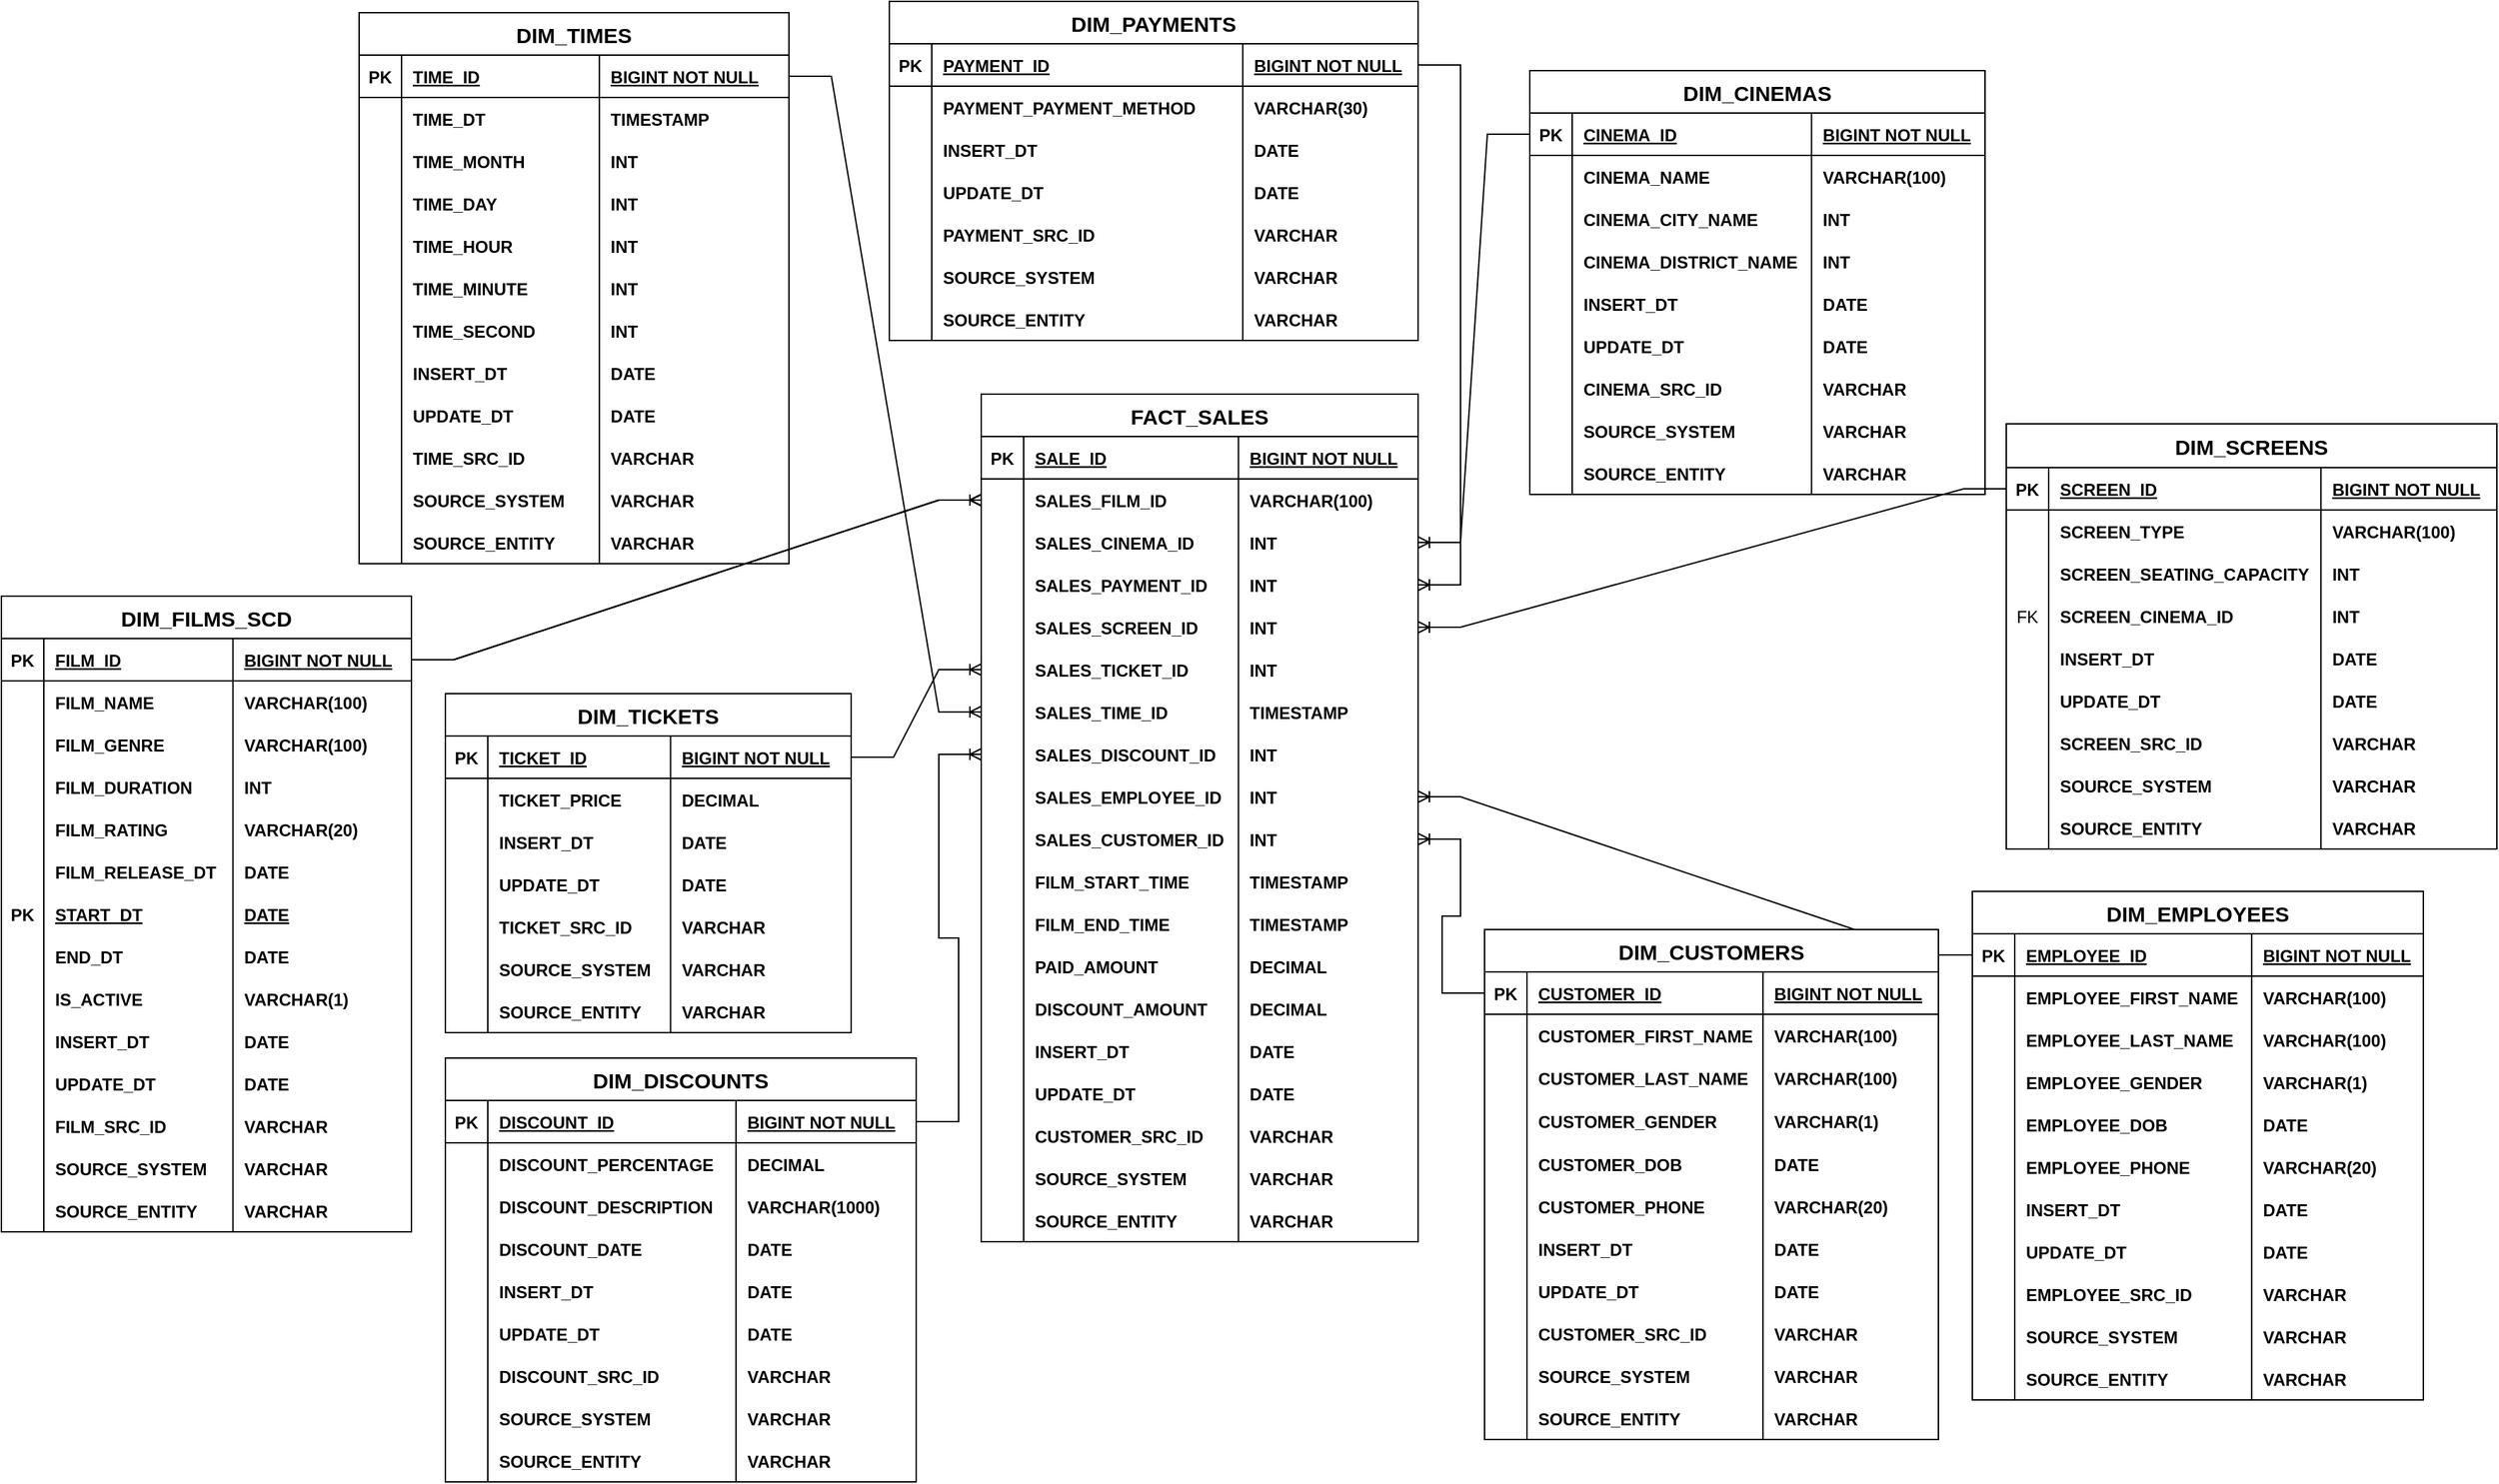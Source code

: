 <mxfile version="24.6.5" type="github">
  <diagram id="R2lEEEUBdFMjLlhIrx00" name="Page-1">
    <mxGraphModel dx="3531" dy="1025" grid="0" gridSize="10" guides="1" tooltips="1" connect="1" arrows="1" fold="1" page="0" pageScale="1" pageWidth="850" pageHeight="1100" math="0" shadow="0" extFonts="Permanent Marker^https://fonts.googleapis.com/css?family=Permanent+Marker">
      <root>
        <mxCell id="0" />
        <mxCell id="1" parent="0" />
        <mxCell id="Mkx7goT2RhF-vi3lxjEB-1" value="DIM_FILMS_SCD" style="shape=table;startSize=30;container=1;collapsible=1;childLayout=tableLayout;fixedRows=1;rowLines=0;fontStyle=1;align=center;resizeLast=1;fontSize=15;" vertex="1" parent="1">
          <mxGeometry x="-535" y="634" width="290" height="450" as="geometry" />
        </mxCell>
        <mxCell id="Mkx7goT2RhF-vi3lxjEB-2" value="" style="shape=partialRectangle;collapsible=0;dropTarget=0;pointerEvents=0;fillColor=none;points=[[0,0.5],[1,0.5]];portConstraint=eastwest;top=0;left=0;right=0;bottom=1;" vertex="1" parent="Mkx7goT2RhF-vi3lxjEB-1">
          <mxGeometry y="30" width="290" height="30" as="geometry" />
        </mxCell>
        <mxCell id="Mkx7goT2RhF-vi3lxjEB-3" value="PK" style="shape=partialRectangle;overflow=hidden;connectable=0;fillColor=none;top=0;left=0;bottom=0;right=0;fontStyle=1;" vertex="1" parent="Mkx7goT2RhF-vi3lxjEB-2">
          <mxGeometry width="30" height="30" as="geometry">
            <mxRectangle width="30" height="30" as="alternateBounds" />
          </mxGeometry>
        </mxCell>
        <mxCell id="Mkx7goT2RhF-vi3lxjEB-4" value="FILM_ID" style="shape=partialRectangle;overflow=hidden;connectable=0;fillColor=none;top=0;left=0;bottom=0;right=0;align=left;spacingLeft=6;fontStyle=5;" vertex="1" parent="Mkx7goT2RhF-vi3lxjEB-2">
          <mxGeometry x="30" width="133.75" height="30" as="geometry">
            <mxRectangle width="133.75" height="30" as="alternateBounds" />
          </mxGeometry>
        </mxCell>
        <mxCell id="Mkx7goT2RhF-vi3lxjEB-5" value="BIGINT NOT NULL" style="shape=partialRectangle;overflow=hidden;connectable=0;fillColor=none;top=0;left=0;bottom=0;right=0;align=left;spacingLeft=6;fontStyle=5;" vertex="1" parent="Mkx7goT2RhF-vi3lxjEB-2">
          <mxGeometry x="163.75" width="126.25" height="30" as="geometry">
            <mxRectangle width="126.25" height="30" as="alternateBounds" />
          </mxGeometry>
        </mxCell>
        <mxCell id="Mkx7goT2RhF-vi3lxjEB-6" value="" style="shape=partialRectangle;collapsible=0;dropTarget=0;pointerEvents=0;fillColor=none;points=[[0,0.5],[1,0.5]];portConstraint=eastwest;top=0;left=0;right=0;bottom=0;" vertex="1" parent="Mkx7goT2RhF-vi3lxjEB-1">
          <mxGeometry y="60" width="290" height="30" as="geometry" />
        </mxCell>
        <mxCell id="Mkx7goT2RhF-vi3lxjEB-7" value="" style="shape=partialRectangle;overflow=hidden;connectable=0;fillColor=none;top=0;left=0;bottom=0;right=0;" vertex="1" parent="Mkx7goT2RhF-vi3lxjEB-6">
          <mxGeometry width="30" height="30" as="geometry">
            <mxRectangle width="30" height="30" as="alternateBounds" />
          </mxGeometry>
        </mxCell>
        <mxCell id="Mkx7goT2RhF-vi3lxjEB-8" value="FILM_NAME" style="shape=partialRectangle;overflow=hidden;connectable=0;fillColor=none;top=0;left=0;bottom=0;right=0;align=left;spacingLeft=6;fontStyle=1" vertex="1" parent="Mkx7goT2RhF-vi3lxjEB-6">
          <mxGeometry x="30" width="133.75" height="30" as="geometry">
            <mxRectangle width="133.75" height="30" as="alternateBounds" />
          </mxGeometry>
        </mxCell>
        <mxCell id="Mkx7goT2RhF-vi3lxjEB-9" value="VARCHAR(100)" style="shape=partialRectangle;overflow=hidden;connectable=0;fillColor=none;top=0;left=0;bottom=0;right=0;align=left;spacingLeft=6;fontStyle=1" vertex="1" parent="Mkx7goT2RhF-vi3lxjEB-6">
          <mxGeometry x="163.75" width="126.25" height="30" as="geometry">
            <mxRectangle width="126.25" height="30" as="alternateBounds" />
          </mxGeometry>
        </mxCell>
        <mxCell id="Mkx7goT2RhF-vi3lxjEB-10" value="" style="shape=partialRectangle;collapsible=0;dropTarget=0;pointerEvents=0;fillColor=none;points=[[0,0.5],[1,0.5]];portConstraint=eastwest;top=0;left=0;right=0;bottom=0;" vertex="1" parent="Mkx7goT2RhF-vi3lxjEB-1">
          <mxGeometry y="90" width="290" height="30" as="geometry" />
        </mxCell>
        <mxCell id="Mkx7goT2RhF-vi3lxjEB-11" value="" style="shape=partialRectangle;overflow=hidden;connectable=0;fillColor=none;top=0;left=0;bottom=0;right=0;" vertex="1" parent="Mkx7goT2RhF-vi3lxjEB-10">
          <mxGeometry width="30" height="30" as="geometry">
            <mxRectangle width="30" height="30" as="alternateBounds" />
          </mxGeometry>
        </mxCell>
        <mxCell id="Mkx7goT2RhF-vi3lxjEB-12" value="FILM_GENRE" style="shape=partialRectangle;overflow=hidden;connectable=0;fillColor=none;top=0;left=0;bottom=0;right=0;align=left;spacingLeft=6;fontStyle=1" vertex="1" parent="Mkx7goT2RhF-vi3lxjEB-10">
          <mxGeometry x="30" width="133.75" height="30" as="geometry">
            <mxRectangle width="133.75" height="30" as="alternateBounds" />
          </mxGeometry>
        </mxCell>
        <mxCell id="Mkx7goT2RhF-vi3lxjEB-13" value="VARCHAR(100)" style="shape=partialRectangle;overflow=hidden;connectable=0;fillColor=none;top=0;left=0;bottom=0;right=0;align=left;spacingLeft=6;fontStyle=1" vertex="1" parent="Mkx7goT2RhF-vi3lxjEB-10">
          <mxGeometry x="163.75" width="126.25" height="30" as="geometry">
            <mxRectangle width="126.25" height="30" as="alternateBounds" />
          </mxGeometry>
        </mxCell>
        <mxCell id="Mkx7goT2RhF-vi3lxjEB-14" style="shape=partialRectangle;collapsible=0;dropTarget=0;pointerEvents=0;fillColor=none;points=[[0,0.5],[1,0.5]];portConstraint=eastwest;top=0;left=0;right=0;bottom=0;" vertex="1" parent="Mkx7goT2RhF-vi3lxjEB-1">
          <mxGeometry y="120" width="290" height="30" as="geometry" />
        </mxCell>
        <mxCell id="Mkx7goT2RhF-vi3lxjEB-15" style="shape=partialRectangle;overflow=hidden;connectable=0;fillColor=none;top=0;left=0;bottom=0;right=0;" vertex="1" parent="Mkx7goT2RhF-vi3lxjEB-14">
          <mxGeometry width="30" height="30" as="geometry">
            <mxRectangle width="30" height="30" as="alternateBounds" />
          </mxGeometry>
        </mxCell>
        <mxCell id="Mkx7goT2RhF-vi3lxjEB-16" value="FILM_DURATION" style="shape=partialRectangle;overflow=hidden;connectable=0;fillColor=none;top=0;left=0;bottom=0;right=0;align=left;spacingLeft=6;fontStyle=1" vertex="1" parent="Mkx7goT2RhF-vi3lxjEB-14">
          <mxGeometry x="30" width="133.75" height="30" as="geometry">
            <mxRectangle width="133.75" height="30" as="alternateBounds" />
          </mxGeometry>
        </mxCell>
        <mxCell id="Mkx7goT2RhF-vi3lxjEB-17" value="INT" style="shape=partialRectangle;overflow=hidden;connectable=0;fillColor=none;top=0;left=0;bottom=0;right=0;align=left;spacingLeft=6;fontStyle=1" vertex="1" parent="Mkx7goT2RhF-vi3lxjEB-14">
          <mxGeometry x="163.75" width="126.25" height="30" as="geometry">
            <mxRectangle width="126.25" height="30" as="alternateBounds" />
          </mxGeometry>
        </mxCell>
        <mxCell id="Mkx7goT2RhF-vi3lxjEB-18" style="shape=partialRectangle;collapsible=0;dropTarget=0;pointerEvents=0;fillColor=none;points=[[0,0.5],[1,0.5]];portConstraint=eastwest;top=0;left=0;right=0;bottom=0;" vertex="1" parent="Mkx7goT2RhF-vi3lxjEB-1">
          <mxGeometry y="150" width="290" height="30" as="geometry" />
        </mxCell>
        <mxCell id="Mkx7goT2RhF-vi3lxjEB-19" style="shape=partialRectangle;overflow=hidden;connectable=0;fillColor=none;top=0;left=0;bottom=0;right=0;" vertex="1" parent="Mkx7goT2RhF-vi3lxjEB-18">
          <mxGeometry width="30" height="30" as="geometry">
            <mxRectangle width="30" height="30" as="alternateBounds" />
          </mxGeometry>
        </mxCell>
        <mxCell id="Mkx7goT2RhF-vi3lxjEB-20" value="FILM_RATING" style="shape=partialRectangle;overflow=hidden;connectable=0;fillColor=none;top=0;left=0;bottom=0;right=0;align=left;spacingLeft=6;fontStyle=1" vertex="1" parent="Mkx7goT2RhF-vi3lxjEB-18">
          <mxGeometry x="30" width="133.75" height="30" as="geometry">
            <mxRectangle width="133.75" height="30" as="alternateBounds" />
          </mxGeometry>
        </mxCell>
        <mxCell id="Mkx7goT2RhF-vi3lxjEB-21" value="VARCHAR(20)" style="shape=partialRectangle;overflow=hidden;connectable=0;fillColor=none;top=0;left=0;bottom=0;right=0;align=left;spacingLeft=6;fontStyle=1" vertex="1" parent="Mkx7goT2RhF-vi3lxjEB-18">
          <mxGeometry x="163.75" width="126.25" height="30" as="geometry">
            <mxRectangle width="126.25" height="30" as="alternateBounds" />
          </mxGeometry>
        </mxCell>
        <mxCell id="Mkx7goT2RhF-vi3lxjEB-22" style="shape=partialRectangle;collapsible=0;dropTarget=0;pointerEvents=0;fillColor=none;points=[[0,0.5],[1,0.5]];portConstraint=eastwest;top=0;left=0;right=0;bottom=0;" vertex="1" parent="Mkx7goT2RhF-vi3lxjEB-1">
          <mxGeometry y="180" width="290" height="30" as="geometry" />
        </mxCell>
        <mxCell id="Mkx7goT2RhF-vi3lxjEB-23" style="shape=partialRectangle;overflow=hidden;connectable=0;fillColor=none;top=0;left=0;bottom=0;right=0;" vertex="1" parent="Mkx7goT2RhF-vi3lxjEB-22">
          <mxGeometry width="30" height="30" as="geometry">
            <mxRectangle width="30" height="30" as="alternateBounds" />
          </mxGeometry>
        </mxCell>
        <mxCell id="Mkx7goT2RhF-vi3lxjEB-24" value="FILM_RELEASE_DT" style="shape=partialRectangle;overflow=hidden;connectable=0;fillColor=none;top=0;left=0;bottom=0;right=0;align=left;spacingLeft=6;fontStyle=1" vertex="1" parent="Mkx7goT2RhF-vi3lxjEB-22">
          <mxGeometry x="30" width="133.75" height="30" as="geometry">
            <mxRectangle width="133.75" height="30" as="alternateBounds" />
          </mxGeometry>
        </mxCell>
        <mxCell id="Mkx7goT2RhF-vi3lxjEB-25" value="DATE" style="shape=partialRectangle;overflow=hidden;connectable=0;fillColor=none;top=0;left=0;bottom=0;right=0;align=left;spacingLeft=6;fontStyle=1" vertex="1" parent="Mkx7goT2RhF-vi3lxjEB-22">
          <mxGeometry x="163.75" width="126.25" height="30" as="geometry">
            <mxRectangle width="126.25" height="30" as="alternateBounds" />
          </mxGeometry>
        </mxCell>
        <mxCell id="Mkx7goT2RhF-vi3lxjEB-26" style="shape=partialRectangle;collapsible=0;dropTarget=0;pointerEvents=0;fillColor=none;points=[[0,0.5],[1,0.5]];portConstraint=eastwest;top=0;left=0;right=0;bottom=0;" vertex="1" parent="Mkx7goT2RhF-vi3lxjEB-1">
          <mxGeometry y="210" width="290" height="30" as="geometry" />
        </mxCell>
        <mxCell id="Mkx7goT2RhF-vi3lxjEB-27" value="PK" style="shape=partialRectangle;overflow=hidden;connectable=0;fillColor=none;top=0;left=0;bottom=0;right=0;fontStyle=1" vertex="1" parent="Mkx7goT2RhF-vi3lxjEB-26">
          <mxGeometry width="30" height="30" as="geometry">
            <mxRectangle width="30" height="30" as="alternateBounds" />
          </mxGeometry>
        </mxCell>
        <mxCell id="Mkx7goT2RhF-vi3lxjEB-28" value="START_DT" style="shape=partialRectangle;overflow=hidden;connectable=0;fillColor=none;top=0;left=0;bottom=0;right=0;align=left;spacingLeft=6;fontStyle=5" vertex="1" parent="Mkx7goT2RhF-vi3lxjEB-26">
          <mxGeometry x="30" width="133.75" height="30" as="geometry">
            <mxRectangle width="133.75" height="30" as="alternateBounds" />
          </mxGeometry>
        </mxCell>
        <mxCell id="Mkx7goT2RhF-vi3lxjEB-29" value="DATE" style="shape=partialRectangle;overflow=hidden;connectable=0;fillColor=none;top=0;left=0;bottom=0;right=0;align=left;spacingLeft=6;fontStyle=5" vertex="1" parent="Mkx7goT2RhF-vi3lxjEB-26">
          <mxGeometry x="163.75" width="126.25" height="30" as="geometry">
            <mxRectangle width="126.25" height="30" as="alternateBounds" />
          </mxGeometry>
        </mxCell>
        <mxCell id="Mkx7goT2RhF-vi3lxjEB-30" style="shape=partialRectangle;collapsible=0;dropTarget=0;pointerEvents=0;fillColor=none;points=[[0,0.5],[1,0.5]];portConstraint=eastwest;top=0;left=0;right=0;bottom=0;" vertex="1" parent="Mkx7goT2RhF-vi3lxjEB-1">
          <mxGeometry y="240" width="290" height="30" as="geometry" />
        </mxCell>
        <mxCell id="Mkx7goT2RhF-vi3lxjEB-31" style="shape=partialRectangle;overflow=hidden;connectable=0;fillColor=none;top=0;left=0;bottom=0;right=0;" vertex="1" parent="Mkx7goT2RhF-vi3lxjEB-30">
          <mxGeometry width="30" height="30" as="geometry">
            <mxRectangle width="30" height="30" as="alternateBounds" />
          </mxGeometry>
        </mxCell>
        <mxCell id="Mkx7goT2RhF-vi3lxjEB-32" value="END_DT" style="shape=partialRectangle;overflow=hidden;connectable=0;fillColor=none;top=0;left=0;bottom=0;right=0;align=left;spacingLeft=6;fontStyle=1" vertex="1" parent="Mkx7goT2RhF-vi3lxjEB-30">
          <mxGeometry x="30" width="133.75" height="30" as="geometry">
            <mxRectangle width="133.75" height="30" as="alternateBounds" />
          </mxGeometry>
        </mxCell>
        <mxCell id="Mkx7goT2RhF-vi3lxjEB-33" value="DATE" style="shape=partialRectangle;overflow=hidden;connectable=0;fillColor=none;top=0;left=0;bottom=0;right=0;align=left;spacingLeft=6;fontStyle=1" vertex="1" parent="Mkx7goT2RhF-vi3lxjEB-30">
          <mxGeometry x="163.75" width="126.25" height="30" as="geometry">
            <mxRectangle width="126.25" height="30" as="alternateBounds" />
          </mxGeometry>
        </mxCell>
        <mxCell id="Mkx7goT2RhF-vi3lxjEB-34" style="shape=partialRectangle;collapsible=0;dropTarget=0;pointerEvents=0;fillColor=none;points=[[0,0.5],[1,0.5]];portConstraint=eastwest;top=0;left=0;right=0;bottom=0;" vertex="1" parent="Mkx7goT2RhF-vi3lxjEB-1">
          <mxGeometry y="270" width="290" height="30" as="geometry" />
        </mxCell>
        <mxCell id="Mkx7goT2RhF-vi3lxjEB-35" style="shape=partialRectangle;overflow=hidden;connectable=0;fillColor=none;top=0;left=0;bottom=0;right=0;" vertex="1" parent="Mkx7goT2RhF-vi3lxjEB-34">
          <mxGeometry width="30" height="30" as="geometry">
            <mxRectangle width="30" height="30" as="alternateBounds" />
          </mxGeometry>
        </mxCell>
        <mxCell id="Mkx7goT2RhF-vi3lxjEB-36" value="IS_ACTIVE" style="shape=partialRectangle;overflow=hidden;connectable=0;fillColor=none;top=0;left=0;bottom=0;right=0;align=left;spacingLeft=6;fontStyle=1" vertex="1" parent="Mkx7goT2RhF-vi3lxjEB-34">
          <mxGeometry x="30" width="133.75" height="30" as="geometry">
            <mxRectangle width="133.75" height="30" as="alternateBounds" />
          </mxGeometry>
        </mxCell>
        <mxCell id="Mkx7goT2RhF-vi3lxjEB-37" value="VARCHAR(1)" style="shape=partialRectangle;overflow=hidden;connectable=0;fillColor=none;top=0;left=0;bottom=0;right=0;align=left;spacingLeft=6;fontStyle=1" vertex="1" parent="Mkx7goT2RhF-vi3lxjEB-34">
          <mxGeometry x="163.75" width="126.25" height="30" as="geometry">
            <mxRectangle width="126.25" height="30" as="alternateBounds" />
          </mxGeometry>
        </mxCell>
        <mxCell id="Mkx7goT2RhF-vi3lxjEB-38" style="shape=partialRectangle;collapsible=0;dropTarget=0;pointerEvents=0;fillColor=none;points=[[0,0.5],[1,0.5]];portConstraint=eastwest;top=0;left=0;right=0;bottom=0;" vertex="1" parent="Mkx7goT2RhF-vi3lxjEB-1">
          <mxGeometry y="300" width="290" height="30" as="geometry" />
        </mxCell>
        <mxCell id="Mkx7goT2RhF-vi3lxjEB-39" style="shape=partialRectangle;overflow=hidden;connectable=0;fillColor=none;top=0;left=0;bottom=0;right=0;" vertex="1" parent="Mkx7goT2RhF-vi3lxjEB-38">
          <mxGeometry width="30" height="30" as="geometry">
            <mxRectangle width="30" height="30" as="alternateBounds" />
          </mxGeometry>
        </mxCell>
        <mxCell id="Mkx7goT2RhF-vi3lxjEB-40" value="INSERT_DT" style="shape=partialRectangle;overflow=hidden;connectable=0;fillColor=none;top=0;left=0;bottom=0;right=0;align=left;spacingLeft=6;fontStyle=1" vertex="1" parent="Mkx7goT2RhF-vi3lxjEB-38">
          <mxGeometry x="30" width="133.75" height="30" as="geometry">
            <mxRectangle width="133.75" height="30" as="alternateBounds" />
          </mxGeometry>
        </mxCell>
        <mxCell id="Mkx7goT2RhF-vi3lxjEB-41" value="DATE" style="shape=partialRectangle;overflow=hidden;connectable=0;fillColor=none;top=0;left=0;bottom=0;right=0;align=left;spacingLeft=6;fontStyle=1" vertex="1" parent="Mkx7goT2RhF-vi3lxjEB-38">
          <mxGeometry x="163.75" width="126.25" height="30" as="geometry">
            <mxRectangle width="126.25" height="30" as="alternateBounds" />
          </mxGeometry>
        </mxCell>
        <mxCell id="Mkx7goT2RhF-vi3lxjEB-42" style="shape=partialRectangle;collapsible=0;dropTarget=0;pointerEvents=0;fillColor=none;points=[[0,0.5],[1,0.5]];portConstraint=eastwest;top=0;left=0;right=0;bottom=0;" vertex="1" parent="Mkx7goT2RhF-vi3lxjEB-1">
          <mxGeometry y="330" width="290" height="30" as="geometry" />
        </mxCell>
        <mxCell id="Mkx7goT2RhF-vi3lxjEB-43" style="shape=partialRectangle;overflow=hidden;connectable=0;fillColor=none;top=0;left=0;bottom=0;right=0;" vertex="1" parent="Mkx7goT2RhF-vi3lxjEB-42">
          <mxGeometry width="30" height="30" as="geometry">
            <mxRectangle width="30" height="30" as="alternateBounds" />
          </mxGeometry>
        </mxCell>
        <mxCell id="Mkx7goT2RhF-vi3lxjEB-44" value="UPDATE_DT" style="shape=partialRectangle;overflow=hidden;connectable=0;fillColor=none;top=0;left=0;bottom=0;right=0;align=left;spacingLeft=6;fontStyle=1" vertex="1" parent="Mkx7goT2RhF-vi3lxjEB-42">
          <mxGeometry x="30" width="133.75" height="30" as="geometry">
            <mxRectangle width="133.75" height="30" as="alternateBounds" />
          </mxGeometry>
        </mxCell>
        <mxCell id="Mkx7goT2RhF-vi3lxjEB-45" value="DATE" style="shape=partialRectangle;overflow=hidden;connectable=0;fillColor=none;top=0;left=0;bottom=0;right=0;align=left;spacingLeft=6;fontStyle=1" vertex="1" parent="Mkx7goT2RhF-vi3lxjEB-42">
          <mxGeometry x="163.75" width="126.25" height="30" as="geometry">
            <mxRectangle width="126.25" height="30" as="alternateBounds" />
          </mxGeometry>
        </mxCell>
        <mxCell id="Mkx7goT2RhF-vi3lxjEB-46" style="shape=partialRectangle;collapsible=0;dropTarget=0;pointerEvents=0;fillColor=none;points=[[0,0.5],[1,0.5]];portConstraint=eastwest;top=0;left=0;right=0;bottom=0;" vertex="1" parent="Mkx7goT2RhF-vi3lxjEB-1">
          <mxGeometry y="360" width="290" height="30" as="geometry" />
        </mxCell>
        <mxCell id="Mkx7goT2RhF-vi3lxjEB-47" style="shape=partialRectangle;overflow=hidden;connectable=0;fillColor=none;top=0;left=0;bottom=0;right=0;" vertex="1" parent="Mkx7goT2RhF-vi3lxjEB-46">
          <mxGeometry width="30" height="30" as="geometry">
            <mxRectangle width="30" height="30" as="alternateBounds" />
          </mxGeometry>
        </mxCell>
        <mxCell id="Mkx7goT2RhF-vi3lxjEB-48" value="FILM_SRC_ID" style="shape=partialRectangle;overflow=hidden;connectable=0;fillColor=none;top=0;left=0;bottom=0;right=0;align=left;spacingLeft=6;fontStyle=1" vertex="1" parent="Mkx7goT2RhF-vi3lxjEB-46">
          <mxGeometry x="30" width="133.75" height="30" as="geometry">
            <mxRectangle width="133.75" height="30" as="alternateBounds" />
          </mxGeometry>
        </mxCell>
        <mxCell id="Mkx7goT2RhF-vi3lxjEB-49" value="VARCHAR" style="shape=partialRectangle;overflow=hidden;connectable=0;fillColor=none;top=0;left=0;bottom=0;right=0;align=left;spacingLeft=6;fontStyle=1" vertex="1" parent="Mkx7goT2RhF-vi3lxjEB-46">
          <mxGeometry x="163.75" width="126.25" height="30" as="geometry">
            <mxRectangle width="126.25" height="30" as="alternateBounds" />
          </mxGeometry>
        </mxCell>
        <mxCell id="Mkx7goT2RhF-vi3lxjEB-50" style="shape=partialRectangle;collapsible=0;dropTarget=0;pointerEvents=0;fillColor=none;points=[[0,0.5],[1,0.5]];portConstraint=eastwest;top=0;left=0;right=0;bottom=0;" vertex="1" parent="Mkx7goT2RhF-vi3lxjEB-1">
          <mxGeometry y="390" width="290" height="30" as="geometry" />
        </mxCell>
        <mxCell id="Mkx7goT2RhF-vi3lxjEB-51" style="shape=partialRectangle;overflow=hidden;connectable=0;fillColor=none;top=0;left=0;bottom=0;right=0;" vertex="1" parent="Mkx7goT2RhF-vi3lxjEB-50">
          <mxGeometry width="30" height="30" as="geometry">
            <mxRectangle width="30" height="30" as="alternateBounds" />
          </mxGeometry>
        </mxCell>
        <mxCell id="Mkx7goT2RhF-vi3lxjEB-52" value="SOURCE_SYSTEM" style="shape=partialRectangle;overflow=hidden;connectable=0;fillColor=none;top=0;left=0;bottom=0;right=0;align=left;spacingLeft=6;fontStyle=1" vertex="1" parent="Mkx7goT2RhF-vi3lxjEB-50">
          <mxGeometry x="30" width="133.75" height="30" as="geometry">
            <mxRectangle width="133.75" height="30" as="alternateBounds" />
          </mxGeometry>
        </mxCell>
        <mxCell id="Mkx7goT2RhF-vi3lxjEB-53" value="VARCHAR" style="shape=partialRectangle;overflow=hidden;connectable=0;fillColor=none;top=0;left=0;bottom=0;right=0;align=left;spacingLeft=6;fontStyle=1" vertex="1" parent="Mkx7goT2RhF-vi3lxjEB-50">
          <mxGeometry x="163.75" width="126.25" height="30" as="geometry">
            <mxRectangle width="126.25" height="30" as="alternateBounds" />
          </mxGeometry>
        </mxCell>
        <mxCell id="Mkx7goT2RhF-vi3lxjEB-54" style="shape=partialRectangle;collapsible=0;dropTarget=0;pointerEvents=0;fillColor=none;points=[[0,0.5],[1,0.5]];portConstraint=eastwest;top=0;left=0;right=0;bottom=0;" vertex="1" parent="Mkx7goT2RhF-vi3lxjEB-1">
          <mxGeometry y="420" width="290" height="30" as="geometry" />
        </mxCell>
        <mxCell id="Mkx7goT2RhF-vi3lxjEB-55" style="shape=partialRectangle;overflow=hidden;connectable=0;fillColor=none;top=0;left=0;bottom=0;right=0;" vertex="1" parent="Mkx7goT2RhF-vi3lxjEB-54">
          <mxGeometry width="30" height="30" as="geometry">
            <mxRectangle width="30" height="30" as="alternateBounds" />
          </mxGeometry>
        </mxCell>
        <mxCell id="Mkx7goT2RhF-vi3lxjEB-56" value="SOURCE_ENTITY" style="shape=partialRectangle;overflow=hidden;connectable=0;fillColor=none;top=0;left=0;bottom=0;right=0;align=left;spacingLeft=6;fontStyle=1" vertex="1" parent="Mkx7goT2RhF-vi3lxjEB-54">
          <mxGeometry x="30" width="133.75" height="30" as="geometry">
            <mxRectangle width="133.75" height="30" as="alternateBounds" />
          </mxGeometry>
        </mxCell>
        <mxCell id="Mkx7goT2RhF-vi3lxjEB-57" value="VARCHAR" style="shape=partialRectangle;overflow=hidden;connectable=0;fillColor=none;top=0;left=0;bottom=0;right=0;align=left;spacingLeft=6;fontStyle=1" vertex="1" parent="Mkx7goT2RhF-vi3lxjEB-54">
          <mxGeometry x="163.75" width="126.25" height="30" as="geometry">
            <mxRectangle width="126.25" height="30" as="alternateBounds" />
          </mxGeometry>
        </mxCell>
        <mxCell id="Mkx7goT2RhF-vi3lxjEB-58" value="DIM_CINEMAS" style="shape=table;startSize=30;container=1;collapsible=1;childLayout=tableLayout;fixedRows=1;rowLines=0;fontStyle=1;align=center;resizeLast=1;fontSize=15;" vertex="1" parent="1">
          <mxGeometry x="546" y="262" width="322" height="300" as="geometry" />
        </mxCell>
        <mxCell id="Mkx7goT2RhF-vi3lxjEB-59" value="" style="shape=partialRectangle;collapsible=0;dropTarget=0;pointerEvents=0;fillColor=none;points=[[0,0.5],[1,0.5]];portConstraint=eastwest;top=0;left=0;right=0;bottom=1;" vertex="1" parent="Mkx7goT2RhF-vi3lxjEB-58">
          <mxGeometry y="30" width="322" height="30" as="geometry" />
        </mxCell>
        <mxCell id="Mkx7goT2RhF-vi3lxjEB-60" value="PK" style="shape=partialRectangle;overflow=hidden;connectable=0;fillColor=none;top=0;left=0;bottom=0;right=0;fontStyle=1;" vertex="1" parent="Mkx7goT2RhF-vi3lxjEB-59">
          <mxGeometry width="30" height="30" as="geometry">
            <mxRectangle width="30" height="30" as="alternateBounds" />
          </mxGeometry>
        </mxCell>
        <mxCell id="Mkx7goT2RhF-vi3lxjEB-61" value="CINEMA_ID" style="shape=partialRectangle;overflow=hidden;connectable=0;fillColor=none;top=0;left=0;bottom=0;right=0;align=left;spacingLeft=6;fontStyle=5;" vertex="1" parent="Mkx7goT2RhF-vi3lxjEB-59">
          <mxGeometry x="30" width="169.273" height="30" as="geometry">
            <mxRectangle width="169.273" height="30" as="alternateBounds" />
          </mxGeometry>
        </mxCell>
        <mxCell id="Mkx7goT2RhF-vi3lxjEB-62" value="BIGINT NOT NULL" style="shape=partialRectangle;overflow=hidden;connectable=0;fillColor=none;top=0;left=0;bottom=0;right=0;align=left;spacingLeft=6;fontStyle=5;" vertex="1" parent="Mkx7goT2RhF-vi3lxjEB-59">
          <mxGeometry x="199.273" width="122.727" height="30" as="geometry">
            <mxRectangle width="122.727" height="30" as="alternateBounds" />
          </mxGeometry>
        </mxCell>
        <mxCell id="Mkx7goT2RhF-vi3lxjEB-63" value="" style="shape=partialRectangle;collapsible=0;dropTarget=0;pointerEvents=0;fillColor=none;points=[[0,0.5],[1,0.5]];portConstraint=eastwest;top=0;left=0;right=0;bottom=0;" vertex="1" parent="Mkx7goT2RhF-vi3lxjEB-58">
          <mxGeometry y="60" width="322" height="30" as="geometry" />
        </mxCell>
        <mxCell id="Mkx7goT2RhF-vi3lxjEB-64" value="" style="shape=partialRectangle;overflow=hidden;connectable=0;fillColor=none;top=0;left=0;bottom=0;right=0;" vertex="1" parent="Mkx7goT2RhF-vi3lxjEB-63">
          <mxGeometry width="30" height="30" as="geometry">
            <mxRectangle width="30" height="30" as="alternateBounds" />
          </mxGeometry>
        </mxCell>
        <mxCell id="Mkx7goT2RhF-vi3lxjEB-65" value="CINEMA_NAME" style="shape=partialRectangle;overflow=hidden;connectable=0;fillColor=none;top=0;left=0;bottom=0;right=0;align=left;spacingLeft=6;fontStyle=1" vertex="1" parent="Mkx7goT2RhF-vi3lxjEB-63">
          <mxGeometry x="30" width="169.273" height="30" as="geometry">
            <mxRectangle width="169.273" height="30" as="alternateBounds" />
          </mxGeometry>
        </mxCell>
        <mxCell id="Mkx7goT2RhF-vi3lxjEB-66" value="VARCHAR(100)" style="shape=partialRectangle;overflow=hidden;connectable=0;fillColor=none;top=0;left=0;bottom=0;right=0;align=left;spacingLeft=6;fontStyle=1" vertex="1" parent="Mkx7goT2RhF-vi3lxjEB-63">
          <mxGeometry x="199.273" width="122.727" height="30" as="geometry">
            <mxRectangle width="122.727" height="30" as="alternateBounds" />
          </mxGeometry>
        </mxCell>
        <mxCell id="Mkx7goT2RhF-vi3lxjEB-67" value="" style="shape=partialRectangle;collapsible=0;dropTarget=0;pointerEvents=0;fillColor=none;points=[[0,0.5],[1,0.5]];portConstraint=eastwest;top=0;left=0;right=0;bottom=0;" vertex="1" parent="Mkx7goT2RhF-vi3lxjEB-58">
          <mxGeometry y="90" width="322" height="30" as="geometry" />
        </mxCell>
        <mxCell id="Mkx7goT2RhF-vi3lxjEB-68" value="" style="shape=partialRectangle;overflow=hidden;connectable=0;fillColor=none;top=0;left=0;bottom=0;right=0;" vertex="1" parent="Mkx7goT2RhF-vi3lxjEB-67">
          <mxGeometry width="30" height="30" as="geometry">
            <mxRectangle width="30" height="30" as="alternateBounds" />
          </mxGeometry>
        </mxCell>
        <mxCell id="Mkx7goT2RhF-vi3lxjEB-69" value="CINEMA_CITY_NAME" style="shape=partialRectangle;overflow=hidden;connectable=0;fillColor=none;top=0;left=0;bottom=0;right=0;align=left;spacingLeft=6;fontStyle=1" vertex="1" parent="Mkx7goT2RhF-vi3lxjEB-67">
          <mxGeometry x="30" width="169.273" height="30" as="geometry">
            <mxRectangle width="169.273" height="30" as="alternateBounds" />
          </mxGeometry>
        </mxCell>
        <mxCell id="Mkx7goT2RhF-vi3lxjEB-70" value="INT" style="shape=partialRectangle;overflow=hidden;connectable=0;fillColor=none;top=0;left=0;bottom=0;right=0;align=left;spacingLeft=6;fontStyle=1" vertex="1" parent="Mkx7goT2RhF-vi3lxjEB-67">
          <mxGeometry x="199.273" width="122.727" height="30" as="geometry">
            <mxRectangle width="122.727" height="30" as="alternateBounds" />
          </mxGeometry>
        </mxCell>
        <mxCell id="Mkx7goT2RhF-vi3lxjEB-71" style="shape=partialRectangle;collapsible=0;dropTarget=0;pointerEvents=0;fillColor=none;points=[[0,0.5],[1,0.5]];portConstraint=eastwest;top=0;left=0;right=0;bottom=0;" vertex="1" parent="Mkx7goT2RhF-vi3lxjEB-58">
          <mxGeometry y="120" width="322" height="30" as="geometry" />
        </mxCell>
        <mxCell id="Mkx7goT2RhF-vi3lxjEB-72" style="shape=partialRectangle;overflow=hidden;connectable=0;fillColor=none;top=0;left=0;bottom=0;right=0;" vertex="1" parent="Mkx7goT2RhF-vi3lxjEB-71">
          <mxGeometry width="30" height="30" as="geometry">
            <mxRectangle width="30" height="30" as="alternateBounds" />
          </mxGeometry>
        </mxCell>
        <mxCell id="Mkx7goT2RhF-vi3lxjEB-73" value="CINEMA_DISTRICT_NAME" style="shape=partialRectangle;overflow=hidden;connectable=0;fillColor=none;top=0;left=0;bottom=0;right=0;align=left;spacingLeft=6;fontStyle=1" vertex="1" parent="Mkx7goT2RhF-vi3lxjEB-71">
          <mxGeometry x="30" width="169.273" height="30" as="geometry">
            <mxRectangle width="169.273" height="30" as="alternateBounds" />
          </mxGeometry>
        </mxCell>
        <mxCell id="Mkx7goT2RhF-vi3lxjEB-74" value="INT" style="shape=partialRectangle;overflow=hidden;connectable=0;fillColor=none;top=0;left=0;bottom=0;right=0;align=left;spacingLeft=6;fontStyle=1" vertex="1" parent="Mkx7goT2RhF-vi3lxjEB-71">
          <mxGeometry x="199.273" width="122.727" height="30" as="geometry">
            <mxRectangle width="122.727" height="30" as="alternateBounds" />
          </mxGeometry>
        </mxCell>
        <mxCell id="Mkx7goT2RhF-vi3lxjEB-75" style="shape=partialRectangle;collapsible=0;dropTarget=0;pointerEvents=0;fillColor=none;points=[[0,0.5],[1,0.5]];portConstraint=eastwest;top=0;left=0;right=0;bottom=0;" vertex="1" parent="Mkx7goT2RhF-vi3lxjEB-58">
          <mxGeometry y="150" width="322" height="30" as="geometry" />
        </mxCell>
        <mxCell id="Mkx7goT2RhF-vi3lxjEB-76" style="shape=partialRectangle;overflow=hidden;connectable=0;fillColor=none;top=0;left=0;bottom=0;right=0;" vertex="1" parent="Mkx7goT2RhF-vi3lxjEB-75">
          <mxGeometry width="30" height="30" as="geometry">
            <mxRectangle width="30" height="30" as="alternateBounds" />
          </mxGeometry>
        </mxCell>
        <mxCell id="Mkx7goT2RhF-vi3lxjEB-77" value="INSERT_DT" style="shape=partialRectangle;overflow=hidden;connectable=0;fillColor=none;top=0;left=0;bottom=0;right=0;align=left;spacingLeft=6;fontStyle=1" vertex="1" parent="Mkx7goT2RhF-vi3lxjEB-75">
          <mxGeometry x="30" width="169.273" height="30" as="geometry">
            <mxRectangle width="169.273" height="30" as="alternateBounds" />
          </mxGeometry>
        </mxCell>
        <mxCell id="Mkx7goT2RhF-vi3lxjEB-78" value="DATE" style="shape=partialRectangle;overflow=hidden;connectable=0;fillColor=none;top=0;left=0;bottom=0;right=0;align=left;spacingLeft=6;fontStyle=1" vertex="1" parent="Mkx7goT2RhF-vi3lxjEB-75">
          <mxGeometry x="199.273" width="122.727" height="30" as="geometry">
            <mxRectangle width="122.727" height="30" as="alternateBounds" />
          </mxGeometry>
        </mxCell>
        <mxCell id="Mkx7goT2RhF-vi3lxjEB-79" style="shape=partialRectangle;collapsible=0;dropTarget=0;pointerEvents=0;fillColor=none;points=[[0,0.5],[1,0.5]];portConstraint=eastwest;top=0;left=0;right=0;bottom=0;" vertex="1" parent="Mkx7goT2RhF-vi3lxjEB-58">
          <mxGeometry y="180" width="322" height="30" as="geometry" />
        </mxCell>
        <mxCell id="Mkx7goT2RhF-vi3lxjEB-80" style="shape=partialRectangle;overflow=hidden;connectable=0;fillColor=none;top=0;left=0;bottom=0;right=0;" vertex="1" parent="Mkx7goT2RhF-vi3lxjEB-79">
          <mxGeometry width="30" height="30" as="geometry">
            <mxRectangle width="30" height="30" as="alternateBounds" />
          </mxGeometry>
        </mxCell>
        <mxCell id="Mkx7goT2RhF-vi3lxjEB-81" value="UPDATE_DT" style="shape=partialRectangle;overflow=hidden;connectable=0;fillColor=none;top=0;left=0;bottom=0;right=0;align=left;spacingLeft=6;fontStyle=1" vertex="1" parent="Mkx7goT2RhF-vi3lxjEB-79">
          <mxGeometry x="30" width="169.273" height="30" as="geometry">
            <mxRectangle width="169.273" height="30" as="alternateBounds" />
          </mxGeometry>
        </mxCell>
        <mxCell id="Mkx7goT2RhF-vi3lxjEB-82" value="DATE" style="shape=partialRectangle;overflow=hidden;connectable=0;fillColor=none;top=0;left=0;bottom=0;right=0;align=left;spacingLeft=6;fontStyle=1" vertex="1" parent="Mkx7goT2RhF-vi3lxjEB-79">
          <mxGeometry x="199.273" width="122.727" height="30" as="geometry">
            <mxRectangle width="122.727" height="30" as="alternateBounds" />
          </mxGeometry>
        </mxCell>
        <mxCell id="Mkx7goT2RhF-vi3lxjEB-83" style="shape=partialRectangle;collapsible=0;dropTarget=0;pointerEvents=0;fillColor=none;points=[[0,0.5],[1,0.5]];portConstraint=eastwest;top=0;left=0;right=0;bottom=0;fontStyle=1" vertex="1" parent="Mkx7goT2RhF-vi3lxjEB-58">
          <mxGeometry y="210" width="322" height="30" as="geometry" />
        </mxCell>
        <mxCell id="Mkx7goT2RhF-vi3lxjEB-84" style="shape=partialRectangle;overflow=hidden;connectable=0;fillColor=none;top=0;left=0;bottom=0;right=0;" vertex="1" parent="Mkx7goT2RhF-vi3lxjEB-83">
          <mxGeometry width="30" height="30" as="geometry">
            <mxRectangle width="30" height="30" as="alternateBounds" />
          </mxGeometry>
        </mxCell>
        <mxCell id="Mkx7goT2RhF-vi3lxjEB-85" value="CINEMA_SRC_ID" style="shape=partialRectangle;overflow=hidden;connectable=0;fillColor=none;top=0;left=0;bottom=0;right=0;align=left;spacingLeft=6;fontStyle=1" vertex="1" parent="Mkx7goT2RhF-vi3lxjEB-83">
          <mxGeometry x="30" width="169.273" height="30" as="geometry">
            <mxRectangle width="169.273" height="30" as="alternateBounds" />
          </mxGeometry>
        </mxCell>
        <mxCell id="Mkx7goT2RhF-vi3lxjEB-86" value="VARCHAR" style="shape=partialRectangle;overflow=hidden;connectable=0;fillColor=none;top=0;left=0;bottom=0;right=0;align=left;spacingLeft=6;fontStyle=1" vertex="1" parent="Mkx7goT2RhF-vi3lxjEB-83">
          <mxGeometry x="199.273" width="122.727" height="30" as="geometry">
            <mxRectangle width="122.727" height="30" as="alternateBounds" />
          </mxGeometry>
        </mxCell>
        <mxCell id="Mkx7goT2RhF-vi3lxjEB-87" style="shape=partialRectangle;collapsible=0;dropTarget=0;pointerEvents=0;fillColor=none;points=[[0,0.5],[1,0.5]];portConstraint=eastwest;top=0;left=0;right=0;bottom=0;" vertex="1" parent="Mkx7goT2RhF-vi3lxjEB-58">
          <mxGeometry y="240" width="322" height="30" as="geometry" />
        </mxCell>
        <mxCell id="Mkx7goT2RhF-vi3lxjEB-88" style="shape=partialRectangle;overflow=hidden;connectable=0;fillColor=none;top=0;left=0;bottom=0;right=0;" vertex="1" parent="Mkx7goT2RhF-vi3lxjEB-87">
          <mxGeometry width="30" height="30" as="geometry">
            <mxRectangle width="30" height="30" as="alternateBounds" />
          </mxGeometry>
        </mxCell>
        <mxCell id="Mkx7goT2RhF-vi3lxjEB-89" value="SOURCE_SYSTEM" style="shape=partialRectangle;overflow=hidden;connectable=0;fillColor=none;top=0;left=0;bottom=0;right=0;align=left;spacingLeft=6;fontStyle=1" vertex="1" parent="Mkx7goT2RhF-vi3lxjEB-87">
          <mxGeometry x="30" width="169.273" height="30" as="geometry">
            <mxRectangle width="169.273" height="30" as="alternateBounds" />
          </mxGeometry>
        </mxCell>
        <mxCell id="Mkx7goT2RhF-vi3lxjEB-90" value="VARCHAR" style="shape=partialRectangle;overflow=hidden;connectable=0;fillColor=none;top=0;left=0;bottom=0;right=0;align=left;spacingLeft=6;fontStyle=1" vertex="1" parent="Mkx7goT2RhF-vi3lxjEB-87">
          <mxGeometry x="199.273" width="122.727" height="30" as="geometry">
            <mxRectangle width="122.727" height="30" as="alternateBounds" />
          </mxGeometry>
        </mxCell>
        <mxCell id="Mkx7goT2RhF-vi3lxjEB-91" style="shape=partialRectangle;collapsible=0;dropTarget=0;pointerEvents=0;fillColor=none;points=[[0,0.5],[1,0.5]];portConstraint=eastwest;top=0;left=0;right=0;bottom=0;" vertex="1" parent="Mkx7goT2RhF-vi3lxjEB-58">
          <mxGeometry y="270" width="322" height="30" as="geometry" />
        </mxCell>
        <mxCell id="Mkx7goT2RhF-vi3lxjEB-92" style="shape=partialRectangle;overflow=hidden;connectable=0;fillColor=none;top=0;left=0;bottom=0;right=0;" vertex="1" parent="Mkx7goT2RhF-vi3lxjEB-91">
          <mxGeometry width="30" height="30" as="geometry">
            <mxRectangle width="30" height="30" as="alternateBounds" />
          </mxGeometry>
        </mxCell>
        <mxCell id="Mkx7goT2RhF-vi3lxjEB-93" value="SOURCE_ENTITY" style="shape=partialRectangle;overflow=hidden;connectable=0;fillColor=none;top=0;left=0;bottom=0;right=0;align=left;spacingLeft=6;fontStyle=1" vertex="1" parent="Mkx7goT2RhF-vi3lxjEB-91">
          <mxGeometry x="30" width="169.273" height="30" as="geometry">
            <mxRectangle width="169.273" height="30" as="alternateBounds" />
          </mxGeometry>
        </mxCell>
        <mxCell id="Mkx7goT2RhF-vi3lxjEB-94" value="VARCHAR" style="shape=partialRectangle;overflow=hidden;connectable=0;fillColor=none;top=0;left=0;bottom=0;right=0;align=left;spacingLeft=6;fontStyle=1" vertex="1" parent="Mkx7goT2RhF-vi3lxjEB-91">
          <mxGeometry x="199.273" width="122.727" height="30" as="geometry">
            <mxRectangle width="122.727" height="30" as="alternateBounds" />
          </mxGeometry>
        </mxCell>
        <mxCell id="Mkx7goT2RhF-vi3lxjEB-95" value="DIM_TIMES" style="shape=table;startSize=30;container=1;collapsible=1;childLayout=tableLayout;fixedRows=1;rowLines=0;fontStyle=1;align=center;resizeLast=1;fontSize=15;" vertex="1" parent="1">
          <mxGeometry x="-282" y="221" width="304" height="390" as="geometry" />
        </mxCell>
        <mxCell id="Mkx7goT2RhF-vi3lxjEB-96" value="" style="shape=partialRectangle;collapsible=0;dropTarget=0;pointerEvents=0;fillColor=none;points=[[0,0.5],[1,0.5]];portConstraint=eastwest;top=0;left=0;right=0;bottom=1;" vertex="1" parent="Mkx7goT2RhF-vi3lxjEB-95">
          <mxGeometry y="30" width="304" height="30" as="geometry" />
        </mxCell>
        <mxCell id="Mkx7goT2RhF-vi3lxjEB-97" value="PK" style="shape=partialRectangle;overflow=hidden;connectable=0;fillColor=none;top=0;left=0;bottom=0;right=0;fontStyle=1;" vertex="1" parent="Mkx7goT2RhF-vi3lxjEB-96">
          <mxGeometry width="30" height="30" as="geometry">
            <mxRectangle width="30" height="30" as="alternateBounds" />
          </mxGeometry>
        </mxCell>
        <mxCell id="Mkx7goT2RhF-vi3lxjEB-98" value="TIME_ID" style="shape=partialRectangle;overflow=hidden;connectable=0;fillColor=none;top=0;left=0;bottom=0;right=0;align=left;spacingLeft=6;fontStyle=5;" vertex="1" parent="Mkx7goT2RhF-vi3lxjEB-96">
          <mxGeometry x="30" width="139.909" height="30" as="geometry">
            <mxRectangle width="139.909" height="30" as="alternateBounds" />
          </mxGeometry>
        </mxCell>
        <mxCell id="Mkx7goT2RhF-vi3lxjEB-99" value="BIGINT NOT NULL" style="shape=partialRectangle;overflow=hidden;connectable=0;fillColor=none;top=0;left=0;bottom=0;right=0;align=left;spacingLeft=6;fontStyle=5;" vertex="1" parent="Mkx7goT2RhF-vi3lxjEB-96">
          <mxGeometry x="169.909" width="134.091" height="30" as="geometry">
            <mxRectangle width="134.091" height="30" as="alternateBounds" />
          </mxGeometry>
        </mxCell>
        <mxCell id="Mkx7goT2RhF-vi3lxjEB-100" value="" style="shape=partialRectangle;collapsible=0;dropTarget=0;pointerEvents=0;fillColor=none;points=[[0,0.5],[1,0.5]];portConstraint=eastwest;top=0;left=0;right=0;bottom=0;" vertex="1" parent="Mkx7goT2RhF-vi3lxjEB-95">
          <mxGeometry y="60" width="304" height="30" as="geometry" />
        </mxCell>
        <mxCell id="Mkx7goT2RhF-vi3lxjEB-101" value="" style="shape=partialRectangle;overflow=hidden;connectable=0;fillColor=none;top=0;left=0;bottom=0;right=0;" vertex="1" parent="Mkx7goT2RhF-vi3lxjEB-100">
          <mxGeometry width="30" height="30" as="geometry">
            <mxRectangle width="30" height="30" as="alternateBounds" />
          </mxGeometry>
        </mxCell>
        <mxCell id="Mkx7goT2RhF-vi3lxjEB-102" value="TIME_DT" style="shape=partialRectangle;overflow=hidden;connectable=0;fillColor=none;top=0;left=0;bottom=0;right=0;align=left;spacingLeft=6;fontStyle=1" vertex="1" parent="Mkx7goT2RhF-vi3lxjEB-100">
          <mxGeometry x="30" width="139.909" height="30" as="geometry">
            <mxRectangle width="139.909" height="30" as="alternateBounds" />
          </mxGeometry>
        </mxCell>
        <mxCell id="Mkx7goT2RhF-vi3lxjEB-103" value="TIMESTAMP" style="shape=partialRectangle;overflow=hidden;connectable=0;fillColor=none;top=0;left=0;bottom=0;right=0;align=left;spacingLeft=6;fontStyle=1" vertex="1" parent="Mkx7goT2RhF-vi3lxjEB-100">
          <mxGeometry x="169.909" width="134.091" height="30" as="geometry">
            <mxRectangle width="134.091" height="30" as="alternateBounds" />
          </mxGeometry>
        </mxCell>
        <mxCell id="Mkx7goT2RhF-vi3lxjEB-104" value="" style="shape=partialRectangle;collapsible=0;dropTarget=0;pointerEvents=0;fillColor=none;points=[[0,0.5],[1,0.5]];portConstraint=eastwest;top=0;left=0;right=0;bottom=0;" vertex="1" parent="Mkx7goT2RhF-vi3lxjEB-95">
          <mxGeometry y="90" width="304" height="30" as="geometry" />
        </mxCell>
        <mxCell id="Mkx7goT2RhF-vi3lxjEB-105" value="" style="shape=partialRectangle;overflow=hidden;connectable=0;fillColor=none;top=0;left=0;bottom=0;right=0;" vertex="1" parent="Mkx7goT2RhF-vi3lxjEB-104">
          <mxGeometry width="30" height="30" as="geometry">
            <mxRectangle width="30" height="30" as="alternateBounds" />
          </mxGeometry>
        </mxCell>
        <mxCell id="Mkx7goT2RhF-vi3lxjEB-106" value="TIME_MONTH" style="shape=partialRectangle;overflow=hidden;connectable=0;fillColor=none;top=0;left=0;bottom=0;right=0;align=left;spacingLeft=6;fontStyle=1" vertex="1" parent="Mkx7goT2RhF-vi3lxjEB-104">
          <mxGeometry x="30" width="139.909" height="30" as="geometry">
            <mxRectangle width="139.909" height="30" as="alternateBounds" />
          </mxGeometry>
        </mxCell>
        <mxCell id="Mkx7goT2RhF-vi3lxjEB-107" value="INT" style="shape=partialRectangle;overflow=hidden;connectable=0;fillColor=none;top=0;left=0;bottom=0;right=0;align=left;spacingLeft=6;fontStyle=1" vertex="1" parent="Mkx7goT2RhF-vi3lxjEB-104">
          <mxGeometry x="169.909" width="134.091" height="30" as="geometry">
            <mxRectangle width="134.091" height="30" as="alternateBounds" />
          </mxGeometry>
        </mxCell>
        <mxCell id="Mkx7goT2RhF-vi3lxjEB-108" style="shape=partialRectangle;collapsible=0;dropTarget=0;pointerEvents=0;fillColor=none;points=[[0,0.5],[1,0.5]];portConstraint=eastwest;top=0;left=0;right=0;bottom=0;" vertex="1" parent="Mkx7goT2RhF-vi3lxjEB-95">
          <mxGeometry y="120" width="304" height="30" as="geometry" />
        </mxCell>
        <mxCell id="Mkx7goT2RhF-vi3lxjEB-109" style="shape=partialRectangle;overflow=hidden;connectable=0;fillColor=none;top=0;left=0;bottom=0;right=0;" vertex="1" parent="Mkx7goT2RhF-vi3lxjEB-108">
          <mxGeometry width="30" height="30" as="geometry">
            <mxRectangle width="30" height="30" as="alternateBounds" />
          </mxGeometry>
        </mxCell>
        <mxCell id="Mkx7goT2RhF-vi3lxjEB-110" value="TIME_DAY" style="shape=partialRectangle;overflow=hidden;connectable=0;fillColor=none;top=0;left=0;bottom=0;right=0;align=left;spacingLeft=6;fontStyle=1" vertex="1" parent="Mkx7goT2RhF-vi3lxjEB-108">
          <mxGeometry x="30" width="139.909" height="30" as="geometry">
            <mxRectangle width="139.909" height="30" as="alternateBounds" />
          </mxGeometry>
        </mxCell>
        <mxCell id="Mkx7goT2RhF-vi3lxjEB-111" value="INT" style="shape=partialRectangle;overflow=hidden;connectable=0;fillColor=none;top=0;left=0;bottom=0;right=0;align=left;spacingLeft=6;fontStyle=1" vertex="1" parent="Mkx7goT2RhF-vi3lxjEB-108">
          <mxGeometry x="169.909" width="134.091" height="30" as="geometry">
            <mxRectangle width="134.091" height="30" as="alternateBounds" />
          </mxGeometry>
        </mxCell>
        <mxCell id="Mkx7goT2RhF-vi3lxjEB-112" style="shape=partialRectangle;collapsible=0;dropTarget=0;pointerEvents=0;fillColor=none;points=[[0,0.5],[1,0.5]];portConstraint=eastwest;top=0;left=0;right=0;bottom=0;" vertex="1" parent="Mkx7goT2RhF-vi3lxjEB-95">
          <mxGeometry y="150" width="304" height="30" as="geometry" />
        </mxCell>
        <mxCell id="Mkx7goT2RhF-vi3lxjEB-113" style="shape=partialRectangle;overflow=hidden;connectable=0;fillColor=none;top=0;left=0;bottom=0;right=0;" vertex="1" parent="Mkx7goT2RhF-vi3lxjEB-112">
          <mxGeometry width="30" height="30" as="geometry">
            <mxRectangle width="30" height="30" as="alternateBounds" />
          </mxGeometry>
        </mxCell>
        <mxCell id="Mkx7goT2RhF-vi3lxjEB-114" value="TIME_HOUR" style="shape=partialRectangle;overflow=hidden;connectable=0;fillColor=none;top=0;left=0;bottom=0;right=0;align=left;spacingLeft=6;fontStyle=1" vertex="1" parent="Mkx7goT2RhF-vi3lxjEB-112">
          <mxGeometry x="30" width="139.909" height="30" as="geometry">
            <mxRectangle width="139.909" height="30" as="alternateBounds" />
          </mxGeometry>
        </mxCell>
        <mxCell id="Mkx7goT2RhF-vi3lxjEB-115" value="INT" style="shape=partialRectangle;overflow=hidden;connectable=0;fillColor=none;top=0;left=0;bottom=0;right=0;align=left;spacingLeft=6;fontStyle=1" vertex="1" parent="Mkx7goT2RhF-vi3lxjEB-112">
          <mxGeometry x="169.909" width="134.091" height="30" as="geometry">
            <mxRectangle width="134.091" height="30" as="alternateBounds" />
          </mxGeometry>
        </mxCell>
        <mxCell id="Mkx7goT2RhF-vi3lxjEB-116" style="shape=partialRectangle;collapsible=0;dropTarget=0;pointerEvents=0;fillColor=none;points=[[0,0.5],[1,0.5]];portConstraint=eastwest;top=0;left=0;right=0;bottom=0;" vertex="1" parent="Mkx7goT2RhF-vi3lxjEB-95">
          <mxGeometry y="180" width="304" height="30" as="geometry" />
        </mxCell>
        <mxCell id="Mkx7goT2RhF-vi3lxjEB-117" style="shape=partialRectangle;overflow=hidden;connectable=0;fillColor=none;top=0;left=0;bottom=0;right=0;" vertex="1" parent="Mkx7goT2RhF-vi3lxjEB-116">
          <mxGeometry width="30" height="30" as="geometry">
            <mxRectangle width="30" height="30" as="alternateBounds" />
          </mxGeometry>
        </mxCell>
        <mxCell id="Mkx7goT2RhF-vi3lxjEB-118" value="TIME_MINUTE" style="shape=partialRectangle;overflow=hidden;connectable=0;fillColor=none;top=0;left=0;bottom=0;right=0;align=left;spacingLeft=6;fontStyle=1" vertex="1" parent="Mkx7goT2RhF-vi3lxjEB-116">
          <mxGeometry x="30" width="139.909" height="30" as="geometry">
            <mxRectangle width="139.909" height="30" as="alternateBounds" />
          </mxGeometry>
        </mxCell>
        <mxCell id="Mkx7goT2RhF-vi3lxjEB-119" value="INT" style="shape=partialRectangle;overflow=hidden;connectable=0;fillColor=none;top=0;left=0;bottom=0;right=0;align=left;spacingLeft=6;fontStyle=1" vertex="1" parent="Mkx7goT2RhF-vi3lxjEB-116">
          <mxGeometry x="169.909" width="134.091" height="30" as="geometry">
            <mxRectangle width="134.091" height="30" as="alternateBounds" />
          </mxGeometry>
        </mxCell>
        <mxCell id="Mkx7goT2RhF-vi3lxjEB-120" style="shape=partialRectangle;collapsible=0;dropTarget=0;pointerEvents=0;fillColor=none;points=[[0,0.5],[1,0.5]];portConstraint=eastwest;top=0;left=0;right=0;bottom=0;" vertex="1" parent="Mkx7goT2RhF-vi3lxjEB-95">
          <mxGeometry y="210" width="304" height="30" as="geometry" />
        </mxCell>
        <mxCell id="Mkx7goT2RhF-vi3lxjEB-121" style="shape=partialRectangle;overflow=hidden;connectable=0;fillColor=none;top=0;left=0;bottom=0;right=0;" vertex="1" parent="Mkx7goT2RhF-vi3lxjEB-120">
          <mxGeometry width="30" height="30" as="geometry">
            <mxRectangle width="30" height="30" as="alternateBounds" />
          </mxGeometry>
        </mxCell>
        <mxCell id="Mkx7goT2RhF-vi3lxjEB-122" value="TIME_SECOND" style="shape=partialRectangle;overflow=hidden;connectable=0;fillColor=none;top=0;left=0;bottom=0;right=0;align=left;spacingLeft=6;fontStyle=1" vertex="1" parent="Mkx7goT2RhF-vi3lxjEB-120">
          <mxGeometry x="30" width="139.909" height="30" as="geometry">
            <mxRectangle width="139.909" height="30" as="alternateBounds" />
          </mxGeometry>
        </mxCell>
        <mxCell id="Mkx7goT2RhF-vi3lxjEB-123" value="INT" style="shape=partialRectangle;overflow=hidden;connectable=0;fillColor=none;top=0;left=0;bottom=0;right=0;align=left;spacingLeft=6;fontStyle=1" vertex="1" parent="Mkx7goT2RhF-vi3lxjEB-120">
          <mxGeometry x="169.909" width="134.091" height="30" as="geometry">
            <mxRectangle width="134.091" height="30" as="alternateBounds" />
          </mxGeometry>
        </mxCell>
        <mxCell id="Mkx7goT2RhF-vi3lxjEB-124" style="shape=partialRectangle;collapsible=0;dropTarget=0;pointerEvents=0;fillColor=none;points=[[0,0.5],[1,0.5]];portConstraint=eastwest;top=0;left=0;right=0;bottom=0;" vertex="1" parent="Mkx7goT2RhF-vi3lxjEB-95">
          <mxGeometry y="240" width="304" height="30" as="geometry" />
        </mxCell>
        <mxCell id="Mkx7goT2RhF-vi3lxjEB-125" style="shape=partialRectangle;overflow=hidden;connectable=0;fillColor=none;top=0;left=0;bottom=0;right=0;" vertex="1" parent="Mkx7goT2RhF-vi3lxjEB-124">
          <mxGeometry width="30" height="30" as="geometry">
            <mxRectangle width="30" height="30" as="alternateBounds" />
          </mxGeometry>
        </mxCell>
        <mxCell id="Mkx7goT2RhF-vi3lxjEB-126" value="INSERT_DT" style="shape=partialRectangle;overflow=hidden;connectable=0;fillColor=none;top=0;left=0;bottom=0;right=0;align=left;spacingLeft=6;fontStyle=1" vertex="1" parent="Mkx7goT2RhF-vi3lxjEB-124">
          <mxGeometry x="30" width="139.909" height="30" as="geometry">
            <mxRectangle width="139.909" height="30" as="alternateBounds" />
          </mxGeometry>
        </mxCell>
        <mxCell id="Mkx7goT2RhF-vi3lxjEB-127" value="DATE" style="shape=partialRectangle;overflow=hidden;connectable=0;fillColor=none;top=0;left=0;bottom=0;right=0;align=left;spacingLeft=6;fontStyle=1" vertex="1" parent="Mkx7goT2RhF-vi3lxjEB-124">
          <mxGeometry x="169.909" width="134.091" height="30" as="geometry">
            <mxRectangle width="134.091" height="30" as="alternateBounds" />
          </mxGeometry>
        </mxCell>
        <mxCell id="Mkx7goT2RhF-vi3lxjEB-128" style="shape=partialRectangle;collapsible=0;dropTarget=0;pointerEvents=0;fillColor=none;points=[[0,0.5],[1,0.5]];portConstraint=eastwest;top=0;left=0;right=0;bottom=0;" vertex="1" parent="Mkx7goT2RhF-vi3lxjEB-95">
          <mxGeometry y="270" width="304" height="30" as="geometry" />
        </mxCell>
        <mxCell id="Mkx7goT2RhF-vi3lxjEB-129" style="shape=partialRectangle;overflow=hidden;connectable=0;fillColor=none;top=0;left=0;bottom=0;right=0;" vertex="1" parent="Mkx7goT2RhF-vi3lxjEB-128">
          <mxGeometry width="30" height="30" as="geometry">
            <mxRectangle width="30" height="30" as="alternateBounds" />
          </mxGeometry>
        </mxCell>
        <mxCell id="Mkx7goT2RhF-vi3lxjEB-130" value="UPDATE_DT" style="shape=partialRectangle;overflow=hidden;connectable=0;fillColor=none;top=0;left=0;bottom=0;right=0;align=left;spacingLeft=6;fontStyle=1" vertex="1" parent="Mkx7goT2RhF-vi3lxjEB-128">
          <mxGeometry x="30" width="139.909" height="30" as="geometry">
            <mxRectangle width="139.909" height="30" as="alternateBounds" />
          </mxGeometry>
        </mxCell>
        <mxCell id="Mkx7goT2RhF-vi3lxjEB-131" value="DATE" style="shape=partialRectangle;overflow=hidden;connectable=0;fillColor=none;top=0;left=0;bottom=0;right=0;align=left;spacingLeft=6;fontStyle=1" vertex="1" parent="Mkx7goT2RhF-vi3lxjEB-128">
          <mxGeometry x="169.909" width="134.091" height="30" as="geometry">
            <mxRectangle width="134.091" height="30" as="alternateBounds" />
          </mxGeometry>
        </mxCell>
        <mxCell id="Mkx7goT2RhF-vi3lxjEB-132" style="shape=partialRectangle;collapsible=0;dropTarget=0;pointerEvents=0;fillColor=none;points=[[0,0.5],[1,0.5]];portConstraint=eastwest;top=0;left=0;right=0;bottom=0;" vertex="1" parent="Mkx7goT2RhF-vi3lxjEB-95">
          <mxGeometry y="300" width="304" height="30" as="geometry" />
        </mxCell>
        <mxCell id="Mkx7goT2RhF-vi3lxjEB-133" style="shape=partialRectangle;overflow=hidden;connectable=0;fillColor=none;top=0;left=0;bottom=0;right=0;" vertex="1" parent="Mkx7goT2RhF-vi3lxjEB-132">
          <mxGeometry width="30" height="30" as="geometry">
            <mxRectangle width="30" height="30" as="alternateBounds" />
          </mxGeometry>
        </mxCell>
        <mxCell id="Mkx7goT2RhF-vi3lxjEB-134" value="TIME_SRC_ID" style="shape=partialRectangle;overflow=hidden;connectable=0;fillColor=none;top=0;left=0;bottom=0;right=0;align=left;spacingLeft=6;fontStyle=1" vertex="1" parent="Mkx7goT2RhF-vi3lxjEB-132">
          <mxGeometry x="30" width="139.909" height="30" as="geometry">
            <mxRectangle width="139.909" height="30" as="alternateBounds" />
          </mxGeometry>
        </mxCell>
        <mxCell id="Mkx7goT2RhF-vi3lxjEB-135" value="VARCHAR" style="shape=partialRectangle;overflow=hidden;connectable=0;fillColor=none;top=0;left=0;bottom=0;right=0;align=left;spacingLeft=6;fontStyle=1" vertex="1" parent="Mkx7goT2RhF-vi3lxjEB-132">
          <mxGeometry x="169.909" width="134.091" height="30" as="geometry">
            <mxRectangle width="134.091" height="30" as="alternateBounds" />
          </mxGeometry>
        </mxCell>
        <mxCell id="Mkx7goT2RhF-vi3lxjEB-136" style="shape=partialRectangle;collapsible=0;dropTarget=0;pointerEvents=0;fillColor=none;points=[[0,0.5],[1,0.5]];portConstraint=eastwest;top=0;left=0;right=0;bottom=0;" vertex="1" parent="Mkx7goT2RhF-vi3lxjEB-95">
          <mxGeometry y="330" width="304" height="30" as="geometry" />
        </mxCell>
        <mxCell id="Mkx7goT2RhF-vi3lxjEB-137" style="shape=partialRectangle;overflow=hidden;connectable=0;fillColor=none;top=0;left=0;bottom=0;right=0;" vertex="1" parent="Mkx7goT2RhF-vi3lxjEB-136">
          <mxGeometry width="30" height="30" as="geometry">
            <mxRectangle width="30" height="30" as="alternateBounds" />
          </mxGeometry>
        </mxCell>
        <mxCell id="Mkx7goT2RhF-vi3lxjEB-138" value="SOURCE_SYSTEM" style="shape=partialRectangle;overflow=hidden;connectable=0;fillColor=none;top=0;left=0;bottom=0;right=0;align=left;spacingLeft=6;fontStyle=1" vertex="1" parent="Mkx7goT2RhF-vi3lxjEB-136">
          <mxGeometry x="30" width="139.909" height="30" as="geometry">
            <mxRectangle width="139.909" height="30" as="alternateBounds" />
          </mxGeometry>
        </mxCell>
        <mxCell id="Mkx7goT2RhF-vi3lxjEB-139" value="VARCHAR" style="shape=partialRectangle;overflow=hidden;connectable=0;fillColor=none;top=0;left=0;bottom=0;right=0;align=left;spacingLeft=6;fontStyle=1" vertex="1" parent="Mkx7goT2RhF-vi3lxjEB-136">
          <mxGeometry x="169.909" width="134.091" height="30" as="geometry">
            <mxRectangle width="134.091" height="30" as="alternateBounds" />
          </mxGeometry>
        </mxCell>
        <mxCell id="Mkx7goT2RhF-vi3lxjEB-140" style="shape=partialRectangle;collapsible=0;dropTarget=0;pointerEvents=0;fillColor=none;points=[[0,0.5],[1,0.5]];portConstraint=eastwest;top=0;left=0;right=0;bottom=0;" vertex="1" parent="Mkx7goT2RhF-vi3lxjEB-95">
          <mxGeometry y="360" width="304" height="30" as="geometry" />
        </mxCell>
        <mxCell id="Mkx7goT2RhF-vi3lxjEB-141" style="shape=partialRectangle;overflow=hidden;connectable=0;fillColor=none;top=0;left=0;bottom=0;right=0;" vertex="1" parent="Mkx7goT2RhF-vi3lxjEB-140">
          <mxGeometry width="30" height="30" as="geometry">
            <mxRectangle width="30" height="30" as="alternateBounds" />
          </mxGeometry>
        </mxCell>
        <mxCell id="Mkx7goT2RhF-vi3lxjEB-142" value="SOURCE_ENTITY" style="shape=partialRectangle;overflow=hidden;connectable=0;fillColor=none;top=0;left=0;bottom=0;right=0;align=left;spacingLeft=6;fontStyle=1" vertex="1" parent="Mkx7goT2RhF-vi3lxjEB-140">
          <mxGeometry x="30" width="139.909" height="30" as="geometry">
            <mxRectangle width="139.909" height="30" as="alternateBounds" />
          </mxGeometry>
        </mxCell>
        <mxCell id="Mkx7goT2RhF-vi3lxjEB-143" value="VARCHAR" style="shape=partialRectangle;overflow=hidden;connectable=0;fillColor=none;top=0;left=0;bottom=0;right=0;align=left;spacingLeft=6;fontStyle=1" vertex="1" parent="Mkx7goT2RhF-vi3lxjEB-140">
          <mxGeometry x="169.909" width="134.091" height="30" as="geometry">
            <mxRectangle width="134.091" height="30" as="alternateBounds" />
          </mxGeometry>
        </mxCell>
        <mxCell id="Mkx7goT2RhF-vi3lxjEB-144" value="DIM_SCREENS" style="shape=table;startSize=31;container=1;collapsible=1;childLayout=tableLayout;fixedRows=1;rowLines=0;fontStyle=1;align=center;resizeLast=1;fontSize=15;" vertex="1" parent="1">
          <mxGeometry x="883" y="512" width="347" height="301" as="geometry" />
        </mxCell>
        <mxCell id="Mkx7goT2RhF-vi3lxjEB-145" value="" style="shape=partialRectangle;collapsible=0;dropTarget=0;pointerEvents=0;fillColor=none;points=[[0,0.5],[1,0.5]];portConstraint=eastwest;top=0;left=0;right=0;bottom=1;" vertex="1" parent="Mkx7goT2RhF-vi3lxjEB-144">
          <mxGeometry y="31" width="347" height="30" as="geometry" />
        </mxCell>
        <mxCell id="Mkx7goT2RhF-vi3lxjEB-146" value="PK" style="shape=partialRectangle;overflow=hidden;connectable=0;fillColor=none;top=0;left=0;bottom=0;right=0;fontStyle=1;" vertex="1" parent="Mkx7goT2RhF-vi3lxjEB-145">
          <mxGeometry width="30" height="30" as="geometry">
            <mxRectangle width="30" height="30" as="alternateBounds" />
          </mxGeometry>
        </mxCell>
        <mxCell id="Mkx7goT2RhF-vi3lxjEB-147" value="SCREEN_ID" style="shape=partialRectangle;overflow=hidden;connectable=0;fillColor=none;top=0;left=0;bottom=0;right=0;align=left;spacingLeft=6;fontStyle=5;" vertex="1" parent="Mkx7goT2RhF-vi3lxjEB-145">
          <mxGeometry x="30" width="192.583" height="30" as="geometry">
            <mxRectangle width="192.583" height="30" as="alternateBounds" />
          </mxGeometry>
        </mxCell>
        <mxCell id="Mkx7goT2RhF-vi3lxjEB-148" value="BIGINT NOT NULL" style="shape=partialRectangle;overflow=hidden;connectable=0;fillColor=none;top=0;left=0;bottom=0;right=0;align=left;spacingLeft=6;fontStyle=5;" vertex="1" parent="Mkx7goT2RhF-vi3lxjEB-145">
          <mxGeometry x="222.583" width="124.417" height="30" as="geometry">
            <mxRectangle width="124.417" height="30" as="alternateBounds" />
          </mxGeometry>
        </mxCell>
        <mxCell id="Mkx7goT2RhF-vi3lxjEB-149" value="" style="shape=partialRectangle;collapsible=0;dropTarget=0;pointerEvents=0;fillColor=none;points=[[0,0.5],[1,0.5]];portConstraint=eastwest;top=0;left=0;right=0;bottom=0;" vertex="1" parent="Mkx7goT2RhF-vi3lxjEB-144">
          <mxGeometry y="61" width="347" height="30" as="geometry" />
        </mxCell>
        <mxCell id="Mkx7goT2RhF-vi3lxjEB-150" value="" style="shape=partialRectangle;overflow=hidden;connectable=0;fillColor=none;top=0;left=0;bottom=0;right=0;" vertex="1" parent="Mkx7goT2RhF-vi3lxjEB-149">
          <mxGeometry width="30" height="30" as="geometry">
            <mxRectangle width="30" height="30" as="alternateBounds" />
          </mxGeometry>
        </mxCell>
        <mxCell id="Mkx7goT2RhF-vi3lxjEB-151" value="SCREEN_TYPE" style="shape=partialRectangle;overflow=hidden;connectable=0;fillColor=none;top=0;left=0;bottom=0;right=0;align=left;spacingLeft=6;fontStyle=1" vertex="1" parent="Mkx7goT2RhF-vi3lxjEB-149">
          <mxGeometry x="30" width="192.583" height="30" as="geometry">
            <mxRectangle width="192.583" height="30" as="alternateBounds" />
          </mxGeometry>
        </mxCell>
        <mxCell id="Mkx7goT2RhF-vi3lxjEB-152" value="VARCHAR(100)" style="shape=partialRectangle;overflow=hidden;connectable=0;fillColor=none;top=0;left=0;bottom=0;right=0;align=left;spacingLeft=6;fontStyle=1" vertex="1" parent="Mkx7goT2RhF-vi3lxjEB-149">
          <mxGeometry x="222.583" width="124.417" height="30" as="geometry">
            <mxRectangle width="124.417" height="30" as="alternateBounds" />
          </mxGeometry>
        </mxCell>
        <mxCell id="Mkx7goT2RhF-vi3lxjEB-153" value="" style="shape=partialRectangle;collapsible=0;dropTarget=0;pointerEvents=0;fillColor=none;points=[[0,0.5],[1,0.5]];portConstraint=eastwest;top=0;left=0;right=0;bottom=0;" vertex="1" parent="Mkx7goT2RhF-vi3lxjEB-144">
          <mxGeometry y="91" width="347" height="30" as="geometry" />
        </mxCell>
        <mxCell id="Mkx7goT2RhF-vi3lxjEB-154" value="" style="shape=partialRectangle;overflow=hidden;connectable=0;fillColor=none;top=0;left=0;bottom=0;right=0;" vertex="1" parent="Mkx7goT2RhF-vi3lxjEB-153">
          <mxGeometry width="30" height="30" as="geometry">
            <mxRectangle width="30" height="30" as="alternateBounds" />
          </mxGeometry>
        </mxCell>
        <mxCell id="Mkx7goT2RhF-vi3lxjEB-155" value="SCREEN_SEATING_CAPACITY" style="shape=partialRectangle;overflow=hidden;connectable=0;fillColor=none;top=0;left=0;bottom=0;right=0;align=left;spacingLeft=6;fontStyle=1" vertex="1" parent="Mkx7goT2RhF-vi3lxjEB-153">
          <mxGeometry x="30" width="192.583" height="30" as="geometry">
            <mxRectangle width="192.583" height="30" as="alternateBounds" />
          </mxGeometry>
        </mxCell>
        <mxCell id="Mkx7goT2RhF-vi3lxjEB-156" value="INT" style="shape=partialRectangle;overflow=hidden;connectable=0;fillColor=none;top=0;left=0;bottom=0;right=0;align=left;spacingLeft=6;fontStyle=1" vertex="1" parent="Mkx7goT2RhF-vi3lxjEB-153">
          <mxGeometry x="222.583" width="124.417" height="30" as="geometry">
            <mxRectangle width="124.417" height="30" as="alternateBounds" />
          </mxGeometry>
        </mxCell>
        <mxCell id="Mkx7goT2RhF-vi3lxjEB-157" style="shape=partialRectangle;collapsible=0;dropTarget=0;pointerEvents=0;fillColor=none;points=[[0,0.5],[1,0.5]];portConstraint=eastwest;top=0;left=0;right=0;bottom=0;" vertex="1" parent="Mkx7goT2RhF-vi3lxjEB-144">
          <mxGeometry y="121" width="347" height="30" as="geometry" />
        </mxCell>
        <mxCell id="Mkx7goT2RhF-vi3lxjEB-158" value="FK" style="shape=partialRectangle;overflow=hidden;connectable=0;fillColor=none;top=0;left=0;bottom=0;right=0;" vertex="1" parent="Mkx7goT2RhF-vi3lxjEB-157">
          <mxGeometry width="30" height="30" as="geometry">
            <mxRectangle width="30" height="30" as="alternateBounds" />
          </mxGeometry>
        </mxCell>
        <mxCell id="Mkx7goT2RhF-vi3lxjEB-159" value="SCREEN_CINEMA_ID" style="shape=partialRectangle;overflow=hidden;connectable=0;fillColor=none;top=0;left=0;bottom=0;right=0;align=left;spacingLeft=6;fontStyle=1" vertex="1" parent="Mkx7goT2RhF-vi3lxjEB-157">
          <mxGeometry x="30" width="192.583" height="30" as="geometry">
            <mxRectangle width="192.583" height="30" as="alternateBounds" />
          </mxGeometry>
        </mxCell>
        <mxCell id="Mkx7goT2RhF-vi3lxjEB-160" value="INT" style="shape=partialRectangle;overflow=hidden;connectable=0;fillColor=none;top=0;left=0;bottom=0;right=0;align=left;spacingLeft=6;fontStyle=1" vertex="1" parent="Mkx7goT2RhF-vi3lxjEB-157">
          <mxGeometry x="222.583" width="124.417" height="30" as="geometry">
            <mxRectangle width="124.417" height="30" as="alternateBounds" />
          </mxGeometry>
        </mxCell>
        <mxCell id="Mkx7goT2RhF-vi3lxjEB-161" style="shape=partialRectangle;collapsible=0;dropTarget=0;pointerEvents=0;fillColor=none;points=[[0,0.5],[1,0.5]];portConstraint=eastwest;top=0;left=0;right=0;bottom=0;" vertex="1" parent="Mkx7goT2RhF-vi3lxjEB-144">
          <mxGeometry y="151" width="347" height="30" as="geometry" />
        </mxCell>
        <mxCell id="Mkx7goT2RhF-vi3lxjEB-162" style="shape=partialRectangle;overflow=hidden;connectable=0;fillColor=none;top=0;left=0;bottom=0;right=0;" vertex="1" parent="Mkx7goT2RhF-vi3lxjEB-161">
          <mxGeometry width="30" height="30" as="geometry">
            <mxRectangle width="30" height="30" as="alternateBounds" />
          </mxGeometry>
        </mxCell>
        <mxCell id="Mkx7goT2RhF-vi3lxjEB-163" value="INSERT_DT" style="shape=partialRectangle;overflow=hidden;connectable=0;fillColor=none;top=0;left=0;bottom=0;right=0;align=left;spacingLeft=6;fontStyle=1" vertex="1" parent="Mkx7goT2RhF-vi3lxjEB-161">
          <mxGeometry x="30" width="192.583" height="30" as="geometry">
            <mxRectangle width="192.583" height="30" as="alternateBounds" />
          </mxGeometry>
        </mxCell>
        <mxCell id="Mkx7goT2RhF-vi3lxjEB-164" value="DATE" style="shape=partialRectangle;overflow=hidden;connectable=0;fillColor=none;top=0;left=0;bottom=0;right=0;align=left;spacingLeft=6;fontStyle=1" vertex="1" parent="Mkx7goT2RhF-vi3lxjEB-161">
          <mxGeometry x="222.583" width="124.417" height="30" as="geometry">
            <mxRectangle width="124.417" height="30" as="alternateBounds" />
          </mxGeometry>
        </mxCell>
        <mxCell id="Mkx7goT2RhF-vi3lxjEB-165" style="shape=partialRectangle;collapsible=0;dropTarget=0;pointerEvents=0;fillColor=none;points=[[0,0.5],[1,0.5]];portConstraint=eastwest;top=0;left=0;right=0;bottom=0;" vertex="1" parent="Mkx7goT2RhF-vi3lxjEB-144">
          <mxGeometry y="181" width="347" height="30" as="geometry" />
        </mxCell>
        <mxCell id="Mkx7goT2RhF-vi3lxjEB-166" style="shape=partialRectangle;overflow=hidden;connectable=0;fillColor=none;top=0;left=0;bottom=0;right=0;" vertex="1" parent="Mkx7goT2RhF-vi3lxjEB-165">
          <mxGeometry width="30" height="30" as="geometry">
            <mxRectangle width="30" height="30" as="alternateBounds" />
          </mxGeometry>
        </mxCell>
        <mxCell id="Mkx7goT2RhF-vi3lxjEB-167" value="UPDATE_DT" style="shape=partialRectangle;overflow=hidden;connectable=0;fillColor=none;top=0;left=0;bottom=0;right=0;align=left;spacingLeft=6;fontStyle=1" vertex="1" parent="Mkx7goT2RhF-vi3lxjEB-165">
          <mxGeometry x="30" width="192.583" height="30" as="geometry">
            <mxRectangle width="192.583" height="30" as="alternateBounds" />
          </mxGeometry>
        </mxCell>
        <mxCell id="Mkx7goT2RhF-vi3lxjEB-168" value="DATE" style="shape=partialRectangle;overflow=hidden;connectable=0;fillColor=none;top=0;left=0;bottom=0;right=0;align=left;spacingLeft=6;fontStyle=1" vertex="1" parent="Mkx7goT2RhF-vi3lxjEB-165">
          <mxGeometry x="222.583" width="124.417" height="30" as="geometry">
            <mxRectangle width="124.417" height="30" as="alternateBounds" />
          </mxGeometry>
        </mxCell>
        <mxCell id="Mkx7goT2RhF-vi3lxjEB-169" style="shape=partialRectangle;collapsible=0;dropTarget=0;pointerEvents=0;fillColor=none;points=[[0,0.5],[1,0.5]];portConstraint=eastwest;top=0;left=0;right=0;bottom=0;" vertex="1" parent="Mkx7goT2RhF-vi3lxjEB-144">
          <mxGeometry y="211" width="347" height="30" as="geometry" />
        </mxCell>
        <mxCell id="Mkx7goT2RhF-vi3lxjEB-170" style="shape=partialRectangle;overflow=hidden;connectable=0;fillColor=none;top=0;left=0;bottom=0;right=0;" vertex="1" parent="Mkx7goT2RhF-vi3lxjEB-169">
          <mxGeometry width="30" height="30" as="geometry">
            <mxRectangle width="30" height="30" as="alternateBounds" />
          </mxGeometry>
        </mxCell>
        <mxCell id="Mkx7goT2RhF-vi3lxjEB-171" value="SCREEN_SRC_ID" style="shape=partialRectangle;overflow=hidden;connectable=0;fillColor=none;top=0;left=0;bottom=0;right=0;align=left;spacingLeft=6;fontStyle=1" vertex="1" parent="Mkx7goT2RhF-vi3lxjEB-169">
          <mxGeometry x="30" width="192.583" height="30" as="geometry">
            <mxRectangle width="192.583" height="30" as="alternateBounds" />
          </mxGeometry>
        </mxCell>
        <mxCell id="Mkx7goT2RhF-vi3lxjEB-172" value="VARCHAR" style="shape=partialRectangle;overflow=hidden;connectable=0;fillColor=none;top=0;left=0;bottom=0;right=0;align=left;spacingLeft=6;fontStyle=1" vertex="1" parent="Mkx7goT2RhF-vi3lxjEB-169">
          <mxGeometry x="222.583" width="124.417" height="30" as="geometry">
            <mxRectangle width="124.417" height="30" as="alternateBounds" />
          </mxGeometry>
        </mxCell>
        <mxCell id="Mkx7goT2RhF-vi3lxjEB-173" style="shape=partialRectangle;collapsible=0;dropTarget=0;pointerEvents=0;fillColor=none;points=[[0,0.5],[1,0.5]];portConstraint=eastwest;top=0;left=0;right=0;bottom=0;" vertex="1" parent="Mkx7goT2RhF-vi3lxjEB-144">
          <mxGeometry y="241" width="347" height="30" as="geometry" />
        </mxCell>
        <mxCell id="Mkx7goT2RhF-vi3lxjEB-174" style="shape=partialRectangle;overflow=hidden;connectable=0;fillColor=none;top=0;left=0;bottom=0;right=0;" vertex="1" parent="Mkx7goT2RhF-vi3lxjEB-173">
          <mxGeometry width="30" height="30" as="geometry">
            <mxRectangle width="30" height="30" as="alternateBounds" />
          </mxGeometry>
        </mxCell>
        <mxCell id="Mkx7goT2RhF-vi3lxjEB-175" value="SOURCE_SYSTEM" style="shape=partialRectangle;overflow=hidden;connectable=0;fillColor=none;top=0;left=0;bottom=0;right=0;align=left;spacingLeft=6;fontStyle=1" vertex="1" parent="Mkx7goT2RhF-vi3lxjEB-173">
          <mxGeometry x="30" width="192.583" height="30" as="geometry">
            <mxRectangle width="192.583" height="30" as="alternateBounds" />
          </mxGeometry>
        </mxCell>
        <mxCell id="Mkx7goT2RhF-vi3lxjEB-176" value="VARCHAR" style="shape=partialRectangle;overflow=hidden;connectable=0;fillColor=none;top=0;left=0;bottom=0;right=0;align=left;spacingLeft=6;fontStyle=1" vertex="1" parent="Mkx7goT2RhF-vi3lxjEB-173">
          <mxGeometry x="222.583" width="124.417" height="30" as="geometry">
            <mxRectangle width="124.417" height="30" as="alternateBounds" />
          </mxGeometry>
        </mxCell>
        <mxCell id="Mkx7goT2RhF-vi3lxjEB-177" style="shape=partialRectangle;collapsible=0;dropTarget=0;pointerEvents=0;fillColor=none;points=[[0,0.5],[1,0.5]];portConstraint=eastwest;top=0;left=0;right=0;bottom=0;" vertex="1" parent="Mkx7goT2RhF-vi3lxjEB-144">
          <mxGeometry y="271" width="347" height="30" as="geometry" />
        </mxCell>
        <mxCell id="Mkx7goT2RhF-vi3lxjEB-178" style="shape=partialRectangle;overflow=hidden;connectable=0;fillColor=none;top=0;left=0;bottom=0;right=0;" vertex="1" parent="Mkx7goT2RhF-vi3lxjEB-177">
          <mxGeometry width="30" height="30" as="geometry">
            <mxRectangle width="30" height="30" as="alternateBounds" />
          </mxGeometry>
        </mxCell>
        <mxCell id="Mkx7goT2RhF-vi3lxjEB-179" value="SOURCE_ENTITY" style="shape=partialRectangle;overflow=hidden;connectable=0;fillColor=none;top=0;left=0;bottom=0;right=0;align=left;spacingLeft=6;fontStyle=1" vertex="1" parent="Mkx7goT2RhF-vi3lxjEB-177">
          <mxGeometry x="30" width="192.583" height="30" as="geometry">
            <mxRectangle width="192.583" height="30" as="alternateBounds" />
          </mxGeometry>
        </mxCell>
        <mxCell id="Mkx7goT2RhF-vi3lxjEB-180" value="VARCHAR" style="shape=partialRectangle;overflow=hidden;connectable=0;fillColor=none;top=0;left=0;bottom=0;right=0;align=left;spacingLeft=6;fontStyle=1" vertex="1" parent="Mkx7goT2RhF-vi3lxjEB-177">
          <mxGeometry x="222.583" width="124.417" height="30" as="geometry">
            <mxRectangle width="124.417" height="30" as="alternateBounds" />
          </mxGeometry>
        </mxCell>
        <mxCell id="Mkx7goT2RhF-vi3lxjEB-181" value="DIM_DISCOUNTS" style="shape=table;startSize=30;container=1;collapsible=1;childLayout=tableLayout;fixedRows=1;rowLines=0;fontStyle=1;align=center;resizeLast=1;fontSize=15;" vertex="1" parent="1">
          <mxGeometry x="-221" y="961" width="333" height="300" as="geometry" />
        </mxCell>
        <mxCell id="Mkx7goT2RhF-vi3lxjEB-182" value="" style="shape=partialRectangle;collapsible=0;dropTarget=0;pointerEvents=0;fillColor=none;points=[[0,0.5],[1,0.5]];portConstraint=eastwest;top=0;left=0;right=0;bottom=1;" vertex="1" parent="Mkx7goT2RhF-vi3lxjEB-181">
          <mxGeometry y="30" width="333" height="30" as="geometry" />
        </mxCell>
        <mxCell id="Mkx7goT2RhF-vi3lxjEB-183" value="PK" style="shape=partialRectangle;overflow=hidden;connectable=0;fillColor=none;top=0;left=0;bottom=0;right=0;fontStyle=1;" vertex="1" parent="Mkx7goT2RhF-vi3lxjEB-182">
          <mxGeometry width="30" height="30" as="geometry">
            <mxRectangle width="30" height="30" as="alternateBounds" />
          </mxGeometry>
        </mxCell>
        <mxCell id="Mkx7goT2RhF-vi3lxjEB-184" value="DISCOUNT_ID" style="shape=partialRectangle;overflow=hidden;connectable=0;fillColor=none;top=0;left=0;bottom=0;right=0;align=left;spacingLeft=6;fontStyle=5;" vertex="1" parent="Mkx7goT2RhF-vi3lxjEB-182">
          <mxGeometry x="30" width="175.583" height="30" as="geometry">
            <mxRectangle width="175.583" height="30" as="alternateBounds" />
          </mxGeometry>
        </mxCell>
        <mxCell id="Mkx7goT2RhF-vi3lxjEB-185" value="BIGINT NOT NULL" style="shape=partialRectangle;overflow=hidden;connectable=0;fillColor=none;top=0;left=0;bottom=0;right=0;align=left;spacingLeft=6;fontStyle=5;" vertex="1" parent="Mkx7goT2RhF-vi3lxjEB-182">
          <mxGeometry x="205.583" width="127.417" height="30" as="geometry">
            <mxRectangle width="127.417" height="30" as="alternateBounds" />
          </mxGeometry>
        </mxCell>
        <mxCell id="Mkx7goT2RhF-vi3lxjEB-186" value="" style="shape=partialRectangle;collapsible=0;dropTarget=0;pointerEvents=0;fillColor=none;points=[[0,0.5],[1,0.5]];portConstraint=eastwest;top=0;left=0;right=0;bottom=0;" vertex="1" parent="Mkx7goT2RhF-vi3lxjEB-181">
          <mxGeometry y="60" width="333" height="30" as="geometry" />
        </mxCell>
        <mxCell id="Mkx7goT2RhF-vi3lxjEB-187" value="" style="shape=partialRectangle;overflow=hidden;connectable=0;fillColor=none;top=0;left=0;bottom=0;right=0;" vertex="1" parent="Mkx7goT2RhF-vi3lxjEB-186">
          <mxGeometry width="30" height="30" as="geometry">
            <mxRectangle width="30" height="30" as="alternateBounds" />
          </mxGeometry>
        </mxCell>
        <mxCell id="Mkx7goT2RhF-vi3lxjEB-188" value="DISCOUNT_PERCENTAGE" style="shape=partialRectangle;overflow=hidden;connectable=0;fillColor=none;top=0;left=0;bottom=0;right=0;align=left;spacingLeft=6;fontStyle=1" vertex="1" parent="Mkx7goT2RhF-vi3lxjEB-186">
          <mxGeometry x="30" width="175.583" height="30" as="geometry">
            <mxRectangle width="175.583" height="30" as="alternateBounds" />
          </mxGeometry>
        </mxCell>
        <mxCell id="Mkx7goT2RhF-vi3lxjEB-189" value="DECIMAL" style="shape=partialRectangle;overflow=hidden;connectable=0;fillColor=none;top=0;left=0;bottom=0;right=0;align=left;spacingLeft=6;fontStyle=1" vertex="1" parent="Mkx7goT2RhF-vi3lxjEB-186">
          <mxGeometry x="205.583" width="127.417" height="30" as="geometry">
            <mxRectangle width="127.417" height="30" as="alternateBounds" />
          </mxGeometry>
        </mxCell>
        <mxCell id="Mkx7goT2RhF-vi3lxjEB-190" value="" style="shape=partialRectangle;collapsible=0;dropTarget=0;pointerEvents=0;fillColor=none;points=[[0,0.5],[1,0.5]];portConstraint=eastwest;top=0;left=0;right=0;bottom=0;" vertex="1" parent="Mkx7goT2RhF-vi3lxjEB-181">
          <mxGeometry y="90" width="333" height="30" as="geometry" />
        </mxCell>
        <mxCell id="Mkx7goT2RhF-vi3lxjEB-191" value="" style="shape=partialRectangle;overflow=hidden;connectable=0;fillColor=none;top=0;left=0;bottom=0;right=0;" vertex="1" parent="Mkx7goT2RhF-vi3lxjEB-190">
          <mxGeometry width="30" height="30" as="geometry">
            <mxRectangle width="30" height="30" as="alternateBounds" />
          </mxGeometry>
        </mxCell>
        <mxCell id="Mkx7goT2RhF-vi3lxjEB-192" value="DISCOUNT_DESCRIPTION" style="shape=partialRectangle;overflow=hidden;connectable=0;fillColor=none;top=0;left=0;bottom=0;right=0;align=left;spacingLeft=6;fontStyle=1" vertex="1" parent="Mkx7goT2RhF-vi3lxjEB-190">
          <mxGeometry x="30" width="175.583" height="30" as="geometry">
            <mxRectangle width="175.583" height="30" as="alternateBounds" />
          </mxGeometry>
        </mxCell>
        <mxCell id="Mkx7goT2RhF-vi3lxjEB-193" value="VARCHAR(1000)" style="shape=partialRectangle;overflow=hidden;connectable=0;fillColor=none;top=0;left=0;bottom=0;right=0;align=left;spacingLeft=6;fontStyle=1" vertex="1" parent="Mkx7goT2RhF-vi3lxjEB-190">
          <mxGeometry x="205.583" width="127.417" height="30" as="geometry">
            <mxRectangle width="127.417" height="30" as="alternateBounds" />
          </mxGeometry>
        </mxCell>
        <mxCell id="Mkx7goT2RhF-vi3lxjEB-194" style="shape=partialRectangle;collapsible=0;dropTarget=0;pointerEvents=0;fillColor=none;points=[[0,0.5],[1,0.5]];portConstraint=eastwest;top=0;left=0;right=0;bottom=0;" vertex="1" parent="Mkx7goT2RhF-vi3lxjEB-181">
          <mxGeometry y="120" width="333" height="30" as="geometry" />
        </mxCell>
        <mxCell id="Mkx7goT2RhF-vi3lxjEB-195" style="shape=partialRectangle;overflow=hidden;connectable=0;fillColor=none;top=0;left=0;bottom=0;right=0;" vertex="1" parent="Mkx7goT2RhF-vi3lxjEB-194">
          <mxGeometry width="30" height="30" as="geometry">
            <mxRectangle width="30" height="30" as="alternateBounds" />
          </mxGeometry>
        </mxCell>
        <mxCell id="Mkx7goT2RhF-vi3lxjEB-196" value="DISCOUNT_DATE" style="shape=partialRectangle;overflow=hidden;connectable=0;fillColor=none;top=0;left=0;bottom=0;right=0;align=left;spacingLeft=6;fontStyle=1" vertex="1" parent="Mkx7goT2RhF-vi3lxjEB-194">
          <mxGeometry x="30" width="175.583" height="30" as="geometry">
            <mxRectangle width="175.583" height="30" as="alternateBounds" />
          </mxGeometry>
        </mxCell>
        <mxCell id="Mkx7goT2RhF-vi3lxjEB-197" value="DATE " style="shape=partialRectangle;overflow=hidden;connectable=0;fillColor=none;top=0;left=0;bottom=0;right=0;align=left;spacingLeft=6;fontStyle=1" vertex="1" parent="Mkx7goT2RhF-vi3lxjEB-194">
          <mxGeometry x="205.583" width="127.417" height="30" as="geometry">
            <mxRectangle width="127.417" height="30" as="alternateBounds" />
          </mxGeometry>
        </mxCell>
        <mxCell id="Mkx7goT2RhF-vi3lxjEB-198" style="shape=partialRectangle;collapsible=0;dropTarget=0;pointerEvents=0;fillColor=none;points=[[0,0.5],[1,0.5]];portConstraint=eastwest;top=0;left=0;right=0;bottom=0;" vertex="1" parent="Mkx7goT2RhF-vi3lxjEB-181">
          <mxGeometry y="150" width="333" height="30" as="geometry" />
        </mxCell>
        <mxCell id="Mkx7goT2RhF-vi3lxjEB-199" style="shape=partialRectangle;overflow=hidden;connectable=0;fillColor=none;top=0;left=0;bottom=0;right=0;" vertex="1" parent="Mkx7goT2RhF-vi3lxjEB-198">
          <mxGeometry width="30" height="30" as="geometry">
            <mxRectangle width="30" height="30" as="alternateBounds" />
          </mxGeometry>
        </mxCell>
        <mxCell id="Mkx7goT2RhF-vi3lxjEB-200" value="INSERT_DT" style="shape=partialRectangle;overflow=hidden;connectable=0;fillColor=none;top=0;left=0;bottom=0;right=0;align=left;spacingLeft=6;fontStyle=1" vertex="1" parent="Mkx7goT2RhF-vi3lxjEB-198">
          <mxGeometry x="30" width="175.583" height="30" as="geometry">
            <mxRectangle width="175.583" height="30" as="alternateBounds" />
          </mxGeometry>
        </mxCell>
        <mxCell id="Mkx7goT2RhF-vi3lxjEB-201" value="DATE" style="shape=partialRectangle;overflow=hidden;connectable=0;fillColor=none;top=0;left=0;bottom=0;right=0;align=left;spacingLeft=6;fontStyle=1" vertex="1" parent="Mkx7goT2RhF-vi3lxjEB-198">
          <mxGeometry x="205.583" width="127.417" height="30" as="geometry">
            <mxRectangle width="127.417" height="30" as="alternateBounds" />
          </mxGeometry>
        </mxCell>
        <mxCell id="Mkx7goT2RhF-vi3lxjEB-202" style="shape=partialRectangle;collapsible=0;dropTarget=0;pointerEvents=0;fillColor=none;points=[[0,0.5],[1,0.5]];portConstraint=eastwest;top=0;left=0;right=0;bottom=0;" vertex="1" parent="Mkx7goT2RhF-vi3lxjEB-181">
          <mxGeometry y="180" width="333" height="30" as="geometry" />
        </mxCell>
        <mxCell id="Mkx7goT2RhF-vi3lxjEB-203" style="shape=partialRectangle;overflow=hidden;connectable=0;fillColor=none;top=0;left=0;bottom=0;right=0;" vertex="1" parent="Mkx7goT2RhF-vi3lxjEB-202">
          <mxGeometry width="30" height="30" as="geometry">
            <mxRectangle width="30" height="30" as="alternateBounds" />
          </mxGeometry>
        </mxCell>
        <mxCell id="Mkx7goT2RhF-vi3lxjEB-204" value="UPDATE_DT" style="shape=partialRectangle;overflow=hidden;connectable=0;fillColor=none;top=0;left=0;bottom=0;right=0;align=left;spacingLeft=6;fontStyle=1" vertex="1" parent="Mkx7goT2RhF-vi3lxjEB-202">
          <mxGeometry x="30" width="175.583" height="30" as="geometry">
            <mxRectangle width="175.583" height="30" as="alternateBounds" />
          </mxGeometry>
        </mxCell>
        <mxCell id="Mkx7goT2RhF-vi3lxjEB-205" value="DATE" style="shape=partialRectangle;overflow=hidden;connectable=0;fillColor=none;top=0;left=0;bottom=0;right=0;align=left;spacingLeft=6;fontStyle=1" vertex="1" parent="Mkx7goT2RhF-vi3lxjEB-202">
          <mxGeometry x="205.583" width="127.417" height="30" as="geometry">
            <mxRectangle width="127.417" height="30" as="alternateBounds" />
          </mxGeometry>
        </mxCell>
        <mxCell id="Mkx7goT2RhF-vi3lxjEB-206" style="shape=partialRectangle;collapsible=0;dropTarget=0;pointerEvents=0;fillColor=none;points=[[0,0.5],[1,0.5]];portConstraint=eastwest;top=0;left=0;right=0;bottom=0;" vertex="1" parent="Mkx7goT2RhF-vi3lxjEB-181">
          <mxGeometry y="210" width="333" height="30" as="geometry" />
        </mxCell>
        <mxCell id="Mkx7goT2RhF-vi3lxjEB-207" style="shape=partialRectangle;overflow=hidden;connectable=0;fillColor=none;top=0;left=0;bottom=0;right=0;" vertex="1" parent="Mkx7goT2RhF-vi3lxjEB-206">
          <mxGeometry width="30" height="30" as="geometry">
            <mxRectangle width="30" height="30" as="alternateBounds" />
          </mxGeometry>
        </mxCell>
        <mxCell id="Mkx7goT2RhF-vi3lxjEB-208" value="DISCOUNT_SRC_ID" style="shape=partialRectangle;overflow=hidden;connectable=0;fillColor=none;top=0;left=0;bottom=0;right=0;align=left;spacingLeft=6;fontStyle=1" vertex="1" parent="Mkx7goT2RhF-vi3lxjEB-206">
          <mxGeometry x="30" width="175.583" height="30" as="geometry">
            <mxRectangle width="175.583" height="30" as="alternateBounds" />
          </mxGeometry>
        </mxCell>
        <mxCell id="Mkx7goT2RhF-vi3lxjEB-209" value="VARCHAR" style="shape=partialRectangle;overflow=hidden;connectable=0;fillColor=none;top=0;left=0;bottom=0;right=0;align=left;spacingLeft=6;fontStyle=1" vertex="1" parent="Mkx7goT2RhF-vi3lxjEB-206">
          <mxGeometry x="205.583" width="127.417" height="30" as="geometry">
            <mxRectangle width="127.417" height="30" as="alternateBounds" />
          </mxGeometry>
        </mxCell>
        <mxCell id="Mkx7goT2RhF-vi3lxjEB-210" style="shape=partialRectangle;collapsible=0;dropTarget=0;pointerEvents=0;fillColor=none;points=[[0,0.5],[1,0.5]];portConstraint=eastwest;top=0;left=0;right=0;bottom=0;" vertex="1" parent="Mkx7goT2RhF-vi3lxjEB-181">
          <mxGeometry y="240" width="333" height="30" as="geometry" />
        </mxCell>
        <mxCell id="Mkx7goT2RhF-vi3lxjEB-211" style="shape=partialRectangle;overflow=hidden;connectable=0;fillColor=none;top=0;left=0;bottom=0;right=0;" vertex="1" parent="Mkx7goT2RhF-vi3lxjEB-210">
          <mxGeometry width="30" height="30" as="geometry">
            <mxRectangle width="30" height="30" as="alternateBounds" />
          </mxGeometry>
        </mxCell>
        <mxCell id="Mkx7goT2RhF-vi3lxjEB-212" value="SOURCE_SYSTEM" style="shape=partialRectangle;overflow=hidden;connectable=0;fillColor=none;top=0;left=0;bottom=0;right=0;align=left;spacingLeft=6;fontStyle=1" vertex="1" parent="Mkx7goT2RhF-vi3lxjEB-210">
          <mxGeometry x="30" width="175.583" height="30" as="geometry">
            <mxRectangle width="175.583" height="30" as="alternateBounds" />
          </mxGeometry>
        </mxCell>
        <mxCell id="Mkx7goT2RhF-vi3lxjEB-213" value="VARCHAR" style="shape=partialRectangle;overflow=hidden;connectable=0;fillColor=none;top=0;left=0;bottom=0;right=0;align=left;spacingLeft=6;fontStyle=1" vertex="1" parent="Mkx7goT2RhF-vi3lxjEB-210">
          <mxGeometry x="205.583" width="127.417" height="30" as="geometry">
            <mxRectangle width="127.417" height="30" as="alternateBounds" />
          </mxGeometry>
        </mxCell>
        <mxCell id="Mkx7goT2RhF-vi3lxjEB-214" style="shape=partialRectangle;collapsible=0;dropTarget=0;pointerEvents=0;fillColor=none;points=[[0,0.5],[1,0.5]];portConstraint=eastwest;top=0;left=0;right=0;bottom=0;" vertex="1" parent="Mkx7goT2RhF-vi3lxjEB-181">
          <mxGeometry y="270" width="333" height="30" as="geometry" />
        </mxCell>
        <mxCell id="Mkx7goT2RhF-vi3lxjEB-215" style="shape=partialRectangle;overflow=hidden;connectable=0;fillColor=none;top=0;left=0;bottom=0;right=0;" vertex="1" parent="Mkx7goT2RhF-vi3lxjEB-214">
          <mxGeometry width="30" height="30" as="geometry">
            <mxRectangle width="30" height="30" as="alternateBounds" />
          </mxGeometry>
        </mxCell>
        <mxCell id="Mkx7goT2RhF-vi3lxjEB-216" value="SOURCE_ENTITY" style="shape=partialRectangle;overflow=hidden;connectable=0;fillColor=none;top=0;left=0;bottom=0;right=0;align=left;spacingLeft=6;fontStyle=1" vertex="1" parent="Mkx7goT2RhF-vi3lxjEB-214">
          <mxGeometry x="30" width="175.583" height="30" as="geometry">
            <mxRectangle width="175.583" height="30" as="alternateBounds" />
          </mxGeometry>
        </mxCell>
        <mxCell id="Mkx7goT2RhF-vi3lxjEB-217" value="VARCHAR" style="shape=partialRectangle;overflow=hidden;connectable=0;fillColor=none;top=0;left=0;bottom=0;right=0;align=left;spacingLeft=6;fontStyle=1" vertex="1" parent="Mkx7goT2RhF-vi3lxjEB-214">
          <mxGeometry x="205.583" width="127.417" height="30" as="geometry">
            <mxRectangle width="127.417" height="30" as="alternateBounds" />
          </mxGeometry>
        </mxCell>
        <mxCell id="Mkx7goT2RhF-vi3lxjEB-218" value="DIM_TICKETS" style="shape=table;startSize=30;container=1;collapsible=1;childLayout=tableLayout;fixedRows=1;rowLines=0;fontStyle=1;align=center;resizeLast=1;fontSize=15;" vertex="1" parent="1">
          <mxGeometry x="-221" y="703" width="287" height="240" as="geometry" />
        </mxCell>
        <mxCell id="Mkx7goT2RhF-vi3lxjEB-219" value="" style="shape=partialRectangle;collapsible=0;dropTarget=0;pointerEvents=0;fillColor=none;points=[[0,0.5],[1,0.5]];portConstraint=eastwest;top=0;left=0;right=0;bottom=1;" vertex="1" parent="Mkx7goT2RhF-vi3lxjEB-218">
          <mxGeometry y="30" width="287" height="30" as="geometry" />
        </mxCell>
        <mxCell id="Mkx7goT2RhF-vi3lxjEB-220" value="PK" style="shape=partialRectangle;overflow=hidden;connectable=0;fillColor=none;top=0;left=0;bottom=0;right=0;fontStyle=1;" vertex="1" parent="Mkx7goT2RhF-vi3lxjEB-219">
          <mxGeometry width="30" height="30" as="geometry">
            <mxRectangle width="30" height="30" as="alternateBounds" />
          </mxGeometry>
        </mxCell>
        <mxCell id="Mkx7goT2RhF-vi3lxjEB-221" value="TICKET_ID" style="shape=partialRectangle;overflow=hidden;connectable=0;fillColor=none;top=0;left=0;bottom=0;right=0;align=left;spacingLeft=6;fontStyle=5;" vertex="1" parent="Mkx7goT2RhF-vi3lxjEB-219">
          <mxGeometry x="30" width="129.25" height="30" as="geometry">
            <mxRectangle width="129.25" height="30" as="alternateBounds" />
          </mxGeometry>
        </mxCell>
        <mxCell id="Mkx7goT2RhF-vi3lxjEB-222" value="BIGINT NOT NULL" style="shape=partialRectangle;overflow=hidden;connectable=0;fillColor=none;top=0;left=0;bottom=0;right=0;align=left;spacingLeft=6;fontStyle=5;" vertex="1" parent="Mkx7goT2RhF-vi3lxjEB-219">
          <mxGeometry x="159.25" width="127.75" height="30" as="geometry">
            <mxRectangle width="127.75" height="30" as="alternateBounds" />
          </mxGeometry>
        </mxCell>
        <mxCell id="Mkx7goT2RhF-vi3lxjEB-223" value="" style="shape=partialRectangle;collapsible=0;dropTarget=0;pointerEvents=0;fillColor=none;points=[[0,0.5],[1,0.5]];portConstraint=eastwest;top=0;left=0;right=0;bottom=0;" vertex="1" parent="Mkx7goT2RhF-vi3lxjEB-218">
          <mxGeometry y="60" width="287" height="30" as="geometry" />
        </mxCell>
        <mxCell id="Mkx7goT2RhF-vi3lxjEB-224" value="" style="shape=partialRectangle;overflow=hidden;connectable=0;fillColor=none;top=0;left=0;bottom=0;right=0;" vertex="1" parent="Mkx7goT2RhF-vi3lxjEB-223">
          <mxGeometry width="30" height="30" as="geometry">
            <mxRectangle width="30" height="30" as="alternateBounds" />
          </mxGeometry>
        </mxCell>
        <mxCell id="Mkx7goT2RhF-vi3lxjEB-225" value="TICKET_PRICE" style="shape=partialRectangle;overflow=hidden;connectable=0;fillColor=none;top=0;left=0;bottom=0;right=0;align=left;spacingLeft=6;fontStyle=1" vertex="1" parent="Mkx7goT2RhF-vi3lxjEB-223">
          <mxGeometry x="30" width="129.25" height="30" as="geometry">
            <mxRectangle width="129.25" height="30" as="alternateBounds" />
          </mxGeometry>
        </mxCell>
        <mxCell id="Mkx7goT2RhF-vi3lxjEB-226" value="DECIMAL" style="shape=partialRectangle;overflow=hidden;connectable=0;fillColor=none;top=0;left=0;bottom=0;right=0;align=left;spacingLeft=6;fontStyle=1" vertex="1" parent="Mkx7goT2RhF-vi3lxjEB-223">
          <mxGeometry x="159.25" width="127.75" height="30" as="geometry">
            <mxRectangle width="127.75" height="30" as="alternateBounds" />
          </mxGeometry>
        </mxCell>
        <mxCell id="Mkx7goT2RhF-vi3lxjEB-227" style="shape=partialRectangle;collapsible=0;dropTarget=0;pointerEvents=0;fillColor=none;points=[[0,0.5],[1,0.5]];portConstraint=eastwest;top=0;left=0;right=0;bottom=0;" vertex="1" parent="Mkx7goT2RhF-vi3lxjEB-218">
          <mxGeometry y="90" width="287" height="30" as="geometry" />
        </mxCell>
        <mxCell id="Mkx7goT2RhF-vi3lxjEB-228" style="shape=partialRectangle;overflow=hidden;connectable=0;fillColor=none;top=0;left=0;bottom=0;right=0;" vertex="1" parent="Mkx7goT2RhF-vi3lxjEB-227">
          <mxGeometry width="30" height="30" as="geometry">
            <mxRectangle width="30" height="30" as="alternateBounds" />
          </mxGeometry>
        </mxCell>
        <mxCell id="Mkx7goT2RhF-vi3lxjEB-229" value="INSERT_DT" style="shape=partialRectangle;overflow=hidden;connectable=0;fillColor=none;top=0;left=0;bottom=0;right=0;align=left;spacingLeft=6;fontStyle=1" vertex="1" parent="Mkx7goT2RhF-vi3lxjEB-227">
          <mxGeometry x="30" width="129.25" height="30" as="geometry">
            <mxRectangle width="129.25" height="30" as="alternateBounds" />
          </mxGeometry>
        </mxCell>
        <mxCell id="Mkx7goT2RhF-vi3lxjEB-230" value="DATE" style="shape=partialRectangle;overflow=hidden;connectable=0;fillColor=none;top=0;left=0;bottom=0;right=0;align=left;spacingLeft=6;fontStyle=1" vertex="1" parent="Mkx7goT2RhF-vi3lxjEB-227">
          <mxGeometry x="159.25" width="127.75" height="30" as="geometry">
            <mxRectangle width="127.75" height="30" as="alternateBounds" />
          </mxGeometry>
        </mxCell>
        <mxCell id="Mkx7goT2RhF-vi3lxjEB-231" style="shape=partialRectangle;collapsible=0;dropTarget=0;pointerEvents=0;fillColor=none;points=[[0,0.5],[1,0.5]];portConstraint=eastwest;top=0;left=0;right=0;bottom=0;" vertex="1" parent="Mkx7goT2RhF-vi3lxjEB-218">
          <mxGeometry y="120" width="287" height="30" as="geometry" />
        </mxCell>
        <mxCell id="Mkx7goT2RhF-vi3lxjEB-232" style="shape=partialRectangle;overflow=hidden;connectable=0;fillColor=none;top=0;left=0;bottom=0;right=0;" vertex="1" parent="Mkx7goT2RhF-vi3lxjEB-231">
          <mxGeometry width="30" height="30" as="geometry">
            <mxRectangle width="30" height="30" as="alternateBounds" />
          </mxGeometry>
        </mxCell>
        <mxCell id="Mkx7goT2RhF-vi3lxjEB-233" value="UPDATE_DT" style="shape=partialRectangle;overflow=hidden;connectable=0;fillColor=none;top=0;left=0;bottom=0;right=0;align=left;spacingLeft=6;fontStyle=1" vertex="1" parent="Mkx7goT2RhF-vi3lxjEB-231">
          <mxGeometry x="30" width="129.25" height="30" as="geometry">
            <mxRectangle width="129.25" height="30" as="alternateBounds" />
          </mxGeometry>
        </mxCell>
        <mxCell id="Mkx7goT2RhF-vi3lxjEB-234" value="DATE" style="shape=partialRectangle;overflow=hidden;connectable=0;fillColor=none;top=0;left=0;bottom=0;right=0;align=left;spacingLeft=6;fontStyle=1" vertex="1" parent="Mkx7goT2RhF-vi3lxjEB-231">
          <mxGeometry x="159.25" width="127.75" height="30" as="geometry">
            <mxRectangle width="127.75" height="30" as="alternateBounds" />
          </mxGeometry>
        </mxCell>
        <mxCell id="Mkx7goT2RhF-vi3lxjEB-235" style="shape=partialRectangle;collapsible=0;dropTarget=0;pointerEvents=0;fillColor=none;points=[[0,0.5],[1,0.5]];portConstraint=eastwest;top=0;left=0;right=0;bottom=0;" vertex="1" parent="Mkx7goT2RhF-vi3lxjEB-218">
          <mxGeometry y="150" width="287" height="30" as="geometry" />
        </mxCell>
        <mxCell id="Mkx7goT2RhF-vi3lxjEB-236" style="shape=partialRectangle;overflow=hidden;connectable=0;fillColor=none;top=0;left=0;bottom=0;right=0;" vertex="1" parent="Mkx7goT2RhF-vi3lxjEB-235">
          <mxGeometry width="30" height="30" as="geometry">
            <mxRectangle width="30" height="30" as="alternateBounds" />
          </mxGeometry>
        </mxCell>
        <mxCell id="Mkx7goT2RhF-vi3lxjEB-237" value="TICKET_SRC_ID" style="shape=partialRectangle;overflow=hidden;connectable=0;fillColor=none;top=0;left=0;bottom=0;right=0;align=left;spacingLeft=6;fontStyle=1" vertex="1" parent="Mkx7goT2RhF-vi3lxjEB-235">
          <mxGeometry x="30" width="129.25" height="30" as="geometry">
            <mxRectangle width="129.25" height="30" as="alternateBounds" />
          </mxGeometry>
        </mxCell>
        <mxCell id="Mkx7goT2RhF-vi3lxjEB-238" value="VARCHAR" style="shape=partialRectangle;overflow=hidden;connectable=0;fillColor=none;top=0;left=0;bottom=0;right=0;align=left;spacingLeft=6;fontStyle=1" vertex="1" parent="Mkx7goT2RhF-vi3lxjEB-235">
          <mxGeometry x="159.25" width="127.75" height="30" as="geometry">
            <mxRectangle width="127.75" height="30" as="alternateBounds" />
          </mxGeometry>
        </mxCell>
        <mxCell id="Mkx7goT2RhF-vi3lxjEB-239" style="shape=partialRectangle;collapsible=0;dropTarget=0;pointerEvents=0;fillColor=none;points=[[0,0.5],[1,0.5]];portConstraint=eastwest;top=0;left=0;right=0;bottom=0;" vertex="1" parent="Mkx7goT2RhF-vi3lxjEB-218">
          <mxGeometry y="180" width="287" height="30" as="geometry" />
        </mxCell>
        <mxCell id="Mkx7goT2RhF-vi3lxjEB-240" style="shape=partialRectangle;overflow=hidden;connectable=0;fillColor=none;top=0;left=0;bottom=0;right=0;" vertex="1" parent="Mkx7goT2RhF-vi3lxjEB-239">
          <mxGeometry width="30" height="30" as="geometry">
            <mxRectangle width="30" height="30" as="alternateBounds" />
          </mxGeometry>
        </mxCell>
        <mxCell id="Mkx7goT2RhF-vi3lxjEB-241" value="SOURCE_SYSTEM" style="shape=partialRectangle;overflow=hidden;connectable=0;fillColor=none;top=0;left=0;bottom=0;right=0;align=left;spacingLeft=6;fontStyle=1" vertex="1" parent="Mkx7goT2RhF-vi3lxjEB-239">
          <mxGeometry x="30" width="129.25" height="30" as="geometry">
            <mxRectangle width="129.25" height="30" as="alternateBounds" />
          </mxGeometry>
        </mxCell>
        <mxCell id="Mkx7goT2RhF-vi3lxjEB-242" value="VARCHAR" style="shape=partialRectangle;overflow=hidden;connectable=0;fillColor=none;top=0;left=0;bottom=0;right=0;align=left;spacingLeft=6;fontStyle=1" vertex="1" parent="Mkx7goT2RhF-vi3lxjEB-239">
          <mxGeometry x="159.25" width="127.75" height="30" as="geometry">
            <mxRectangle width="127.75" height="30" as="alternateBounds" />
          </mxGeometry>
        </mxCell>
        <mxCell id="Mkx7goT2RhF-vi3lxjEB-243" style="shape=partialRectangle;collapsible=0;dropTarget=0;pointerEvents=0;fillColor=none;points=[[0,0.5],[1,0.5]];portConstraint=eastwest;top=0;left=0;right=0;bottom=0;" vertex="1" parent="Mkx7goT2RhF-vi3lxjEB-218">
          <mxGeometry y="210" width="287" height="30" as="geometry" />
        </mxCell>
        <mxCell id="Mkx7goT2RhF-vi3lxjEB-244" style="shape=partialRectangle;overflow=hidden;connectable=0;fillColor=none;top=0;left=0;bottom=0;right=0;" vertex="1" parent="Mkx7goT2RhF-vi3lxjEB-243">
          <mxGeometry width="30" height="30" as="geometry">
            <mxRectangle width="30" height="30" as="alternateBounds" />
          </mxGeometry>
        </mxCell>
        <mxCell id="Mkx7goT2RhF-vi3lxjEB-245" value="SOURCE_ENTITY" style="shape=partialRectangle;overflow=hidden;connectable=0;fillColor=none;top=0;left=0;bottom=0;right=0;align=left;spacingLeft=6;fontStyle=1" vertex="1" parent="Mkx7goT2RhF-vi3lxjEB-243">
          <mxGeometry x="30" width="129.25" height="30" as="geometry">
            <mxRectangle width="129.25" height="30" as="alternateBounds" />
          </mxGeometry>
        </mxCell>
        <mxCell id="Mkx7goT2RhF-vi3lxjEB-246" value="VARCHAR" style="shape=partialRectangle;overflow=hidden;connectable=0;fillColor=none;top=0;left=0;bottom=0;right=0;align=left;spacingLeft=6;fontStyle=1" vertex="1" parent="Mkx7goT2RhF-vi3lxjEB-243">
          <mxGeometry x="159.25" width="127.75" height="30" as="geometry">
            <mxRectangle width="127.75" height="30" as="alternateBounds" />
          </mxGeometry>
        </mxCell>
        <mxCell id="Mkx7goT2RhF-vi3lxjEB-247" value="DIM_PAYMENTS" style="shape=table;startSize=30;container=1;collapsible=1;childLayout=tableLayout;fixedRows=1;rowLines=0;fontStyle=1;align=center;resizeLast=1;fontSize=15;" vertex="1" parent="1">
          <mxGeometry x="93" y="213" width="374" height="240" as="geometry" />
        </mxCell>
        <mxCell id="Mkx7goT2RhF-vi3lxjEB-248" value="" style="shape=partialRectangle;collapsible=0;dropTarget=0;pointerEvents=0;fillColor=none;points=[[0,0.5],[1,0.5]];portConstraint=eastwest;top=0;left=0;right=0;bottom=1;" vertex="1" parent="Mkx7goT2RhF-vi3lxjEB-247">
          <mxGeometry y="30" width="374" height="30" as="geometry" />
        </mxCell>
        <mxCell id="Mkx7goT2RhF-vi3lxjEB-249" value="PK" style="shape=partialRectangle;overflow=hidden;connectable=0;fillColor=none;top=0;left=0;bottom=0;right=0;fontStyle=1;" vertex="1" parent="Mkx7goT2RhF-vi3lxjEB-248">
          <mxGeometry width="30" height="30" as="geometry">
            <mxRectangle width="30" height="30" as="alternateBounds" />
          </mxGeometry>
        </mxCell>
        <mxCell id="Mkx7goT2RhF-vi3lxjEB-250" value="PAYMENT_ID" style="shape=partialRectangle;overflow=hidden;connectable=0;fillColor=none;top=0;left=0;bottom=0;right=0;align=left;spacingLeft=6;fontStyle=5;" vertex="1" parent="Mkx7goT2RhF-vi3lxjEB-248">
          <mxGeometry x="30" width="220" height="30" as="geometry">
            <mxRectangle width="220" height="30" as="alternateBounds" />
          </mxGeometry>
        </mxCell>
        <mxCell id="Mkx7goT2RhF-vi3lxjEB-251" value="BIGINT NOT NULL" style="shape=partialRectangle;overflow=hidden;connectable=0;fillColor=none;top=0;left=0;bottom=0;right=0;align=left;spacingLeft=6;fontStyle=5;" vertex="1" parent="Mkx7goT2RhF-vi3lxjEB-248">
          <mxGeometry x="250" width="124" height="30" as="geometry">
            <mxRectangle width="124" height="30" as="alternateBounds" />
          </mxGeometry>
        </mxCell>
        <mxCell id="Mkx7goT2RhF-vi3lxjEB-252" value="" style="shape=partialRectangle;collapsible=0;dropTarget=0;pointerEvents=0;fillColor=none;points=[[0,0.5],[1,0.5]];portConstraint=eastwest;top=0;left=0;right=0;bottom=0;" vertex="1" parent="Mkx7goT2RhF-vi3lxjEB-247">
          <mxGeometry y="60" width="374" height="30" as="geometry" />
        </mxCell>
        <mxCell id="Mkx7goT2RhF-vi3lxjEB-253" value="" style="shape=partialRectangle;overflow=hidden;connectable=0;fillColor=none;top=0;left=0;bottom=0;right=0;" vertex="1" parent="Mkx7goT2RhF-vi3lxjEB-252">
          <mxGeometry width="30" height="30" as="geometry">
            <mxRectangle width="30" height="30" as="alternateBounds" />
          </mxGeometry>
        </mxCell>
        <mxCell id="Mkx7goT2RhF-vi3lxjEB-254" value="PAYMENT_PAYMENT_METHOD" style="shape=partialRectangle;overflow=hidden;connectable=0;fillColor=none;top=0;left=0;bottom=0;right=0;align=left;spacingLeft=6;fontStyle=1" vertex="1" parent="Mkx7goT2RhF-vi3lxjEB-252">
          <mxGeometry x="30" width="220" height="30" as="geometry">
            <mxRectangle width="220" height="30" as="alternateBounds" />
          </mxGeometry>
        </mxCell>
        <mxCell id="Mkx7goT2RhF-vi3lxjEB-255" value="VARCHAR(30)" style="shape=partialRectangle;overflow=hidden;connectable=0;fillColor=none;top=0;left=0;bottom=0;right=0;align=left;spacingLeft=6;fontStyle=1" vertex="1" parent="Mkx7goT2RhF-vi3lxjEB-252">
          <mxGeometry x="250" width="124" height="30" as="geometry">
            <mxRectangle width="124" height="30" as="alternateBounds" />
          </mxGeometry>
        </mxCell>
        <mxCell id="Mkx7goT2RhF-vi3lxjEB-256" style="shape=partialRectangle;collapsible=0;dropTarget=0;pointerEvents=0;fillColor=none;points=[[0,0.5],[1,0.5]];portConstraint=eastwest;top=0;left=0;right=0;bottom=0;" vertex="1" parent="Mkx7goT2RhF-vi3lxjEB-247">
          <mxGeometry y="90" width="374" height="30" as="geometry" />
        </mxCell>
        <mxCell id="Mkx7goT2RhF-vi3lxjEB-257" style="shape=partialRectangle;overflow=hidden;connectable=0;fillColor=none;top=0;left=0;bottom=0;right=0;" vertex="1" parent="Mkx7goT2RhF-vi3lxjEB-256">
          <mxGeometry width="30" height="30" as="geometry">
            <mxRectangle width="30" height="30" as="alternateBounds" />
          </mxGeometry>
        </mxCell>
        <mxCell id="Mkx7goT2RhF-vi3lxjEB-258" value="INSERT_DT" style="shape=partialRectangle;overflow=hidden;connectable=0;fillColor=none;top=0;left=0;bottom=0;right=0;align=left;spacingLeft=6;fontStyle=1" vertex="1" parent="Mkx7goT2RhF-vi3lxjEB-256">
          <mxGeometry x="30" width="220" height="30" as="geometry">
            <mxRectangle width="220" height="30" as="alternateBounds" />
          </mxGeometry>
        </mxCell>
        <mxCell id="Mkx7goT2RhF-vi3lxjEB-259" value="DATE" style="shape=partialRectangle;overflow=hidden;connectable=0;fillColor=none;top=0;left=0;bottom=0;right=0;align=left;spacingLeft=6;fontStyle=1" vertex="1" parent="Mkx7goT2RhF-vi3lxjEB-256">
          <mxGeometry x="250" width="124" height="30" as="geometry">
            <mxRectangle width="124" height="30" as="alternateBounds" />
          </mxGeometry>
        </mxCell>
        <mxCell id="Mkx7goT2RhF-vi3lxjEB-260" style="shape=partialRectangle;collapsible=0;dropTarget=0;pointerEvents=0;fillColor=none;points=[[0,0.5],[1,0.5]];portConstraint=eastwest;top=0;left=0;right=0;bottom=0;" vertex="1" parent="Mkx7goT2RhF-vi3lxjEB-247">
          <mxGeometry y="120" width="374" height="30" as="geometry" />
        </mxCell>
        <mxCell id="Mkx7goT2RhF-vi3lxjEB-261" style="shape=partialRectangle;overflow=hidden;connectable=0;fillColor=none;top=0;left=0;bottom=0;right=0;" vertex="1" parent="Mkx7goT2RhF-vi3lxjEB-260">
          <mxGeometry width="30" height="30" as="geometry">
            <mxRectangle width="30" height="30" as="alternateBounds" />
          </mxGeometry>
        </mxCell>
        <mxCell id="Mkx7goT2RhF-vi3lxjEB-262" value="UPDATE_DT" style="shape=partialRectangle;overflow=hidden;connectable=0;fillColor=none;top=0;left=0;bottom=0;right=0;align=left;spacingLeft=6;fontStyle=1" vertex="1" parent="Mkx7goT2RhF-vi3lxjEB-260">
          <mxGeometry x="30" width="220" height="30" as="geometry">
            <mxRectangle width="220" height="30" as="alternateBounds" />
          </mxGeometry>
        </mxCell>
        <mxCell id="Mkx7goT2RhF-vi3lxjEB-263" value="DATE" style="shape=partialRectangle;overflow=hidden;connectable=0;fillColor=none;top=0;left=0;bottom=0;right=0;align=left;spacingLeft=6;fontStyle=1" vertex="1" parent="Mkx7goT2RhF-vi3lxjEB-260">
          <mxGeometry x="250" width="124" height="30" as="geometry">
            <mxRectangle width="124" height="30" as="alternateBounds" />
          </mxGeometry>
        </mxCell>
        <mxCell id="Mkx7goT2RhF-vi3lxjEB-264" style="shape=partialRectangle;collapsible=0;dropTarget=0;pointerEvents=0;fillColor=none;points=[[0,0.5],[1,0.5]];portConstraint=eastwest;top=0;left=0;right=0;bottom=0;" vertex="1" parent="Mkx7goT2RhF-vi3lxjEB-247">
          <mxGeometry y="150" width="374" height="30" as="geometry" />
        </mxCell>
        <mxCell id="Mkx7goT2RhF-vi3lxjEB-265" style="shape=partialRectangle;overflow=hidden;connectable=0;fillColor=none;top=0;left=0;bottom=0;right=0;" vertex="1" parent="Mkx7goT2RhF-vi3lxjEB-264">
          <mxGeometry width="30" height="30" as="geometry">
            <mxRectangle width="30" height="30" as="alternateBounds" />
          </mxGeometry>
        </mxCell>
        <mxCell id="Mkx7goT2RhF-vi3lxjEB-266" value="PAYMENT_SRC_ID" style="shape=partialRectangle;overflow=hidden;connectable=0;fillColor=none;top=0;left=0;bottom=0;right=0;align=left;spacingLeft=6;fontStyle=1" vertex="1" parent="Mkx7goT2RhF-vi3lxjEB-264">
          <mxGeometry x="30" width="220" height="30" as="geometry">
            <mxRectangle width="220" height="30" as="alternateBounds" />
          </mxGeometry>
        </mxCell>
        <mxCell id="Mkx7goT2RhF-vi3lxjEB-267" value="VARCHAR" style="shape=partialRectangle;overflow=hidden;connectable=0;fillColor=none;top=0;left=0;bottom=0;right=0;align=left;spacingLeft=6;fontStyle=1" vertex="1" parent="Mkx7goT2RhF-vi3lxjEB-264">
          <mxGeometry x="250" width="124" height="30" as="geometry">
            <mxRectangle width="124" height="30" as="alternateBounds" />
          </mxGeometry>
        </mxCell>
        <mxCell id="Mkx7goT2RhF-vi3lxjEB-268" style="shape=partialRectangle;collapsible=0;dropTarget=0;pointerEvents=0;fillColor=none;points=[[0,0.5],[1,0.5]];portConstraint=eastwest;top=0;left=0;right=0;bottom=0;" vertex="1" parent="Mkx7goT2RhF-vi3lxjEB-247">
          <mxGeometry y="180" width="374" height="30" as="geometry" />
        </mxCell>
        <mxCell id="Mkx7goT2RhF-vi3lxjEB-269" style="shape=partialRectangle;overflow=hidden;connectable=0;fillColor=none;top=0;left=0;bottom=0;right=0;" vertex="1" parent="Mkx7goT2RhF-vi3lxjEB-268">
          <mxGeometry width="30" height="30" as="geometry">
            <mxRectangle width="30" height="30" as="alternateBounds" />
          </mxGeometry>
        </mxCell>
        <mxCell id="Mkx7goT2RhF-vi3lxjEB-270" value="SOURCE_SYSTEM" style="shape=partialRectangle;overflow=hidden;connectable=0;fillColor=none;top=0;left=0;bottom=0;right=0;align=left;spacingLeft=6;fontStyle=1" vertex="1" parent="Mkx7goT2RhF-vi3lxjEB-268">
          <mxGeometry x="30" width="220" height="30" as="geometry">
            <mxRectangle width="220" height="30" as="alternateBounds" />
          </mxGeometry>
        </mxCell>
        <mxCell id="Mkx7goT2RhF-vi3lxjEB-271" value="VARCHAR" style="shape=partialRectangle;overflow=hidden;connectable=0;fillColor=none;top=0;left=0;bottom=0;right=0;align=left;spacingLeft=6;fontStyle=1" vertex="1" parent="Mkx7goT2RhF-vi3lxjEB-268">
          <mxGeometry x="250" width="124" height="30" as="geometry">
            <mxRectangle width="124" height="30" as="alternateBounds" />
          </mxGeometry>
        </mxCell>
        <mxCell id="Mkx7goT2RhF-vi3lxjEB-272" style="shape=partialRectangle;collapsible=0;dropTarget=0;pointerEvents=0;fillColor=none;points=[[0,0.5],[1,0.5]];portConstraint=eastwest;top=0;left=0;right=0;bottom=0;" vertex="1" parent="Mkx7goT2RhF-vi3lxjEB-247">
          <mxGeometry y="210" width="374" height="30" as="geometry" />
        </mxCell>
        <mxCell id="Mkx7goT2RhF-vi3lxjEB-273" style="shape=partialRectangle;overflow=hidden;connectable=0;fillColor=none;top=0;left=0;bottom=0;right=0;" vertex="1" parent="Mkx7goT2RhF-vi3lxjEB-272">
          <mxGeometry width="30" height="30" as="geometry">
            <mxRectangle width="30" height="30" as="alternateBounds" />
          </mxGeometry>
        </mxCell>
        <mxCell id="Mkx7goT2RhF-vi3lxjEB-274" value="SOURCE_ENTITY" style="shape=partialRectangle;overflow=hidden;connectable=0;fillColor=none;top=0;left=0;bottom=0;right=0;align=left;spacingLeft=6;fontStyle=1" vertex="1" parent="Mkx7goT2RhF-vi3lxjEB-272">
          <mxGeometry x="30" width="220" height="30" as="geometry">
            <mxRectangle width="220" height="30" as="alternateBounds" />
          </mxGeometry>
        </mxCell>
        <mxCell id="Mkx7goT2RhF-vi3lxjEB-275" value="VARCHAR" style="shape=partialRectangle;overflow=hidden;connectable=0;fillColor=none;top=0;left=0;bottom=0;right=0;align=left;spacingLeft=6;fontStyle=1" vertex="1" parent="Mkx7goT2RhF-vi3lxjEB-272">
          <mxGeometry x="250" width="124" height="30" as="geometry">
            <mxRectangle width="124" height="30" as="alternateBounds" />
          </mxGeometry>
        </mxCell>
        <mxCell id="Mkx7goT2RhF-vi3lxjEB-276" value="DIM_EMPLOYEES" style="shape=table;startSize=30;container=1;collapsible=1;childLayout=tableLayout;fixedRows=1;rowLines=0;fontStyle=1;align=center;resizeLast=1;fontSize=15;" vertex="1" parent="1">
          <mxGeometry x="859" y="843" width="319" height="360" as="geometry" />
        </mxCell>
        <mxCell id="Mkx7goT2RhF-vi3lxjEB-277" value="" style="shape=partialRectangle;collapsible=0;dropTarget=0;pointerEvents=0;fillColor=none;points=[[0,0.5],[1,0.5]];portConstraint=eastwest;top=0;left=0;right=0;bottom=1;" vertex="1" parent="Mkx7goT2RhF-vi3lxjEB-276">
          <mxGeometry y="30" width="319" height="30" as="geometry" />
        </mxCell>
        <mxCell id="Mkx7goT2RhF-vi3lxjEB-278" value="PK" style="shape=partialRectangle;overflow=hidden;connectable=0;fillColor=none;top=0;left=0;bottom=0;right=0;fontStyle=1;" vertex="1" parent="Mkx7goT2RhF-vi3lxjEB-277">
          <mxGeometry width="30" height="30" as="geometry">
            <mxRectangle width="30" height="30" as="alternateBounds" />
          </mxGeometry>
        </mxCell>
        <mxCell id="Mkx7goT2RhF-vi3lxjEB-279" value="EMPLOYEE_ID" style="shape=partialRectangle;overflow=hidden;connectable=0;fillColor=none;top=0;left=0;bottom=0;right=0;align=left;spacingLeft=6;fontStyle=5;" vertex="1" parent="Mkx7goT2RhF-vi3lxjEB-277">
          <mxGeometry x="30" width="167.583" height="30" as="geometry">
            <mxRectangle width="167.583" height="30" as="alternateBounds" />
          </mxGeometry>
        </mxCell>
        <mxCell id="Mkx7goT2RhF-vi3lxjEB-280" value="BIGINT NOT NULL" style="shape=partialRectangle;overflow=hidden;connectable=0;fillColor=none;top=0;left=0;bottom=0;right=0;align=left;spacingLeft=6;fontStyle=5;" vertex="1" parent="Mkx7goT2RhF-vi3lxjEB-277">
          <mxGeometry x="197.583" width="121.417" height="30" as="geometry">
            <mxRectangle width="121.417" height="30" as="alternateBounds" />
          </mxGeometry>
        </mxCell>
        <mxCell id="Mkx7goT2RhF-vi3lxjEB-281" value="" style="shape=partialRectangle;collapsible=0;dropTarget=0;pointerEvents=0;fillColor=none;points=[[0,0.5],[1,0.5]];portConstraint=eastwest;top=0;left=0;right=0;bottom=0;" vertex="1" parent="Mkx7goT2RhF-vi3lxjEB-276">
          <mxGeometry y="60" width="319" height="30" as="geometry" />
        </mxCell>
        <mxCell id="Mkx7goT2RhF-vi3lxjEB-282" value="" style="shape=partialRectangle;overflow=hidden;connectable=0;fillColor=none;top=0;left=0;bottom=0;right=0;" vertex="1" parent="Mkx7goT2RhF-vi3lxjEB-281">
          <mxGeometry width="30" height="30" as="geometry">
            <mxRectangle width="30" height="30" as="alternateBounds" />
          </mxGeometry>
        </mxCell>
        <mxCell id="Mkx7goT2RhF-vi3lxjEB-283" value="EMPLOYEE_FIRST_NAME" style="shape=partialRectangle;overflow=hidden;connectable=0;fillColor=none;top=0;left=0;bottom=0;right=0;align=left;spacingLeft=6;fontStyle=1" vertex="1" parent="Mkx7goT2RhF-vi3lxjEB-281">
          <mxGeometry x="30" width="167.583" height="30" as="geometry">
            <mxRectangle width="167.583" height="30" as="alternateBounds" />
          </mxGeometry>
        </mxCell>
        <mxCell id="Mkx7goT2RhF-vi3lxjEB-284" value="VARCHAR(100)" style="shape=partialRectangle;overflow=hidden;connectable=0;fillColor=none;top=0;left=0;bottom=0;right=0;align=left;spacingLeft=6;fontStyle=1" vertex="1" parent="Mkx7goT2RhF-vi3lxjEB-281">
          <mxGeometry x="197.583" width="121.417" height="30" as="geometry">
            <mxRectangle width="121.417" height="30" as="alternateBounds" />
          </mxGeometry>
        </mxCell>
        <mxCell id="Mkx7goT2RhF-vi3lxjEB-285" value="" style="shape=partialRectangle;collapsible=0;dropTarget=0;pointerEvents=0;fillColor=none;points=[[0,0.5],[1,0.5]];portConstraint=eastwest;top=0;left=0;right=0;bottom=0;" vertex="1" parent="Mkx7goT2RhF-vi3lxjEB-276">
          <mxGeometry y="90" width="319" height="30" as="geometry" />
        </mxCell>
        <mxCell id="Mkx7goT2RhF-vi3lxjEB-286" value="" style="shape=partialRectangle;overflow=hidden;connectable=0;fillColor=none;top=0;left=0;bottom=0;right=0;" vertex="1" parent="Mkx7goT2RhF-vi3lxjEB-285">
          <mxGeometry width="30" height="30" as="geometry">
            <mxRectangle width="30" height="30" as="alternateBounds" />
          </mxGeometry>
        </mxCell>
        <mxCell id="Mkx7goT2RhF-vi3lxjEB-287" value="EMPLOYEE_LAST_NAME" style="shape=partialRectangle;overflow=hidden;connectable=0;fillColor=none;top=0;left=0;bottom=0;right=0;align=left;spacingLeft=6;fontStyle=1" vertex="1" parent="Mkx7goT2RhF-vi3lxjEB-285">
          <mxGeometry x="30" width="167.583" height="30" as="geometry">
            <mxRectangle width="167.583" height="30" as="alternateBounds" />
          </mxGeometry>
        </mxCell>
        <mxCell id="Mkx7goT2RhF-vi3lxjEB-288" value="VARCHAR(100)" style="shape=partialRectangle;overflow=hidden;connectable=0;fillColor=none;top=0;left=0;bottom=0;right=0;align=left;spacingLeft=6;fontStyle=1" vertex="1" parent="Mkx7goT2RhF-vi3lxjEB-285">
          <mxGeometry x="197.583" width="121.417" height="30" as="geometry">
            <mxRectangle width="121.417" height="30" as="alternateBounds" />
          </mxGeometry>
        </mxCell>
        <mxCell id="Mkx7goT2RhF-vi3lxjEB-289" style="shape=partialRectangle;collapsible=0;dropTarget=0;pointerEvents=0;fillColor=none;points=[[0,0.5],[1,0.5]];portConstraint=eastwest;top=0;left=0;right=0;bottom=0;" vertex="1" parent="Mkx7goT2RhF-vi3lxjEB-276">
          <mxGeometry y="120" width="319" height="30" as="geometry" />
        </mxCell>
        <mxCell id="Mkx7goT2RhF-vi3lxjEB-290" value="" style="shape=partialRectangle;overflow=hidden;connectable=0;fillColor=none;top=0;left=0;bottom=0;right=0;" vertex="1" parent="Mkx7goT2RhF-vi3lxjEB-289">
          <mxGeometry width="30" height="30" as="geometry">
            <mxRectangle width="30" height="30" as="alternateBounds" />
          </mxGeometry>
        </mxCell>
        <mxCell id="Mkx7goT2RhF-vi3lxjEB-291" value="EMPLOYEE_GENDER" style="shape=partialRectangle;overflow=hidden;connectable=0;fillColor=none;top=0;left=0;bottom=0;right=0;align=left;spacingLeft=6;fontStyle=1" vertex="1" parent="Mkx7goT2RhF-vi3lxjEB-289">
          <mxGeometry x="30" width="167.583" height="30" as="geometry">
            <mxRectangle width="167.583" height="30" as="alternateBounds" />
          </mxGeometry>
        </mxCell>
        <mxCell id="Mkx7goT2RhF-vi3lxjEB-292" value="VARCHAR(1)" style="shape=partialRectangle;overflow=hidden;connectable=0;fillColor=none;top=0;left=0;bottom=0;right=0;align=left;spacingLeft=6;fontStyle=1" vertex="1" parent="Mkx7goT2RhF-vi3lxjEB-289">
          <mxGeometry x="197.583" width="121.417" height="30" as="geometry">
            <mxRectangle width="121.417" height="30" as="alternateBounds" />
          </mxGeometry>
        </mxCell>
        <mxCell id="Mkx7goT2RhF-vi3lxjEB-293" style="shape=partialRectangle;collapsible=0;dropTarget=0;pointerEvents=0;fillColor=none;points=[[0,0.5],[1,0.5]];portConstraint=eastwest;top=0;left=0;right=0;bottom=0;" vertex="1" parent="Mkx7goT2RhF-vi3lxjEB-276">
          <mxGeometry y="150" width="319" height="30" as="geometry" />
        </mxCell>
        <mxCell id="Mkx7goT2RhF-vi3lxjEB-294" style="shape=partialRectangle;overflow=hidden;connectable=0;fillColor=none;top=0;left=0;bottom=0;right=0;" vertex="1" parent="Mkx7goT2RhF-vi3lxjEB-293">
          <mxGeometry width="30" height="30" as="geometry">
            <mxRectangle width="30" height="30" as="alternateBounds" />
          </mxGeometry>
        </mxCell>
        <mxCell id="Mkx7goT2RhF-vi3lxjEB-295" value="EMPLOYEE_DOB" style="shape=partialRectangle;overflow=hidden;connectable=0;fillColor=none;top=0;left=0;bottom=0;right=0;align=left;spacingLeft=6;fontStyle=1" vertex="1" parent="Mkx7goT2RhF-vi3lxjEB-293">
          <mxGeometry x="30" width="167.583" height="30" as="geometry">
            <mxRectangle width="167.583" height="30" as="alternateBounds" />
          </mxGeometry>
        </mxCell>
        <mxCell id="Mkx7goT2RhF-vi3lxjEB-296" value="DATE" style="shape=partialRectangle;overflow=hidden;connectable=0;fillColor=none;top=0;left=0;bottom=0;right=0;align=left;spacingLeft=6;fontStyle=1" vertex="1" parent="Mkx7goT2RhF-vi3lxjEB-293">
          <mxGeometry x="197.583" width="121.417" height="30" as="geometry">
            <mxRectangle width="121.417" height="30" as="alternateBounds" />
          </mxGeometry>
        </mxCell>
        <mxCell id="Mkx7goT2RhF-vi3lxjEB-297" style="shape=partialRectangle;collapsible=0;dropTarget=0;pointerEvents=0;fillColor=none;points=[[0,0.5],[1,0.5]];portConstraint=eastwest;top=0;left=0;right=0;bottom=0;" vertex="1" parent="Mkx7goT2RhF-vi3lxjEB-276">
          <mxGeometry y="180" width="319" height="30" as="geometry" />
        </mxCell>
        <mxCell id="Mkx7goT2RhF-vi3lxjEB-298" style="shape=partialRectangle;overflow=hidden;connectable=0;fillColor=none;top=0;left=0;bottom=0;right=0;" vertex="1" parent="Mkx7goT2RhF-vi3lxjEB-297">
          <mxGeometry width="30" height="30" as="geometry">
            <mxRectangle width="30" height="30" as="alternateBounds" />
          </mxGeometry>
        </mxCell>
        <mxCell id="Mkx7goT2RhF-vi3lxjEB-299" value="EMPLOYEE_PHONE" style="shape=partialRectangle;overflow=hidden;connectable=0;fillColor=none;top=0;left=0;bottom=0;right=0;align=left;spacingLeft=6;fontStyle=1" vertex="1" parent="Mkx7goT2RhF-vi3lxjEB-297">
          <mxGeometry x="30" width="167.583" height="30" as="geometry">
            <mxRectangle width="167.583" height="30" as="alternateBounds" />
          </mxGeometry>
        </mxCell>
        <mxCell id="Mkx7goT2RhF-vi3lxjEB-300" value="VARCHAR(20)" style="shape=partialRectangle;overflow=hidden;connectable=0;fillColor=none;top=0;left=0;bottom=0;right=0;align=left;spacingLeft=6;fontStyle=1" vertex="1" parent="Mkx7goT2RhF-vi3lxjEB-297">
          <mxGeometry x="197.583" width="121.417" height="30" as="geometry">
            <mxRectangle width="121.417" height="30" as="alternateBounds" />
          </mxGeometry>
        </mxCell>
        <mxCell id="Mkx7goT2RhF-vi3lxjEB-301" style="shape=partialRectangle;collapsible=0;dropTarget=0;pointerEvents=0;fillColor=none;points=[[0,0.5],[1,0.5]];portConstraint=eastwest;top=0;left=0;right=0;bottom=0;" vertex="1" parent="Mkx7goT2RhF-vi3lxjEB-276">
          <mxGeometry y="210" width="319" height="30" as="geometry" />
        </mxCell>
        <mxCell id="Mkx7goT2RhF-vi3lxjEB-302" style="shape=partialRectangle;overflow=hidden;connectable=0;fillColor=none;top=0;left=0;bottom=0;right=0;" vertex="1" parent="Mkx7goT2RhF-vi3lxjEB-301">
          <mxGeometry width="30" height="30" as="geometry">
            <mxRectangle width="30" height="30" as="alternateBounds" />
          </mxGeometry>
        </mxCell>
        <mxCell id="Mkx7goT2RhF-vi3lxjEB-303" value="INSERT_DT" style="shape=partialRectangle;overflow=hidden;connectable=0;fillColor=none;top=0;left=0;bottom=0;right=0;align=left;spacingLeft=6;fontStyle=1" vertex="1" parent="Mkx7goT2RhF-vi3lxjEB-301">
          <mxGeometry x="30" width="167.583" height="30" as="geometry">
            <mxRectangle width="167.583" height="30" as="alternateBounds" />
          </mxGeometry>
        </mxCell>
        <mxCell id="Mkx7goT2RhF-vi3lxjEB-304" value="DATE" style="shape=partialRectangle;overflow=hidden;connectable=0;fillColor=none;top=0;left=0;bottom=0;right=0;align=left;spacingLeft=6;fontStyle=1" vertex="1" parent="Mkx7goT2RhF-vi3lxjEB-301">
          <mxGeometry x="197.583" width="121.417" height="30" as="geometry">
            <mxRectangle width="121.417" height="30" as="alternateBounds" />
          </mxGeometry>
        </mxCell>
        <mxCell id="Mkx7goT2RhF-vi3lxjEB-305" style="shape=partialRectangle;collapsible=0;dropTarget=0;pointerEvents=0;fillColor=none;points=[[0,0.5],[1,0.5]];portConstraint=eastwest;top=0;left=0;right=0;bottom=0;" vertex="1" parent="Mkx7goT2RhF-vi3lxjEB-276">
          <mxGeometry y="240" width="319" height="30" as="geometry" />
        </mxCell>
        <mxCell id="Mkx7goT2RhF-vi3lxjEB-306" style="shape=partialRectangle;overflow=hidden;connectable=0;fillColor=none;top=0;left=0;bottom=0;right=0;" vertex="1" parent="Mkx7goT2RhF-vi3lxjEB-305">
          <mxGeometry width="30" height="30" as="geometry">
            <mxRectangle width="30" height="30" as="alternateBounds" />
          </mxGeometry>
        </mxCell>
        <mxCell id="Mkx7goT2RhF-vi3lxjEB-307" value="UPDATE_DT" style="shape=partialRectangle;overflow=hidden;connectable=0;fillColor=none;top=0;left=0;bottom=0;right=0;align=left;spacingLeft=6;fontStyle=1" vertex="1" parent="Mkx7goT2RhF-vi3lxjEB-305">
          <mxGeometry x="30" width="167.583" height="30" as="geometry">
            <mxRectangle width="167.583" height="30" as="alternateBounds" />
          </mxGeometry>
        </mxCell>
        <mxCell id="Mkx7goT2RhF-vi3lxjEB-308" value="DATE" style="shape=partialRectangle;overflow=hidden;connectable=0;fillColor=none;top=0;left=0;bottom=0;right=0;align=left;spacingLeft=6;fontStyle=1" vertex="1" parent="Mkx7goT2RhF-vi3lxjEB-305">
          <mxGeometry x="197.583" width="121.417" height="30" as="geometry">
            <mxRectangle width="121.417" height="30" as="alternateBounds" />
          </mxGeometry>
        </mxCell>
        <mxCell id="Mkx7goT2RhF-vi3lxjEB-309" style="shape=partialRectangle;collapsible=0;dropTarget=0;pointerEvents=0;fillColor=none;points=[[0,0.5],[1,0.5]];portConstraint=eastwest;top=0;left=0;right=0;bottom=0;" vertex="1" parent="Mkx7goT2RhF-vi3lxjEB-276">
          <mxGeometry y="270" width="319" height="30" as="geometry" />
        </mxCell>
        <mxCell id="Mkx7goT2RhF-vi3lxjEB-310" style="shape=partialRectangle;overflow=hidden;connectable=0;fillColor=none;top=0;left=0;bottom=0;right=0;" vertex="1" parent="Mkx7goT2RhF-vi3lxjEB-309">
          <mxGeometry width="30" height="30" as="geometry">
            <mxRectangle width="30" height="30" as="alternateBounds" />
          </mxGeometry>
        </mxCell>
        <mxCell id="Mkx7goT2RhF-vi3lxjEB-311" value="EMPLOYEE_SRC_ID" style="shape=partialRectangle;overflow=hidden;connectable=0;fillColor=none;top=0;left=0;bottom=0;right=0;align=left;spacingLeft=6;fontStyle=1" vertex="1" parent="Mkx7goT2RhF-vi3lxjEB-309">
          <mxGeometry x="30" width="167.583" height="30" as="geometry">
            <mxRectangle width="167.583" height="30" as="alternateBounds" />
          </mxGeometry>
        </mxCell>
        <mxCell id="Mkx7goT2RhF-vi3lxjEB-312" value="VARCHAR" style="shape=partialRectangle;overflow=hidden;connectable=0;fillColor=none;top=0;left=0;bottom=0;right=0;align=left;spacingLeft=6;fontStyle=1" vertex="1" parent="Mkx7goT2RhF-vi3lxjEB-309">
          <mxGeometry x="197.583" width="121.417" height="30" as="geometry">
            <mxRectangle width="121.417" height="30" as="alternateBounds" />
          </mxGeometry>
        </mxCell>
        <mxCell id="Mkx7goT2RhF-vi3lxjEB-313" style="shape=partialRectangle;collapsible=0;dropTarget=0;pointerEvents=0;fillColor=none;points=[[0,0.5],[1,0.5]];portConstraint=eastwest;top=0;left=0;right=0;bottom=0;" vertex="1" parent="Mkx7goT2RhF-vi3lxjEB-276">
          <mxGeometry y="300" width="319" height="30" as="geometry" />
        </mxCell>
        <mxCell id="Mkx7goT2RhF-vi3lxjEB-314" style="shape=partialRectangle;overflow=hidden;connectable=0;fillColor=none;top=0;left=0;bottom=0;right=0;" vertex="1" parent="Mkx7goT2RhF-vi3lxjEB-313">
          <mxGeometry width="30" height="30" as="geometry">
            <mxRectangle width="30" height="30" as="alternateBounds" />
          </mxGeometry>
        </mxCell>
        <mxCell id="Mkx7goT2RhF-vi3lxjEB-315" value="SOURCE_SYSTEM" style="shape=partialRectangle;overflow=hidden;connectable=0;fillColor=none;top=0;left=0;bottom=0;right=0;align=left;spacingLeft=6;fontStyle=1" vertex="1" parent="Mkx7goT2RhF-vi3lxjEB-313">
          <mxGeometry x="30" width="167.583" height="30" as="geometry">
            <mxRectangle width="167.583" height="30" as="alternateBounds" />
          </mxGeometry>
        </mxCell>
        <mxCell id="Mkx7goT2RhF-vi3lxjEB-316" value="VARCHAR" style="shape=partialRectangle;overflow=hidden;connectable=0;fillColor=none;top=0;left=0;bottom=0;right=0;align=left;spacingLeft=6;fontStyle=1" vertex="1" parent="Mkx7goT2RhF-vi3lxjEB-313">
          <mxGeometry x="197.583" width="121.417" height="30" as="geometry">
            <mxRectangle width="121.417" height="30" as="alternateBounds" />
          </mxGeometry>
        </mxCell>
        <mxCell id="Mkx7goT2RhF-vi3lxjEB-317" style="shape=partialRectangle;collapsible=0;dropTarget=0;pointerEvents=0;fillColor=none;points=[[0,0.5],[1,0.5]];portConstraint=eastwest;top=0;left=0;right=0;bottom=0;" vertex="1" parent="Mkx7goT2RhF-vi3lxjEB-276">
          <mxGeometry y="330" width="319" height="30" as="geometry" />
        </mxCell>
        <mxCell id="Mkx7goT2RhF-vi3lxjEB-318" style="shape=partialRectangle;overflow=hidden;connectable=0;fillColor=none;top=0;left=0;bottom=0;right=0;" vertex="1" parent="Mkx7goT2RhF-vi3lxjEB-317">
          <mxGeometry width="30" height="30" as="geometry">
            <mxRectangle width="30" height="30" as="alternateBounds" />
          </mxGeometry>
        </mxCell>
        <mxCell id="Mkx7goT2RhF-vi3lxjEB-319" value="SOURCE_ENTITY" style="shape=partialRectangle;overflow=hidden;connectable=0;fillColor=none;top=0;left=0;bottom=0;right=0;align=left;spacingLeft=6;fontStyle=1" vertex="1" parent="Mkx7goT2RhF-vi3lxjEB-317">
          <mxGeometry x="30" width="167.583" height="30" as="geometry">
            <mxRectangle width="167.583" height="30" as="alternateBounds" />
          </mxGeometry>
        </mxCell>
        <mxCell id="Mkx7goT2RhF-vi3lxjEB-320" value="VARCHAR" style="shape=partialRectangle;overflow=hidden;connectable=0;fillColor=none;top=0;left=0;bottom=0;right=0;align=left;spacingLeft=6;fontStyle=1" vertex="1" parent="Mkx7goT2RhF-vi3lxjEB-317">
          <mxGeometry x="197.583" width="121.417" height="30" as="geometry">
            <mxRectangle width="121.417" height="30" as="alternateBounds" />
          </mxGeometry>
        </mxCell>
        <mxCell id="Mkx7goT2RhF-vi3lxjEB-366" value="FACT_SALES" style="shape=table;startSize=30;container=1;collapsible=1;childLayout=tableLayout;fixedRows=1;rowLines=0;fontStyle=1;align=center;resizeLast=1;fontSize=15;" vertex="1" parent="1">
          <mxGeometry x="158" y="491" width="309" height="600" as="geometry" />
        </mxCell>
        <mxCell id="Mkx7goT2RhF-vi3lxjEB-367" value="" style="shape=partialRectangle;collapsible=0;dropTarget=0;pointerEvents=0;fillColor=none;points=[[0,0.5],[1,0.5]];portConstraint=eastwest;top=0;left=0;right=0;bottom=1;" vertex="1" parent="Mkx7goT2RhF-vi3lxjEB-366">
          <mxGeometry y="30" width="309" height="30" as="geometry" />
        </mxCell>
        <mxCell id="Mkx7goT2RhF-vi3lxjEB-368" value="PK" style="shape=partialRectangle;overflow=hidden;connectable=0;fillColor=none;top=0;left=0;bottom=0;right=0;fontStyle=1;" vertex="1" parent="Mkx7goT2RhF-vi3lxjEB-367">
          <mxGeometry width="30" height="30" as="geometry">
            <mxRectangle width="30" height="30" as="alternateBounds" />
          </mxGeometry>
        </mxCell>
        <mxCell id="Mkx7goT2RhF-vi3lxjEB-369" value="SALE_ID" style="shape=partialRectangle;overflow=hidden;connectable=0;fillColor=none;top=0;left=0;bottom=0;right=0;align=left;spacingLeft=6;fontStyle=5;" vertex="1" parent="Mkx7goT2RhF-vi3lxjEB-367">
          <mxGeometry x="30" width="151.917" height="30" as="geometry">
            <mxRectangle width="151.917" height="30" as="alternateBounds" />
          </mxGeometry>
        </mxCell>
        <mxCell id="Mkx7goT2RhF-vi3lxjEB-370" value="BIGINT NOT NULL" style="shape=partialRectangle;overflow=hidden;connectable=0;fillColor=none;top=0;left=0;bottom=0;right=0;align=left;spacingLeft=6;fontStyle=5;" vertex="1" parent="Mkx7goT2RhF-vi3lxjEB-367">
          <mxGeometry x="181.917" width="127.083" height="30" as="geometry">
            <mxRectangle width="127.083" height="30" as="alternateBounds" />
          </mxGeometry>
        </mxCell>
        <mxCell id="Mkx7goT2RhF-vi3lxjEB-371" value="" style="shape=partialRectangle;collapsible=0;dropTarget=0;pointerEvents=0;fillColor=none;points=[[0,0.5],[1,0.5]];portConstraint=eastwest;top=0;left=0;right=0;bottom=0;" vertex="1" parent="Mkx7goT2RhF-vi3lxjEB-366">
          <mxGeometry y="60" width="309" height="30" as="geometry" />
        </mxCell>
        <mxCell id="Mkx7goT2RhF-vi3lxjEB-372" value="" style="shape=partialRectangle;overflow=hidden;connectable=0;fillColor=none;top=0;left=0;bottom=0;right=0;" vertex="1" parent="Mkx7goT2RhF-vi3lxjEB-371">
          <mxGeometry width="30" height="30" as="geometry">
            <mxRectangle width="30" height="30" as="alternateBounds" />
          </mxGeometry>
        </mxCell>
        <mxCell id="Mkx7goT2RhF-vi3lxjEB-373" value="SALES_FILM_ID" style="shape=partialRectangle;overflow=hidden;connectable=0;fillColor=none;top=0;left=0;bottom=0;right=0;align=left;spacingLeft=6;fontStyle=1" vertex="1" parent="Mkx7goT2RhF-vi3lxjEB-371">
          <mxGeometry x="30" width="151.917" height="30" as="geometry">
            <mxRectangle width="151.917" height="30" as="alternateBounds" />
          </mxGeometry>
        </mxCell>
        <mxCell id="Mkx7goT2RhF-vi3lxjEB-374" value="VARCHAR(100)" style="shape=partialRectangle;overflow=hidden;connectable=0;fillColor=none;top=0;left=0;bottom=0;right=0;align=left;spacingLeft=6;fontStyle=1" vertex="1" parent="Mkx7goT2RhF-vi3lxjEB-371">
          <mxGeometry x="181.917" width="127.083" height="30" as="geometry">
            <mxRectangle width="127.083" height="30" as="alternateBounds" />
          </mxGeometry>
        </mxCell>
        <mxCell id="Mkx7goT2RhF-vi3lxjEB-375" value="" style="shape=partialRectangle;collapsible=0;dropTarget=0;pointerEvents=0;fillColor=none;points=[[0,0.5],[1,0.5]];portConstraint=eastwest;top=0;left=0;right=0;bottom=0;" vertex="1" parent="Mkx7goT2RhF-vi3lxjEB-366">
          <mxGeometry y="90" width="309" height="30" as="geometry" />
        </mxCell>
        <mxCell id="Mkx7goT2RhF-vi3lxjEB-376" value="" style="shape=partialRectangle;overflow=hidden;connectable=0;fillColor=none;top=0;left=0;bottom=0;right=0;" vertex="1" parent="Mkx7goT2RhF-vi3lxjEB-375">
          <mxGeometry width="30" height="30" as="geometry">
            <mxRectangle width="30" height="30" as="alternateBounds" />
          </mxGeometry>
        </mxCell>
        <mxCell id="Mkx7goT2RhF-vi3lxjEB-377" value="SALES_CINEMA_ID" style="shape=partialRectangle;overflow=hidden;connectable=0;fillColor=none;top=0;left=0;bottom=0;right=0;align=left;spacingLeft=6;fontStyle=1" vertex="1" parent="Mkx7goT2RhF-vi3lxjEB-375">
          <mxGeometry x="30" width="151.917" height="30" as="geometry">
            <mxRectangle width="151.917" height="30" as="alternateBounds" />
          </mxGeometry>
        </mxCell>
        <mxCell id="Mkx7goT2RhF-vi3lxjEB-378" value="INT" style="shape=partialRectangle;overflow=hidden;connectable=0;fillColor=none;top=0;left=0;bottom=0;right=0;align=left;spacingLeft=6;fontStyle=1" vertex="1" parent="Mkx7goT2RhF-vi3lxjEB-375">
          <mxGeometry x="181.917" width="127.083" height="30" as="geometry">
            <mxRectangle width="127.083" height="30" as="alternateBounds" />
          </mxGeometry>
        </mxCell>
        <mxCell id="Mkx7goT2RhF-vi3lxjEB-379" style="shape=partialRectangle;collapsible=0;dropTarget=0;pointerEvents=0;fillColor=none;points=[[0,0.5],[1,0.5]];portConstraint=eastwest;top=0;left=0;right=0;bottom=0;" vertex="1" parent="Mkx7goT2RhF-vi3lxjEB-366">
          <mxGeometry y="120" width="309" height="30" as="geometry" />
        </mxCell>
        <mxCell id="Mkx7goT2RhF-vi3lxjEB-380" value="" style="shape=partialRectangle;overflow=hidden;connectable=0;fillColor=none;top=0;left=0;bottom=0;right=0;" vertex="1" parent="Mkx7goT2RhF-vi3lxjEB-379">
          <mxGeometry width="30" height="30" as="geometry">
            <mxRectangle width="30" height="30" as="alternateBounds" />
          </mxGeometry>
        </mxCell>
        <mxCell id="Mkx7goT2RhF-vi3lxjEB-381" value="SALES_PAYMENT_ID" style="shape=partialRectangle;overflow=hidden;connectable=0;fillColor=none;top=0;left=0;bottom=0;right=0;align=left;spacingLeft=6;fontStyle=1" vertex="1" parent="Mkx7goT2RhF-vi3lxjEB-379">
          <mxGeometry x="30" width="151.917" height="30" as="geometry">
            <mxRectangle width="151.917" height="30" as="alternateBounds" />
          </mxGeometry>
        </mxCell>
        <mxCell id="Mkx7goT2RhF-vi3lxjEB-382" value="INT" style="shape=partialRectangle;overflow=hidden;connectable=0;fillColor=none;top=0;left=0;bottom=0;right=0;align=left;spacingLeft=6;fontStyle=1" vertex="1" parent="Mkx7goT2RhF-vi3lxjEB-379">
          <mxGeometry x="181.917" width="127.083" height="30" as="geometry">
            <mxRectangle width="127.083" height="30" as="alternateBounds" />
          </mxGeometry>
        </mxCell>
        <mxCell id="Mkx7goT2RhF-vi3lxjEB-498" style="shape=partialRectangle;collapsible=0;dropTarget=0;pointerEvents=0;fillColor=none;points=[[0,0.5],[1,0.5]];portConstraint=eastwest;top=0;left=0;right=0;bottom=0;" vertex="1" parent="Mkx7goT2RhF-vi3lxjEB-366">
          <mxGeometry y="150" width="309" height="30" as="geometry" />
        </mxCell>
        <mxCell id="Mkx7goT2RhF-vi3lxjEB-499" style="shape=partialRectangle;overflow=hidden;connectable=0;fillColor=none;top=0;left=0;bottom=0;right=0;" vertex="1" parent="Mkx7goT2RhF-vi3lxjEB-498">
          <mxGeometry width="30" height="30" as="geometry">
            <mxRectangle width="30" height="30" as="alternateBounds" />
          </mxGeometry>
        </mxCell>
        <mxCell id="Mkx7goT2RhF-vi3lxjEB-500" value="SALES_SCREEN_ID" style="shape=partialRectangle;overflow=hidden;connectable=0;fillColor=none;top=0;left=0;bottom=0;right=0;align=left;spacingLeft=6;fontStyle=1" vertex="1" parent="Mkx7goT2RhF-vi3lxjEB-498">
          <mxGeometry x="30" width="151.917" height="30" as="geometry">
            <mxRectangle width="151.917" height="30" as="alternateBounds" />
          </mxGeometry>
        </mxCell>
        <mxCell id="Mkx7goT2RhF-vi3lxjEB-501" value="INT" style="shape=partialRectangle;overflow=hidden;connectable=0;fillColor=none;top=0;left=0;bottom=0;right=0;align=left;spacingLeft=6;fontStyle=1" vertex="1" parent="Mkx7goT2RhF-vi3lxjEB-498">
          <mxGeometry x="181.917" width="127.083" height="30" as="geometry">
            <mxRectangle width="127.083" height="30" as="alternateBounds" />
          </mxGeometry>
        </mxCell>
        <mxCell id="Mkx7goT2RhF-vi3lxjEB-383" style="shape=partialRectangle;collapsible=0;dropTarget=0;pointerEvents=0;fillColor=none;points=[[0,0.5],[1,0.5]];portConstraint=eastwest;top=0;left=0;right=0;bottom=0;" vertex="1" parent="Mkx7goT2RhF-vi3lxjEB-366">
          <mxGeometry y="180" width="309" height="30" as="geometry" />
        </mxCell>
        <mxCell id="Mkx7goT2RhF-vi3lxjEB-384" style="shape=partialRectangle;overflow=hidden;connectable=0;fillColor=none;top=0;left=0;bottom=0;right=0;" vertex="1" parent="Mkx7goT2RhF-vi3lxjEB-383">
          <mxGeometry width="30" height="30" as="geometry">
            <mxRectangle width="30" height="30" as="alternateBounds" />
          </mxGeometry>
        </mxCell>
        <mxCell id="Mkx7goT2RhF-vi3lxjEB-385" value="SALES_TICKET_ID" style="shape=partialRectangle;overflow=hidden;connectable=0;fillColor=none;top=0;left=0;bottom=0;right=0;align=left;spacingLeft=6;fontStyle=1" vertex="1" parent="Mkx7goT2RhF-vi3lxjEB-383">
          <mxGeometry x="30" width="151.917" height="30" as="geometry">
            <mxRectangle width="151.917" height="30" as="alternateBounds" />
          </mxGeometry>
        </mxCell>
        <mxCell id="Mkx7goT2RhF-vi3lxjEB-386" value="INT" style="shape=partialRectangle;overflow=hidden;connectable=0;fillColor=none;top=0;left=0;bottom=0;right=0;align=left;spacingLeft=6;fontStyle=1" vertex="1" parent="Mkx7goT2RhF-vi3lxjEB-383">
          <mxGeometry x="181.917" width="127.083" height="30" as="geometry">
            <mxRectangle width="127.083" height="30" as="alternateBounds" />
          </mxGeometry>
        </mxCell>
        <mxCell id="Mkx7goT2RhF-vi3lxjEB-387" style="shape=partialRectangle;collapsible=0;dropTarget=0;pointerEvents=0;fillColor=none;points=[[0,0.5],[1,0.5]];portConstraint=eastwest;top=0;left=0;right=0;bottom=0;" vertex="1" parent="Mkx7goT2RhF-vi3lxjEB-366">
          <mxGeometry y="210" width="309" height="30" as="geometry" />
        </mxCell>
        <mxCell id="Mkx7goT2RhF-vi3lxjEB-388" style="shape=partialRectangle;overflow=hidden;connectable=0;fillColor=none;top=0;left=0;bottom=0;right=0;" vertex="1" parent="Mkx7goT2RhF-vi3lxjEB-387">
          <mxGeometry width="30" height="30" as="geometry">
            <mxRectangle width="30" height="30" as="alternateBounds" />
          </mxGeometry>
        </mxCell>
        <mxCell id="Mkx7goT2RhF-vi3lxjEB-389" value="SALES_TIME_ID" style="shape=partialRectangle;overflow=hidden;connectable=0;fillColor=none;top=0;left=0;bottom=0;right=0;align=left;spacingLeft=6;fontStyle=1" vertex="1" parent="Mkx7goT2RhF-vi3lxjEB-387">
          <mxGeometry x="30" width="151.917" height="30" as="geometry">
            <mxRectangle width="151.917" height="30" as="alternateBounds" />
          </mxGeometry>
        </mxCell>
        <mxCell id="Mkx7goT2RhF-vi3lxjEB-390" value="TIMESTAMP" style="shape=partialRectangle;overflow=hidden;connectable=0;fillColor=none;top=0;left=0;bottom=0;right=0;align=left;spacingLeft=6;fontStyle=1" vertex="1" parent="Mkx7goT2RhF-vi3lxjEB-387">
          <mxGeometry x="181.917" width="127.083" height="30" as="geometry">
            <mxRectangle width="127.083" height="30" as="alternateBounds" />
          </mxGeometry>
        </mxCell>
        <mxCell id="Mkx7goT2RhF-vi3lxjEB-391" style="shape=partialRectangle;collapsible=0;dropTarget=0;pointerEvents=0;fillColor=none;points=[[0,0.5],[1,0.5]];portConstraint=eastwest;top=0;left=0;right=0;bottom=0;" vertex="1" parent="Mkx7goT2RhF-vi3lxjEB-366">
          <mxGeometry y="240" width="309" height="30" as="geometry" />
        </mxCell>
        <mxCell id="Mkx7goT2RhF-vi3lxjEB-392" style="shape=partialRectangle;overflow=hidden;connectable=0;fillColor=none;top=0;left=0;bottom=0;right=0;" vertex="1" parent="Mkx7goT2RhF-vi3lxjEB-391">
          <mxGeometry width="30" height="30" as="geometry">
            <mxRectangle width="30" height="30" as="alternateBounds" />
          </mxGeometry>
        </mxCell>
        <mxCell id="Mkx7goT2RhF-vi3lxjEB-393" value="SALES_DISCOUNT_ID" style="shape=partialRectangle;overflow=hidden;connectable=0;fillColor=none;top=0;left=0;bottom=0;right=0;align=left;spacingLeft=6;fontStyle=1" vertex="1" parent="Mkx7goT2RhF-vi3lxjEB-391">
          <mxGeometry x="30" width="151.917" height="30" as="geometry">
            <mxRectangle width="151.917" height="30" as="alternateBounds" />
          </mxGeometry>
        </mxCell>
        <mxCell id="Mkx7goT2RhF-vi3lxjEB-394" value="INT" style="shape=partialRectangle;overflow=hidden;connectable=0;fillColor=none;top=0;left=0;bottom=0;right=0;align=left;spacingLeft=6;fontStyle=1" vertex="1" parent="Mkx7goT2RhF-vi3lxjEB-391">
          <mxGeometry x="181.917" width="127.083" height="30" as="geometry">
            <mxRectangle width="127.083" height="30" as="alternateBounds" />
          </mxGeometry>
        </mxCell>
        <mxCell id="Mkx7goT2RhF-vi3lxjEB-395" style="shape=partialRectangle;collapsible=0;dropTarget=0;pointerEvents=0;fillColor=none;points=[[0,0.5],[1,0.5]];portConstraint=eastwest;top=0;left=0;right=0;bottom=0;" vertex="1" parent="Mkx7goT2RhF-vi3lxjEB-366">
          <mxGeometry y="270" width="309" height="30" as="geometry" />
        </mxCell>
        <mxCell id="Mkx7goT2RhF-vi3lxjEB-396" style="shape=partialRectangle;overflow=hidden;connectable=0;fillColor=none;top=0;left=0;bottom=0;right=0;" vertex="1" parent="Mkx7goT2RhF-vi3lxjEB-395">
          <mxGeometry width="30" height="30" as="geometry">
            <mxRectangle width="30" height="30" as="alternateBounds" />
          </mxGeometry>
        </mxCell>
        <mxCell id="Mkx7goT2RhF-vi3lxjEB-397" value="SALES_EMPLOYEE_ID" style="shape=partialRectangle;overflow=hidden;connectable=0;fillColor=none;top=0;left=0;bottom=0;right=0;align=left;spacingLeft=6;fontStyle=1" vertex="1" parent="Mkx7goT2RhF-vi3lxjEB-395">
          <mxGeometry x="30" width="151.917" height="30" as="geometry">
            <mxRectangle width="151.917" height="30" as="alternateBounds" />
          </mxGeometry>
        </mxCell>
        <mxCell id="Mkx7goT2RhF-vi3lxjEB-398" value="INT" style="shape=partialRectangle;overflow=hidden;connectable=0;fillColor=none;top=0;left=0;bottom=0;right=0;align=left;spacingLeft=6;fontStyle=1" vertex="1" parent="Mkx7goT2RhF-vi3lxjEB-395">
          <mxGeometry x="181.917" width="127.083" height="30" as="geometry">
            <mxRectangle width="127.083" height="30" as="alternateBounds" />
          </mxGeometry>
        </mxCell>
        <mxCell id="Mkx7goT2RhF-vi3lxjEB-399" style="shape=partialRectangle;collapsible=0;dropTarget=0;pointerEvents=0;fillColor=none;points=[[0,0.5],[1,0.5]];portConstraint=eastwest;top=0;left=0;right=0;bottom=0;" vertex="1" parent="Mkx7goT2RhF-vi3lxjEB-366">
          <mxGeometry y="300" width="309" height="30" as="geometry" />
        </mxCell>
        <mxCell id="Mkx7goT2RhF-vi3lxjEB-400" style="shape=partialRectangle;overflow=hidden;connectable=0;fillColor=none;top=0;left=0;bottom=0;right=0;" vertex="1" parent="Mkx7goT2RhF-vi3lxjEB-399">
          <mxGeometry width="30" height="30" as="geometry">
            <mxRectangle width="30" height="30" as="alternateBounds" />
          </mxGeometry>
        </mxCell>
        <mxCell id="Mkx7goT2RhF-vi3lxjEB-401" value="SALES_CUSTOMER_ID" style="shape=partialRectangle;overflow=hidden;connectable=0;fillColor=none;top=0;left=0;bottom=0;right=0;align=left;spacingLeft=6;fontStyle=1" vertex="1" parent="Mkx7goT2RhF-vi3lxjEB-399">
          <mxGeometry x="30" width="151.917" height="30" as="geometry">
            <mxRectangle width="151.917" height="30" as="alternateBounds" />
          </mxGeometry>
        </mxCell>
        <mxCell id="Mkx7goT2RhF-vi3lxjEB-402" value="INT" style="shape=partialRectangle;overflow=hidden;connectable=0;fillColor=none;top=0;left=0;bottom=0;right=0;align=left;spacingLeft=6;fontStyle=1" vertex="1" parent="Mkx7goT2RhF-vi3lxjEB-399">
          <mxGeometry x="181.917" width="127.083" height="30" as="geometry">
            <mxRectangle width="127.083" height="30" as="alternateBounds" />
          </mxGeometry>
        </mxCell>
        <mxCell id="Mkx7goT2RhF-vi3lxjEB-507" style="shape=partialRectangle;collapsible=0;dropTarget=0;pointerEvents=0;fillColor=none;points=[[0,0.5],[1,0.5]];portConstraint=eastwest;top=0;left=0;right=0;bottom=0;" vertex="1" parent="Mkx7goT2RhF-vi3lxjEB-366">
          <mxGeometry y="330" width="309" height="30" as="geometry" />
        </mxCell>
        <mxCell id="Mkx7goT2RhF-vi3lxjEB-508" style="shape=partialRectangle;overflow=hidden;connectable=0;fillColor=none;top=0;left=0;bottom=0;right=0;" vertex="1" parent="Mkx7goT2RhF-vi3lxjEB-507">
          <mxGeometry width="30" height="30" as="geometry">
            <mxRectangle width="30" height="30" as="alternateBounds" />
          </mxGeometry>
        </mxCell>
        <mxCell id="Mkx7goT2RhF-vi3lxjEB-509" value="FILM_START_TIME" style="shape=partialRectangle;overflow=hidden;connectable=0;fillColor=none;top=0;left=0;bottom=0;right=0;align=left;spacingLeft=6;fontStyle=1" vertex="1" parent="Mkx7goT2RhF-vi3lxjEB-507">
          <mxGeometry x="30" width="151.917" height="30" as="geometry">
            <mxRectangle width="151.917" height="30" as="alternateBounds" />
          </mxGeometry>
        </mxCell>
        <mxCell id="Mkx7goT2RhF-vi3lxjEB-510" value="TIMESTAMP" style="shape=partialRectangle;overflow=hidden;connectable=0;fillColor=none;top=0;left=0;bottom=0;right=0;align=left;spacingLeft=6;fontStyle=1" vertex="1" parent="Mkx7goT2RhF-vi3lxjEB-507">
          <mxGeometry x="181.917" width="127.083" height="30" as="geometry">
            <mxRectangle width="127.083" height="30" as="alternateBounds" />
          </mxGeometry>
        </mxCell>
        <mxCell id="Mkx7goT2RhF-vi3lxjEB-503" style="shape=partialRectangle;collapsible=0;dropTarget=0;pointerEvents=0;fillColor=none;points=[[0,0.5],[1,0.5]];portConstraint=eastwest;top=0;left=0;right=0;bottom=0;" vertex="1" parent="Mkx7goT2RhF-vi3lxjEB-366">
          <mxGeometry y="360" width="309" height="30" as="geometry" />
        </mxCell>
        <mxCell id="Mkx7goT2RhF-vi3lxjEB-504" style="shape=partialRectangle;overflow=hidden;connectable=0;fillColor=none;top=0;left=0;bottom=0;right=0;" vertex="1" parent="Mkx7goT2RhF-vi3lxjEB-503">
          <mxGeometry width="30" height="30" as="geometry">
            <mxRectangle width="30" height="30" as="alternateBounds" />
          </mxGeometry>
        </mxCell>
        <mxCell id="Mkx7goT2RhF-vi3lxjEB-505" value="FILM_END_TIME" style="shape=partialRectangle;overflow=hidden;connectable=0;fillColor=none;top=0;left=0;bottom=0;right=0;align=left;spacingLeft=6;fontStyle=1" vertex="1" parent="Mkx7goT2RhF-vi3lxjEB-503">
          <mxGeometry x="30" width="151.917" height="30" as="geometry">
            <mxRectangle width="151.917" height="30" as="alternateBounds" />
          </mxGeometry>
        </mxCell>
        <mxCell id="Mkx7goT2RhF-vi3lxjEB-506" value="TIMESTAMP" style="shape=partialRectangle;overflow=hidden;connectable=0;fillColor=none;top=0;left=0;bottom=0;right=0;align=left;spacingLeft=6;fontStyle=1" vertex="1" parent="Mkx7goT2RhF-vi3lxjEB-503">
          <mxGeometry x="181.917" width="127.083" height="30" as="geometry">
            <mxRectangle width="127.083" height="30" as="alternateBounds" />
          </mxGeometry>
        </mxCell>
        <mxCell id="Mkx7goT2RhF-vi3lxjEB-515" style="shape=partialRectangle;collapsible=0;dropTarget=0;pointerEvents=0;fillColor=none;points=[[0,0.5],[1,0.5]];portConstraint=eastwest;top=0;left=0;right=0;bottom=0;" vertex="1" parent="Mkx7goT2RhF-vi3lxjEB-366">
          <mxGeometry y="390" width="309" height="30" as="geometry" />
        </mxCell>
        <mxCell id="Mkx7goT2RhF-vi3lxjEB-516" style="shape=partialRectangle;overflow=hidden;connectable=0;fillColor=none;top=0;left=0;bottom=0;right=0;" vertex="1" parent="Mkx7goT2RhF-vi3lxjEB-515">
          <mxGeometry width="30" height="30" as="geometry">
            <mxRectangle width="30" height="30" as="alternateBounds" />
          </mxGeometry>
        </mxCell>
        <mxCell id="Mkx7goT2RhF-vi3lxjEB-517" value="PAID_AMOUNT" style="shape=partialRectangle;overflow=hidden;connectable=0;fillColor=none;top=0;left=0;bottom=0;right=0;align=left;spacingLeft=6;fontStyle=1" vertex="1" parent="Mkx7goT2RhF-vi3lxjEB-515">
          <mxGeometry x="30" width="151.917" height="30" as="geometry">
            <mxRectangle width="151.917" height="30" as="alternateBounds" />
          </mxGeometry>
        </mxCell>
        <mxCell id="Mkx7goT2RhF-vi3lxjEB-518" value="DECIMAL" style="shape=partialRectangle;overflow=hidden;connectable=0;fillColor=none;top=0;left=0;bottom=0;right=0;align=left;spacingLeft=6;fontStyle=1" vertex="1" parent="Mkx7goT2RhF-vi3lxjEB-515">
          <mxGeometry x="181.917" width="127.083" height="30" as="geometry">
            <mxRectangle width="127.083" height="30" as="alternateBounds" />
          </mxGeometry>
        </mxCell>
        <mxCell id="Mkx7goT2RhF-vi3lxjEB-511" style="shape=partialRectangle;collapsible=0;dropTarget=0;pointerEvents=0;fillColor=none;points=[[0,0.5],[1,0.5]];portConstraint=eastwest;top=0;left=0;right=0;bottom=0;" vertex="1" parent="Mkx7goT2RhF-vi3lxjEB-366">
          <mxGeometry y="420" width="309" height="30" as="geometry" />
        </mxCell>
        <mxCell id="Mkx7goT2RhF-vi3lxjEB-512" style="shape=partialRectangle;overflow=hidden;connectable=0;fillColor=none;top=0;left=0;bottom=0;right=0;" vertex="1" parent="Mkx7goT2RhF-vi3lxjEB-511">
          <mxGeometry width="30" height="30" as="geometry">
            <mxRectangle width="30" height="30" as="alternateBounds" />
          </mxGeometry>
        </mxCell>
        <mxCell id="Mkx7goT2RhF-vi3lxjEB-513" value="DISCOUNT_AMOUNT" style="shape=partialRectangle;overflow=hidden;connectable=0;fillColor=none;top=0;left=0;bottom=0;right=0;align=left;spacingLeft=6;fontStyle=1" vertex="1" parent="Mkx7goT2RhF-vi3lxjEB-511">
          <mxGeometry x="30" width="151.917" height="30" as="geometry">
            <mxRectangle width="151.917" height="30" as="alternateBounds" />
          </mxGeometry>
        </mxCell>
        <mxCell id="Mkx7goT2RhF-vi3lxjEB-514" value="DECIMAL" style="shape=partialRectangle;overflow=hidden;connectable=0;fillColor=none;top=0;left=0;bottom=0;right=0;align=left;spacingLeft=6;fontStyle=1" vertex="1" parent="Mkx7goT2RhF-vi3lxjEB-511">
          <mxGeometry x="181.917" width="127.083" height="30" as="geometry">
            <mxRectangle width="127.083" height="30" as="alternateBounds" />
          </mxGeometry>
        </mxCell>
        <mxCell id="Mkx7goT2RhF-vi3lxjEB-403" style="shape=partialRectangle;collapsible=0;dropTarget=0;pointerEvents=0;fillColor=none;points=[[0,0.5],[1,0.5]];portConstraint=eastwest;top=0;left=0;right=0;bottom=0;" vertex="1" parent="Mkx7goT2RhF-vi3lxjEB-366">
          <mxGeometry y="450" width="309" height="30" as="geometry" />
        </mxCell>
        <mxCell id="Mkx7goT2RhF-vi3lxjEB-404" style="shape=partialRectangle;overflow=hidden;connectable=0;fillColor=none;top=0;left=0;bottom=0;right=0;" vertex="1" parent="Mkx7goT2RhF-vi3lxjEB-403">
          <mxGeometry width="30" height="30" as="geometry">
            <mxRectangle width="30" height="30" as="alternateBounds" />
          </mxGeometry>
        </mxCell>
        <mxCell id="Mkx7goT2RhF-vi3lxjEB-405" value="INSERT_DT" style="shape=partialRectangle;overflow=hidden;connectable=0;fillColor=none;top=0;left=0;bottom=0;right=0;align=left;spacingLeft=6;fontStyle=1" vertex="1" parent="Mkx7goT2RhF-vi3lxjEB-403">
          <mxGeometry x="30" width="151.917" height="30" as="geometry">
            <mxRectangle width="151.917" height="30" as="alternateBounds" />
          </mxGeometry>
        </mxCell>
        <mxCell id="Mkx7goT2RhF-vi3lxjEB-406" value="DATE" style="shape=partialRectangle;overflow=hidden;connectable=0;fillColor=none;top=0;left=0;bottom=0;right=0;align=left;spacingLeft=6;fontStyle=1" vertex="1" parent="Mkx7goT2RhF-vi3lxjEB-403">
          <mxGeometry x="181.917" width="127.083" height="30" as="geometry">
            <mxRectangle width="127.083" height="30" as="alternateBounds" />
          </mxGeometry>
        </mxCell>
        <mxCell id="Mkx7goT2RhF-vi3lxjEB-407" style="shape=partialRectangle;collapsible=0;dropTarget=0;pointerEvents=0;fillColor=none;points=[[0,0.5],[1,0.5]];portConstraint=eastwest;top=0;left=0;right=0;bottom=0;" vertex="1" parent="Mkx7goT2RhF-vi3lxjEB-366">
          <mxGeometry y="480" width="309" height="30" as="geometry" />
        </mxCell>
        <mxCell id="Mkx7goT2RhF-vi3lxjEB-408" style="shape=partialRectangle;overflow=hidden;connectable=0;fillColor=none;top=0;left=0;bottom=0;right=0;" vertex="1" parent="Mkx7goT2RhF-vi3lxjEB-407">
          <mxGeometry width="30" height="30" as="geometry">
            <mxRectangle width="30" height="30" as="alternateBounds" />
          </mxGeometry>
        </mxCell>
        <mxCell id="Mkx7goT2RhF-vi3lxjEB-409" value="UPDATE_DT" style="shape=partialRectangle;overflow=hidden;connectable=0;fillColor=none;top=0;left=0;bottom=0;right=0;align=left;spacingLeft=6;fontStyle=1" vertex="1" parent="Mkx7goT2RhF-vi3lxjEB-407">
          <mxGeometry x="30" width="151.917" height="30" as="geometry">
            <mxRectangle width="151.917" height="30" as="alternateBounds" />
          </mxGeometry>
        </mxCell>
        <mxCell id="Mkx7goT2RhF-vi3lxjEB-410" value="DATE" style="shape=partialRectangle;overflow=hidden;connectable=0;fillColor=none;top=0;left=0;bottom=0;right=0;align=left;spacingLeft=6;fontStyle=1" vertex="1" parent="Mkx7goT2RhF-vi3lxjEB-407">
          <mxGeometry x="181.917" width="127.083" height="30" as="geometry">
            <mxRectangle width="127.083" height="30" as="alternateBounds" />
          </mxGeometry>
        </mxCell>
        <mxCell id="Mkx7goT2RhF-vi3lxjEB-411" style="shape=partialRectangle;collapsible=0;dropTarget=0;pointerEvents=0;fillColor=none;points=[[0,0.5],[1,0.5]];portConstraint=eastwest;top=0;left=0;right=0;bottom=0;" vertex="1" parent="Mkx7goT2RhF-vi3lxjEB-366">
          <mxGeometry y="510" width="309" height="30" as="geometry" />
        </mxCell>
        <mxCell id="Mkx7goT2RhF-vi3lxjEB-412" style="shape=partialRectangle;overflow=hidden;connectable=0;fillColor=none;top=0;left=0;bottom=0;right=0;" vertex="1" parent="Mkx7goT2RhF-vi3lxjEB-411">
          <mxGeometry width="30" height="30" as="geometry">
            <mxRectangle width="30" height="30" as="alternateBounds" />
          </mxGeometry>
        </mxCell>
        <mxCell id="Mkx7goT2RhF-vi3lxjEB-413" value="CUSTOMER_SRC_ID" style="shape=partialRectangle;overflow=hidden;connectable=0;fillColor=none;top=0;left=0;bottom=0;right=0;align=left;spacingLeft=6;fontStyle=1" vertex="1" parent="Mkx7goT2RhF-vi3lxjEB-411">
          <mxGeometry x="30" width="151.917" height="30" as="geometry">
            <mxRectangle width="151.917" height="30" as="alternateBounds" />
          </mxGeometry>
        </mxCell>
        <mxCell id="Mkx7goT2RhF-vi3lxjEB-414" value="VARCHAR" style="shape=partialRectangle;overflow=hidden;connectable=0;fillColor=none;top=0;left=0;bottom=0;right=0;align=left;spacingLeft=6;fontStyle=1" vertex="1" parent="Mkx7goT2RhF-vi3lxjEB-411">
          <mxGeometry x="181.917" width="127.083" height="30" as="geometry">
            <mxRectangle width="127.083" height="30" as="alternateBounds" />
          </mxGeometry>
        </mxCell>
        <mxCell id="Mkx7goT2RhF-vi3lxjEB-415" style="shape=partialRectangle;collapsible=0;dropTarget=0;pointerEvents=0;fillColor=none;points=[[0,0.5],[1,0.5]];portConstraint=eastwest;top=0;left=0;right=0;bottom=0;" vertex="1" parent="Mkx7goT2RhF-vi3lxjEB-366">
          <mxGeometry y="540" width="309" height="30" as="geometry" />
        </mxCell>
        <mxCell id="Mkx7goT2RhF-vi3lxjEB-416" style="shape=partialRectangle;overflow=hidden;connectable=0;fillColor=none;top=0;left=0;bottom=0;right=0;" vertex="1" parent="Mkx7goT2RhF-vi3lxjEB-415">
          <mxGeometry width="30" height="30" as="geometry">
            <mxRectangle width="30" height="30" as="alternateBounds" />
          </mxGeometry>
        </mxCell>
        <mxCell id="Mkx7goT2RhF-vi3lxjEB-417" value="SOURCE_SYSTEM" style="shape=partialRectangle;overflow=hidden;connectable=0;fillColor=none;top=0;left=0;bottom=0;right=0;align=left;spacingLeft=6;fontStyle=1" vertex="1" parent="Mkx7goT2RhF-vi3lxjEB-415">
          <mxGeometry x="30" width="151.917" height="30" as="geometry">
            <mxRectangle width="151.917" height="30" as="alternateBounds" />
          </mxGeometry>
        </mxCell>
        <mxCell id="Mkx7goT2RhF-vi3lxjEB-418" value="VARCHAR" style="shape=partialRectangle;overflow=hidden;connectable=0;fillColor=none;top=0;left=0;bottom=0;right=0;align=left;spacingLeft=6;fontStyle=1" vertex="1" parent="Mkx7goT2RhF-vi3lxjEB-415">
          <mxGeometry x="181.917" width="127.083" height="30" as="geometry">
            <mxRectangle width="127.083" height="30" as="alternateBounds" />
          </mxGeometry>
        </mxCell>
        <mxCell id="Mkx7goT2RhF-vi3lxjEB-419" style="shape=partialRectangle;collapsible=0;dropTarget=0;pointerEvents=0;fillColor=none;points=[[0,0.5],[1,0.5]];portConstraint=eastwest;top=0;left=0;right=0;bottom=0;" vertex="1" parent="Mkx7goT2RhF-vi3lxjEB-366">
          <mxGeometry y="570" width="309" height="30" as="geometry" />
        </mxCell>
        <mxCell id="Mkx7goT2RhF-vi3lxjEB-420" style="shape=partialRectangle;overflow=hidden;connectable=0;fillColor=none;top=0;left=0;bottom=0;right=0;" vertex="1" parent="Mkx7goT2RhF-vi3lxjEB-419">
          <mxGeometry width="30" height="30" as="geometry">
            <mxRectangle width="30" height="30" as="alternateBounds" />
          </mxGeometry>
        </mxCell>
        <mxCell id="Mkx7goT2RhF-vi3lxjEB-421" value="SOURCE_ENTITY" style="shape=partialRectangle;overflow=hidden;connectable=0;fillColor=none;top=0;left=0;bottom=0;right=0;align=left;spacingLeft=6;fontStyle=1" vertex="1" parent="Mkx7goT2RhF-vi3lxjEB-419">
          <mxGeometry x="30" width="151.917" height="30" as="geometry">
            <mxRectangle width="151.917" height="30" as="alternateBounds" />
          </mxGeometry>
        </mxCell>
        <mxCell id="Mkx7goT2RhF-vi3lxjEB-422" value="VARCHAR" style="shape=partialRectangle;overflow=hidden;connectable=0;fillColor=none;top=0;left=0;bottom=0;right=0;align=left;spacingLeft=6;fontStyle=1" vertex="1" parent="Mkx7goT2RhF-vi3lxjEB-419">
          <mxGeometry x="181.917" width="127.083" height="30" as="geometry">
            <mxRectangle width="127.083" height="30" as="alternateBounds" />
          </mxGeometry>
        </mxCell>
        <mxCell id="Mkx7goT2RhF-vi3lxjEB-423" value="" style="edgeStyle=entityRelationEdgeStyle;fontSize=12;html=1;endArrow=ERoneToMany;rounded=0;entryX=0;entryY=0.5;entryDx=0;entryDy=0;exitX=1;exitY=0.5;exitDx=0;exitDy=0;" edge="1" parent="1" source="Mkx7goT2RhF-vi3lxjEB-2" target="Mkx7goT2RhF-vi3lxjEB-371">
          <mxGeometry width="100" height="100" relative="1" as="geometry">
            <mxPoint x="-192" y="809" as="sourcePoint" />
            <mxPoint x="-92" y="709" as="targetPoint" />
            <Array as="points">
              <mxPoint x="-54" y="686" />
            </Array>
          </mxGeometry>
        </mxCell>
        <mxCell id="Mkx7goT2RhF-vi3lxjEB-424" value="" style="edgeStyle=entityRelationEdgeStyle;fontSize=12;html=1;endArrow=ERoneToMany;rounded=0;entryX=0;entryY=0.5;entryDx=0;entryDy=0;exitX=1;exitY=0.5;exitDx=0;exitDy=0;" edge="1" parent="1" source="Mkx7goT2RhF-vi3lxjEB-2" target="Mkx7goT2RhF-vi3lxjEB-371">
          <mxGeometry width="100" height="100" relative="1" as="geometry">
            <mxPoint x="-346" y="686" as="sourcePoint" />
            <mxPoint x="80" y="586" as="targetPoint" />
            <Array as="points">
              <mxPoint x="-54" y="686" />
              <mxPoint x="-76" y="691" />
            </Array>
          </mxGeometry>
        </mxCell>
        <mxCell id="Mkx7goT2RhF-vi3lxjEB-425" value="" style="edgeStyle=entityRelationEdgeStyle;fontSize=12;html=1;endArrow=ERoneToMany;rounded=0;entryX=0;entryY=0.5;entryDx=0;entryDy=0;exitX=1;exitY=0.5;exitDx=0;exitDy=0;" edge="1" parent="1" source="Mkx7goT2RhF-vi3lxjEB-2" target="Mkx7goT2RhF-vi3lxjEB-371">
          <mxGeometry width="100" height="100" relative="1" as="geometry">
            <mxPoint x="-346" y="686" as="sourcePoint" />
            <mxPoint x="80" y="586" as="targetPoint" />
            <Array as="points">
              <mxPoint x="-54" y="686" />
              <mxPoint x="10" y="717" />
              <mxPoint x="10" y="721" />
              <mxPoint x="-75" y="694" />
              <mxPoint x="-76" y="691" />
            </Array>
          </mxGeometry>
        </mxCell>
        <mxCell id="Mkx7goT2RhF-vi3lxjEB-426" value="" style="edgeStyle=entityRelationEdgeStyle;fontSize=12;html=1;endArrow=ERoneToMany;rounded=0;entryX=1;entryY=0.5;entryDx=0;entryDy=0;exitX=0;exitY=0.5;exitDx=0;exitDy=0;" edge="1" parent="1" source="Mkx7goT2RhF-vi3lxjEB-59" target="Mkx7goT2RhF-vi3lxjEB-375">
          <mxGeometry width="100" height="100" relative="1" as="geometry">
            <mxPoint x="-336" y="696" as="sourcePoint" />
            <mxPoint x="90" y="596" as="targetPoint" />
            <Array as="points">
              <mxPoint x="-44" y="696" />
              <mxPoint x="20" y="731" />
              <mxPoint x="-65" y="704" />
              <mxPoint x="-66" y="701" />
            </Array>
          </mxGeometry>
        </mxCell>
        <mxCell id="Mkx7goT2RhF-vi3lxjEB-427" value="" style="edgeStyle=entityRelationEdgeStyle;fontSize=12;html=1;endArrow=ERoneToMany;rounded=0;entryX=1;entryY=0.5;entryDx=0;entryDy=0;exitX=1;exitY=0.5;exitDx=0;exitDy=0;" edge="1" parent="1" source="Mkx7goT2RhF-vi3lxjEB-248" target="Mkx7goT2RhF-vi3lxjEB-379">
          <mxGeometry width="100" height="100" relative="1" as="geometry">
            <mxPoint x="-326" y="706" as="sourcePoint" />
            <mxPoint x="100" y="606" as="targetPoint" />
            <Array as="points">
              <mxPoint x="-34" y="706" />
              <mxPoint x="30" y="741" />
              <mxPoint x="-55" y="714" />
              <mxPoint x="-56" y="711" />
            </Array>
          </mxGeometry>
        </mxCell>
        <mxCell id="Mkx7goT2RhF-vi3lxjEB-428" value="" style="edgeStyle=entityRelationEdgeStyle;fontSize=12;html=1;endArrow=ERoneToMany;rounded=0;entryX=0;entryY=0.5;entryDx=0;entryDy=0;exitX=1;exitY=0.5;exitDx=0;exitDy=0;" edge="1" parent="1" source="Mkx7goT2RhF-vi3lxjEB-219" target="Mkx7goT2RhF-vi3lxjEB-383">
          <mxGeometry width="100" height="100" relative="1" as="geometry">
            <mxPoint x="-316" y="716" as="sourcePoint" />
            <mxPoint x="110" y="616" as="targetPoint" />
            <Array as="points">
              <mxPoint x="-24" y="716" />
              <mxPoint x="40" y="751" />
              <mxPoint x="-45" y="724" />
              <mxPoint x="-46" y="721" />
            </Array>
          </mxGeometry>
        </mxCell>
        <mxCell id="Mkx7goT2RhF-vi3lxjEB-429" value="" style="edgeStyle=entityRelationEdgeStyle;fontSize=12;html=1;endArrow=ERoneToMany;rounded=0;entryX=0;entryY=0.5;entryDx=0;entryDy=0;exitX=1;exitY=0.5;exitDx=0;exitDy=0;" edge="1" parent="1" source="Mkx7goT2RhF-vi3lxjEB-182" target="Mkx7goT2RhF-vi3lxjEB-391">
          <mxGeometry width="100" height="100" relative="1" as="geometry">
            <mxPoint x="-306" y="726" as="sourcePoint" />
            <mxPoint x="120" y="626" as="targetPoint" />
            <Array as="points">
              <mxPoint x="-14" y="726" />
              <mxPoint x="-130" y="777" />
              <mxPoint x="50" y="761" />
              <mxPoint x="-35" y="734" />
              <mxPoint x="-36" y="731" />
            </Array>
          </mxGeometry>
        </mxCell>
        <mxCell id="Mkx7goT2RhF-vi3lxjEB-430" value="" style="edgeStyle=entityRelationEdgeStyle;fontSize=12;html=1;endArrow=ERoneToMany;rounded=0;entryX=1;entryY=0.5;entryDx=0;entryDy=0;exitX=0;exitY=0.5;exitDx=0;exitDy=0;" edge="1" parent="1" source="Mkx7goT2RhF-vi3lxjEB-277" target="Mkx7goT2RhF-vi3lxjEB-395">
          <mxGeometry width="100" height="100" relative="1" as="geometry">
            <mxPoint x="-296" y="736" as="sourcePoint" />
            <mxPoint x="130" y="636" as="targetPoint" />
            <Array as="points">
              <mxPoint x="-25" y="744" />
              <mxPoint x="-26" y="741" />
            </Array>
          </mxGeometry>
        </mxCell>
        <mxCell id="Mkx7goT2RhF-vi3lxjEB-431" value="" style="edgeStyle=entityRelationEdgeStyle;fontSize=12;html=1;endArrow=ERoneToMany;rounded=0;entryX=1;entryY=0.5;entryDx=0;entryDy=0;exitX=0;exitY=0.5;exitDx=0;exitDy=0;" edge="1" parent="1" source="Mkx7goT2RhF-vi3lxjEB-322" target="Mkx7goT2RhF-vi3lxjEB-399">
          <mxGeometry width="100" height="100" relative="1" as="geometry">
            <mxPoint x="-286" y="746" as="sourcePoint" />
            <mxPoint x="140" y="646" as="targetPoint" />
            <Array as="points">
              <mxPoint x="6" y="746" />
              <mxPoint x="70" y="781" />
              <mxPoint x="-15" y="754" />
              <mxPoint x="-16" y="751" />
            </Array>
          </mxGeometry>
        </mxCell>
        <mxCell id="Mkx7goT2RhF-vi3lxjEB-432" value="" style="edgeStyle=entityRelationEdgeStyle;fontSize=12;html=1;endArrow=ERoneToMany;rounded=0;entryX=1;entryY=0.5;entryDx=0;entryDy=0;exitX=0;exitY=0.5;exitDx=0;exitDy=0;" edge="1" parent="1" source="Mkx7goT2RhF-vi3lxjEB-145" target="Mkx7goT2RhF-vi3lxjEB-498">
          <mxGeometry width="100" height="100" relative="1" as="geometry">
            <mxPoint x="577" y="616" as="sourcePoint" />
            <mxPoint x="697" y="765" as="targetPoint" />
            <Array as="points">
              <mxPoint x="6" y="746" />
              <mxPoint x="70" y="781" />
              <mxPoint x="-15" y="754" />
              <mxPoint x="-16" y="751" />
            </Array>
          </mxGeometry>
        </mxCell>
        <mxCell id="Mkx7goT2RhF-vi3lxjEB-497" value="" style="edgeStyle=entityRelationEdgeStyle;fontSize=12;html=1;endArrow=ERoneToMany;rounded=0;entryX=0;entryY=0.5;entryDx=0;entryDy=0;exitX=1;exitY=0.5;exitDx=0;exitDy=0;" edge="1" parent="1" source="Mkx7goT2RhF-vi3lxjEB-96" target="Mkx7goT2RhF-vi3lxjEB-387">
          <mxGeometry width="100" height="100" relative="1" as="geometry">
            <mxPoint x="-236" y="776" as="sourcePoint" />
            <mxPoint x="155" y="595" as="targetPoint" />
            <Array as="points">
              <mxPoint x="-44" y="696" />
              <mxPoint x="20" y="727" />
              <mxPoint x="20" y="731" />
              <mxPoint x="-65" y="704" />
              <mxPoint x="-66" y="701" />
            </Array>
          </mxGeometry>
        </mxCell>
        <mxCell id="Mkx7goT2RhF-vi3lxjEB-321" value="DIM_CUSTOMERS" style="shape=table;startSize=30;container=1;collapsible=1;childLayout=tableLayout;fixedRows=1;rowLines=0;fontStyle=1;align=center;resizeLast=1;fontSize=15;" vertex="1" parent="1">
          <mxGeometry x="514" y="870" width="321" height="361" as="geometry" />
        </mxCell>
        <mxCell id="Mkx7goT2RhF-vi3lxjEB-322" value="" style="shape=partialRectangle;collapsible=0;dropTarget=0;pointerEvents=0;fillColor=none;points=[[0,0.5],[1,0.5]];portConstraint=eastwest;top=0;left=0;right=0;bottom=1;" vertex="1" parent="Mkx7goT2RhF-vi3lxjEB-321">
          <mxGeometry y="30" width="321" height="30" as="geometry" />
        </mxCell>
        <mxCell id="Mkx7goT2RhF-vi3lxjEB-323" value="PK" style="shape=partialRectangle;overflow=hidden;connectable=0;fillColor=none;top=0;left=0;bottom=0;right=0;fontStyle=1;" vertex="1" parent="Mkx7goT2RhF-vi3lxjEB-322">
          <mxGeometry width="30" height="30" as="geometry">
            <mxRectangle width="30" height="30" as="alternateBounds" />
          </mxGeometry>
        </mxCell>
        <mxCell id="Mkx7goT2RhF-vi3lxjEB-324" value="CUSTOMER_ID" style="shape=partialRectangle;overflow=hidden;connectable=0;fillColor=none;top=0;left=0;bottom=0;right=0;align=left;spacingLeft=6;fontStyle=5;" vertex="1" parent="Mkx7goT2RhF-vi3lxjEB-322">
          <mxGeometry x="30" width="166.917" height="30" as="geometry">
            <mxRectangle width="166.917" height="30" as="alternateBounds" />
          </mxGeometry>
        </mxCell>
        <mxCell id="Mkx7goT2RhF-vi3lxjEB-325" value="BIGINT NOT NULL" style="shape=partialRectangle;overflow=hidden;connectable=0;fillColor=none;top=0;left=0;bottom=0;right=0;align=left;spacingLeft=6;fontStyle=5;" vertex="1" parent="Mkx7goT2RhF-vi3lxjEB-322">
          <mxGeometry x="196.917" width="124.083" height="30" as="geometry">
            <mxRectangle width="124.083" height="30" as="alternateBounds" />
          </mxGeometry>
        </mxCell>
        <mxCell id="Mkx7goT2RhF-vi3lxjEB-326" value="" style="shape=partialRectangle;collapsible=0;dropTarget=0;pointerEvents=0;fillColor=none;points=[[0,0.5],[1,0.5]];portConstraint=eastwest;top=0;left=0;right=0;bottom=0;" vertex="1" parent="Mkx7goT2RhF-vi3lxjEB-321">
          <mxGeometry y="60" width="321" height="30" as="geometry" />
        </mxCell>
        <mxCell id="Mkx7goT2RhF-vi3lxjEB-327" value="" style="shape=partialRectangle;overflow=hidden;connectable=0;fillColor=none;top=0;left=0;bottom=0;right=0;" vertex="1" parent="Mkx7goT2RhF-vi3lxjEB-326">
          <mxGeometry width="30" height="30" as="geometry">
            <mxRectangle width="30" height="30" as="alternateBounds" />
          </mxGeometry>
        </mxCell>
        <mxCell id="Mkx7goT2RhF-vi3lxjEB-328" value="CUSTOMER_FIRST_NAME" style="shape=partialRectangle;overflow=hidden;connectable=0;fillColor=none;top=0;left=0;bottom=0;right=0;align=left;spacingLeft=6;fontStyle=1" vertex="1" parent="Mkx7goT2RhF-vi3lxjEB-326">
          <mxGeometry x="30" width="166.917" height="30" as="geometry">
            <mxRectangle width="166.917" height="30" as="alternateBounds" />
          </mxGeometry>
        </mxCell>
        <mxCell id="Mkx7goT2RhF-vi3lxjEB-329" value="VARCHAR(100)" style="shape=partialRectangle;overflow=hidden;connectable=0;fillColor=none;top=0;left=0;bottom=0;right=0;align=left;spacingLeft=6;fontStyle=1" vertex="1" parent="Mkx7goT2RhF-vi3lxjEB-326">
          <mxGeometry x="196.917" width="124.083" height="30" as="geometry">
            <mxRectangle width="124.083" height="30" as="alternateBounds" />
          </mxGeometry>
        </mxCell>
        <mxCell id="Mkx7goT2RhF-vi3lxjEB-330" value="" style="shape=partialRectangle;collapsible=0;dropTarget=0;pointerEvents=0;fillColor=none;points=[[0,0.5],[1,0.5]];portConstraint=eastwest;top=0;left=0;right=0;bottom=0;" vertex="1" parent="Mkx7goT2RhF-vi3lxjEB-321">
          <mxGeometry y="90" width="321" height="30" as="geometry" />
        </mxCell>
        <mxCell id="Mkx7goT2RhF-vi3lxjEB-331" value="" style="shape=partialRectangle;overflow=hidden;connectable=0;fillColor=none;top=0;left=0;bottom=0;right=0;" vertex="1" parent="Mkx7goT2RhF-vi3lxjEB-330">
          <mxGeometry width="30" height="30" as="geometry">
            <mxRectangle width="30" height="30" as="alternateBounds" />
          </mxGeometry>
        </mxCell>
        <mxCell id="Mkx7goT2RhF-vi3lxjEB-332" value="CUSTOMER_LAST_NAME" style="shape=partialRectangle;overflow=hidden;connectable=0;fillColor=none;top=0;left=0;bottom=0;right=0;align=left;spacingLeft=6;fontStyle=1" vertex="1" parent="Mkx7goT2RhF-vi3lxjEB-330">
          <mxGeometry x="30" width="166.917" height="30" as="geometry">
            <mxRectangle width="166.917" height="30" as="alternateBounds" />
          </mxGeometry>
        </mxCell>
        <mxCell id="Mkx7goT2RhF-vi3lxjEB-333" value="VARCHAR(100)" style="shape=partialRectangle;overflow=hidden;connectable=0;fillColor=none;top=0;left=0;bottom=0;right=0;align=left;spacingLeft=6;fontStyle=1" vertex="1" parent="Mkx7goT2RhF-vi3lxjEB-330">
          <mxGeometry x="196.917" width="124.083" height="30" as="geometry">
            <mxRectangle width="124.083" height="30" as="alternateBounds" />
          </mxGeometry>
        </mxCell>
        <mxCell id="Mkx7goT2RhF-vi3lxjEB-334" style="shape=partialRectangle;collapsible=0;dropTarget=0;pointerEvents=0;fillColor=none;points=[[0,0.5],[1,0.5]];portConstraint=eastwest;top=0;left=0;right=0;bottom=0;" vertex="1" parent="Mkx7goT2RhF-vi3lxjEB-321">
          <mxGeometry y="120" width="321" height="31" as="geometry" />
        </mxCell>
        <mxCell id="Mkx7goT2RhF-vi3lxjEB-335" value="" style="shape=partialRectangle;overflow=hidden;connectable=0;fillColor=none;top=0;left=0;bottom=0;right=0;" vertex="1" parent="Mkx7goT2RhF-vi3lxjEB-334">
          <mxGeometry width="30" height="31" as="geometry">
            <mxRectangle width="30" height="31" as="alternateBounds" />
          </mxGeometry>
        </mxCell>
        <mxCell id="Mkx7goT2RhF-vi3lxjEB-336" value="CUSTOMER_GENDER" style="shape=partialRectangle;overflow=hidden;connectable=0;fillColor=none;top=0;left=0;bottom=0;right=0;align=left;spacingLeft=6;fontStyle=1" vertex="1" parent="Mkx7goT2RhF-vi3lxjEB-334">
          <mxGeometry x="30" width="166.917" height="31" as="geometry">
            <mxRectangle width="166.917" height="31" as="alternateBounds" />
          </mxGeometry>
        </mxCell>
        <mxCell id="Mkx7goT2RhF-vi3lxjEB-337" value="VARCHAR(1)" style="shape=partialRectangle;overflow=hidden;connectable=0;fillColor=none;top=0;left=0;bottom=0;right=0;align=left;spacingLeft=6;fontStyle=1" vertex="1" parent="Mkx7goT2RhF-vi3lxjEB-334">
          <mxGeometry x="196.917" width="124.083" height="31" as="geometry">
            <mxRectangle width="124.083" height="31" as="alternateBounds" />
          </mxGeometry>
        </mxCell>
        <mxCell id="Mkx7goT2RhF-vi3lxjEB-338" style="shape=partialRectangle;collapsible=0;dropTarget=0;pointerEvents=0;fillColor=none;points=[[0,0.5],[1,0.5]];portConstraint=eastwest;top=0;left=0;right=0;bottom=0;" vertex="1" parent="Mkx7goT2RhF-vi3lxjEB-321">
          <mxGeometry y="151" width="321" height="30" as="geometry" />
        </mxCell>
        <mxCell id="Mkx7goT2RhF-vi3lxjEB-339" style="shape=partialRectangle;overflow=hidden;connectable=0;fillColor=none;top=0;left=0;bottom=0;right=0;" vertex="1" parent="Mkx7goT2RhF-vi3lxjEB-338">
          <mxGeometry width="30" height="30" as="geometry">
            <mxRectangle width="30" height="30" as="alternateBounds" />
          </mxGeometry>
        </mxCell>
        <mxCell id="Mkx7goT2RhF-vi3lxjEB-340" value="CUSTOMER_DOB" style="shape=partialRectangle;overflow=hidden;connectable=0;fillColor=none;top=0;left=0;bottom=0;right=0;align=left;spacingLeft=6;fontStyle=1" vertex="1" parent="Mkx7goT2RhF-vi3lxjEB-338">
          <mxGeometry x="30" width="166.917" height="30" as="geometry">
            <mxRectangle width="166.917" height="30" as="alternateBounds" />
          </mxGeometry>
        </mxCell>
        <mxCell id="Mkx7goT2RhF-vi3lxjEB-341" value="DATE" style="shape=partialRectangle;overflow=hidden;connectable=0;fillColor=none;top=0;left=0;bottom=0;right=0;align=left;spacingLeft=6;fontStyle=1" vertex="1" parent="Mkx7goT2RhF-vi3lxjEB-338">
          <mxGeometry x="196.917" width="124.083" height="30" as="geometry">
            <mxRectangle width="124.083" height="30" as="alternateBounds" />
          </mxGeometry>
        </mxCell>
        <mxCell id="Mkx7goT2RhF-vi3lxjEB-342" style="shape=partialRectangle;collapsible=0;dropTarget=0;pointerEvents=0;fillColor=none;points=[[0,0.5],[1,0.5]];portConstraint=eastwest;top=0;left=0;right=0;bottom=0;" vertex="1" parent="Mkx7goT2RhF-vi3lxjEB-321">
          <mxGeometry y="181" width="321" height="30" as="geometry" />
        </mxCell>
        <mxCell id="Mkx7goT2RhF-vi3lxjEB-343" style="shape=partialRectangle;overflow=hidden;connectable=0;fillColor=none;top=0;left=0;bottom=0;right=0;" vertex="1" parent="Mkx7goT2RhF-vi3lxjEB-342">
          <mxGeometry width="30" height="30" as="geometry">
            <mxRectangle width="30" height="30" as="alternateBounds" />
          </mxGeometry>
        </mxCell>
        <mxCell id="Mkx7goT2RhF-vi3lxjEB-344" value="CUSTOMER_PHONE" style="shape=partialRectangle;overflow=hidden;connectable=0;fillColor=none;top=0;left=0;bottom=0;right=0;align=left;spacingLeft=6;fontStyle=1" vertex="1" parent="Mkx7goT2RhF-vi3lxjEB-342">
          <mxGeometry x="30" width="166.917" height="30" as="geometry">
            <mxRectangle width="166.917" height="30" as="alternateBounds" />
          </mxGeometry>
        </mxCell>
        <mxCell id="Mkx7goT2RhF-vi3lxjEB-345" value="VARCHAR(20)" style="shape=partialRectangle;overflow=hidden;connectable=0;fillColor=none;top=0;left=0;bottom=0;right=0;align=left;spacingLeft=6;fontStyle=1" vertex="1" parent="Mkx7goT2RhF-vi3lxjEB-342">
          <mxGeometry x="196.917" width="124.083" height="30" as="geometry">
            <mxRectangle width="124.083" height="30" as="alternateBounds" />
          </mxGeometry>
        </mxCell>
        <mxCell id="Mkx7goT2RhF-vi3lxjEB-346" style="shape=partialRectangle;collapsible=0;dropTarget=0;pointerEvents=0;fillColor=none;points=[[0,0.5],[1,0.5]];portConstraint=eastwest;top=0;left=0;right=0;bottom=0;" vertex="1" parent="Mkx7goT2RhF-vi3lxjEB-321">
          <mxGeometry y="211" width="321" height="30" as="geometry" />
        </mxCell>
        <mxCell id="Mkx7goT2RhF-vi3lxjEB-347" style="shape=partialRectangle;overflow=hidden;connectable=0;fillColor=none;top=0;left=0;bottom=0;right=0;" vertex="1" parent="Mkx7goT2RhF-vi3lxjEB-346">
          <mxGeometry width="30" height="30" as="geometry">
            <mxRectangle width="30" height="30" as="alternateBounds" />
          </mxGeometry>
        </mxCell>
        <mxCell id="Mkx7goT2RhF-vi3lxjEB-348" value="INSERT_DT" style="shape=partialRectangle;overflow=hidden;connectable=0;fillColor=none;top=0;left=0;bottom=0;right=0;align=left;spacingLeft=6;fontStyle=1" vertex="1" parent="Mkx7goT2RhF-vi3lxjEB-346">
          <mxGeometry x="30" width="166.917" height="30" as="geometry">
            <mxRectangle width="166.917" height="30" as="alternateBounds" />
          </mxGeometry>
        </mxCell>
        <mxCell id="Mkx7goT2RhF-vi3lxjEB-349" value="DATE" style="shape=partialRectangle;overflow=hidden;connectable=0;fillColor=none;top=0;left=0;bottom=0;right=0;align=left;spacingLeft=6;fontStyle=1" vertex="1" parent="Mkx7goT2RhF-vi3lxjEB-346">
          <mxGeometry x="196.917" width="124.083" height="30" as="geometry">
            <mxRectangle width="124.083" height="30" as="alternateBounds" />
          </mxGeometry>
        </mxCell>
        <mxCell id="Mkx7goT2RhF-vi3lxjEB-350" style="shape=partialRectangle;collapsible=0;dropTarget=0;pointerEvents=0;fillColor=none;points=[[0,0.5],[1,0.5]];portConstraint=eastwest;top=0;left=0;right=0;bottom=0;" vertex="1" parent="Mkx7goT2RhF-vi3lxjEB-321">
          <mxGeometry y="241" width="321" height="30" as="geometry" />
        </mxCell>
        <mxCell id="Mkx7goT2RhF-vi3lxjEB-351" style="shape=partialRectangle;overflow=hidden;connectable=0;fillColor=none;top=0;left=0;bottom=0;right=0;" vertex="1" parent="Mkx7goT2RhF-vi3lxjEB-350">
          <mxGeometry width="30" height="30" as="geometry">
            <mxRectangle width="30" height="30" as="alternateBounds" />
          </mxGeometry>
        </mxCell>
        <mxCell id="Mkx7goT2RhF-vi3lxjEB-352" value="UPDATE_DT" style="shape=partialRectangle;overflow=hidden;connectable=0;fillColor=none;top=0;left=0;bottom=0;right=0;align=left;spacingLeft=6;fontStyle=1" vertex="1" parent="Mkx7goT2RhF-vi3lxjEB-350">
          <mxGeometry x="30" width="166.917" height="30" as="geometry">
            <mxRectangle width="166.917" height="30" as="alternateBounds" />
          </mxGeometry>
        </mxCell>
        <mxCell id="Mkx7goT2RhF-vi3lxjEB-353" value="DATE" style="shape=partialRectangle;overflow=hidden;connectable=0;fillColor=none;top=0;left=0;bottom=0;right=0;align=left;spacingLeft=6;fontStyle=1" vertex="1" parent="Mkx7goT2RhF-vi3lxjEB-350">
          <mxGeometry x="196.917" width="124.083" height="30" as="geometry">
            <mxRectangle width="124.083" height="30" as="alternateBounds" />
          </mxGeometry>
        </mxCell>
        <mxCell id="Mkx7goT2RhF-vi3lxjEB-354" style="shape=partialRectangle;collapsible=0;dropTarget=0;pointerEvents=0;fillColor=none;points=[[0,0.5],[1,0.5]];portConstraint=eastwest;top=0;left=0;right=0;bottom=0;" vertex="1" parent="Mkx7goT2RhF-vi3lxjEB-321">
          <mxGeometry y="271" width="321" height="30" as="geometry" />
        </mxCell>
        <mxCell id="Mkx7goT2RhF-vi3lxjEB-355" style="shape=partialRectangle;overflow=hidden;connectable=0;fillColor=none;top=0;left=0;bottom=0;right=0;" vertex="1" parent="Mkx7goT2RhF-vi3lxjEB-354">
          <mxGeometry width="30" height="30" as="geometry">
            <mxRectangle width="30" height="30" as="alternateBounds" />
          </mxGeometry>
        </mxCell>
        <mxCell id="Mkx7goT2RhF-vi3lxjEB-356" value="CUSTOMER_SRC_ID" style="shape=partialRectangle;overflow=hidden;connectable=0;fillColor=none;top=0;left=0;bottom=0;right=0;align=left;spacingLeft=6;fontStyle=1" vertex="1" parent="Mkx7goT2RhF-vi3lxjEB-354">
          <mxGeometry x="30" width="166.917" height="30" as="geometry">
            <mxRectangle width="166.917" height="30" as="alternateBounds" />
          </mxGeometry>
        </mxCell>
        <mxCell id="Mkx7goT2RhF-vi3lxjEB-357" value="VARCHAR" style="shape=partialRectangle;overflow=hidden;connectable=0;fillColor=none;top=0;left=0;bottom=0;right=0;align=left;spacingLeft=6;fontStyle=1" vertex="1" parent="Mkx7goT2RhF-vi3lxjEB-354">
          <mxGeometry x="196.917" width="124.083" height="30" as="geometry">
            <mxRectangle width="124.083" height="30" as="alternateBounds" />
          </mxGeometry>
        </mxCell>
        <mxCell id="Mkx7goT2RhF-vi3lxjEB-358" style="shape=partialRectangle;collapsible=0;dropTarget=0;pointerEvents=0;fillColor=none;points=[[0,0.5],[1,0.5]];portConstraint=eastwest;top=0;left=0;right=0;bottom=0;" vertex="1" parent="Mkx7goT2RhF-vi3lxjEB-321">
          <mxGeometry y="301" width="321" height="30" as="geometry" />
        </mxCell>
        <mxCell id="Mkx7goT2RhF-vi3lxjEB-359" style="shape=partialRectangle;overflow=hidden;connectable=0;fillColor=none;top=0;left=0;bottom=0;right=0;" vertex="1" parent="Mkx7goT2RhF-vi3lxjEB-358">
          <mxGeometry width="30" height="30" as="geometry">
            <mxRectangle width="30" height="30" as="alternateBounds" />
          </mxGeometry>
        </mxCell>
        <mxCell id="Mkx7goT2RhF-vi3lxjEB-360" value="SOURCE_SYSTEM" style="shape=partialRectangle;overflow=hidden;connectable=0;fillColor=none;top=0;left=0;bottom=0;right=0;align=left;spacingLeft=6;fontStyle=1" vertex="1" parent="Mkx7goT2RhF-vi3lxjEB-358">
          <mxGeometry x="30" width="166.917" height="30" as="geometry">
            <mxRectangle width="166.917" height="30" as="alternateBounds" />
          </mxGeometry>
        </mxCell>
        <mxCell id="Mkx7goT2RhF-vi3lxjEB-361" value="VARCHAR" style="shape=partialRectangle;overflow=hidden;connectable=0;fillColor=none;top=0;left=0;bottom=0;right=0;align=left;spacingLeft=6;fontStyle=1" vertex="1" parent="Mkx7goT2RhF-vi3lxjEB-358">
          <mxGeometry x="196.917" width="124.083" height="30" as="geometry">
            <mxRectangle width="124.083" height="30" as="alternateBounds" />
          </mxGeometry>
        </mxCell>
        <mxCell id="Mkx7goT2RhF-vi3lxjEB-362" style="shape=partialRectangle;collapsible=0;dropTarget=0;pointerEvents=0;fillColor=none;points=[[0,0.5],[1,0.5]];portConstraint=eastwest;top=0;left=0;right=0;bottom=0;" vertex="1" parent="Mkx7goT2RhF-vi3lxjEB-321">
          <mxGeometry y="331" width="321" height="30" as="geometry" />
        </mxCell>
        <mxCell id="Mkx7goT2RhF-vi3lxjEB-363" style="shape=partialRectangle;overflow=hidden;connectable=0;fillColor=none;top=0;left=0;bottom=0;right=0;" vertex="1" parent="Mkx7goT2RhF-vi3lxjEB-362">
          <mxGeometry width="30" height="30" as="geometry">
            <mxRectangle width="30" height="30" as="alternateBounds" />
          </mxGeometry>
        </mxCell>
        <mxCell id="Mkx7goT2RhF-vi3lxjEB-364" value="SOURCE_ENTITY" style="shape=partialRectangle;overflow=hidden;connectable=0;fillColor=none;top=0;left=0;bottom=0;right=0;align=left;spacingLeft=6;fontStyle=1" vertex="1" parent="Mkx7goT2RhF-vi3lxjEB-362">
          <mxGeometry x="30" width="166.917" height="30" as="geometry">
            <mxRectangle width="166.917" height="30" as="alternateBounds" />
          </mxGeometry>
        </mxCell>
        <mxCell id="Mkx7goT2RhF-vi3lxjEB-365" value="VARCHAR" style="shape=partialRectangle;overflow=hidden;connectable=0;fillColor=none;top=0;left=0;bottom=0;right=0;align=left;spacingLeft=6;fontStyle=1" vertex="1" parent="Mkx7goT2RhF-vi3lxjEB-362">
          <mxGeometry x="196.917" width="124.083" height="30" as="geometry">
            <mxRectangle width="124.083" height="30" as="alternateBounds" />
          </mxGeometry>
        </mxCell>
      </root>
    </mxGraphModel>
  </diagram>
</mxfile>
